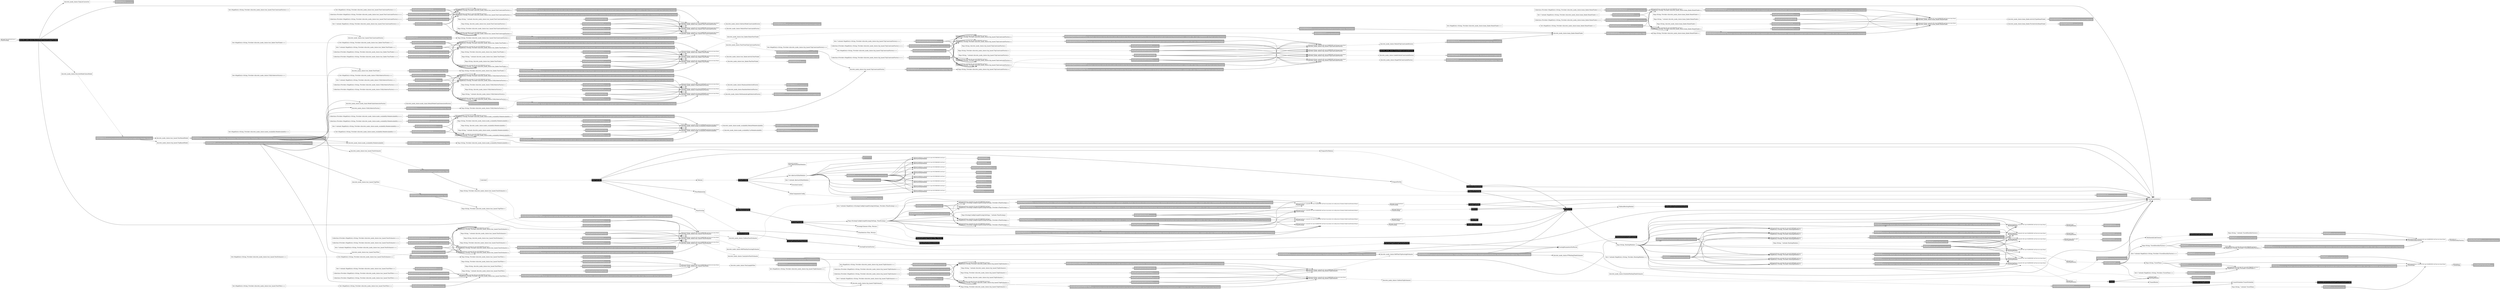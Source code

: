 digraph injector {
graph [rankdir=LR];
x348 [margin="0.02,0", shape=box, style=solid, label=<<table cellspacing="0" cellpadding="5" cellborder="0" border="0"><tr><td align="left" port="header" bgcolor="#000000"><font color="#ffffff">WeightedStrategyChooser&lt;Plan, Person&gt;<br align="left"/></font></td></tr></table>>]
x13 [margin="0.02,0", shape=box, style=dashed, label=<<table cellspacing="0" cellpadding="5" cellborder="0" border="0"><tr><td align="left" port="header" bgcolor="#ffffff"><font color="#000000">Collection&lt;Provider&lt;Map$Entry&lt;String, Provider&lt;discrete_mode_choice.home_finder.HomeFinder&gt;&gt;&gt;&gt;<br align="left"/></font></td></tr></table>>]
x333 [margin="0.02,0", shape=box, style=dashed, label=<<table cellspacing="0" cellpadding="5" cellborder="0" border="0"><tr><td align="left" port="header" bgcolor="#ffffff"><font color="#000000">Map&lt;String, discrete_mode_choice.mode_availability.ModeAvailability&gt;<br align="left"/></font></td></tr></table>>]
x297 [margin="0.02,0", shape=box, style=solid, label=<<table cellspacing="0" cellpadding="5" cellborder="0" border="0"><tr><td align="left" port="header" bgcolor="#aaaaaa"><font color="#ffffff" point-size="10">AbstractDiscreteModeChoiceExtension.java:90<br align="left"/></font><font color="#ffffff">ProviderMapEntry(Car, Key[type=org.matsim.contribs.discrete_mode_choice.model.mode_availability.ModeAvailability, annotation=@com.google.inject.internal.Element(setName=,uniqueId=250, type=MAPBINDER, keyType=java.lang.String)])<br align="left"/></font></td></tr></table>>]
x434 [margin="0.02,0", shape=box, style=solid, label=<<table cellspacing="0" cellpadding="5" cellborder="0" border="0"><tr><td align="left" port="header" bgcolor="#aaaaaa"><font color="#ffffff" point-size="10">TripRouterModule.java:60<br align="left"/></font><font color="#ffffff">BeelineTeleportationRouting<br align="left"/></font></td></tr></table>>]
x347 [margin="0.02,0", shape=box, style=dashed, label=<<table cellspacing="0" cellpadding="5" cellborder="0" border="0"><tr><td align="left" port="header" bgcolor="#ffffff"><font color="#000000">StrategyChooser&lt;Plan, Person&gt;<br align="left"/></font></td></tr></table>>]
x233 [margin="0.02,0", shape=box, style=dashed, label=<<table cellspacing="0" cellpadding="5" cellborder="0" border="0"><tr><td align="left" port="header" bgcolor="#ffffff"><font color="#000000">IterationCounter<br align="left"/></font></td></tr></table>>]
x134 [margin="0.02,0", shape=box, style=solid, label=<<table cellspacing="0" cellpadding="5" cellborder="0" border="0"><tr><td align="left" port="header" bgcolor="#aaaaaa"><font color="#ffffff" point-size="10">AbstractDiscreteModeChoiceExtension.java:52<br align="left"/></font><font color="#ffffff">RealMultibinder$RealMultibinderCollectionOfProvidersProvider<br align="left"/></font></td></tr></table>>]
x341 [margin="0.02,0", shape=box, style=dashed, label=<<table cellspacing="0" cellpadding="5" cellborder="0" border="0"><tr><td align="left" port="header" bgcolor="#ffffff"><font color="#000000">discrete_mode_choice.MultinomialLogitSelector$Factory<br align="left"/></font></td></tr></table>>]
x369 [margin="0.02,0", shape=box, style=dashed, label=<<table cellspacing="0" cellpadding="5" cellborder="0" border="0"><tr><td align="left" port="header" bgcolor="#ffffff"><font color="#000000">Map&lt;String, Provider&lt;discrete_mode_choice.trip_based.TripEstimator&gt;&gt;<br align="left"/></font></td></tr></table>>]
x166 [margin="0.02,0", shape=box, style=solid, label=<<table cellspacing="0" cellpadding="5" cellborder="0" border="0"><tr><td align="left" port="header" bgcolor="#000000"><font color="#ffffff">TimeAllocationMutator<br align="left"/></font></td></tr></table>>]
x155 [margin="0.02,0", shape=box, style=dashed, label=<<table cellspacing="0" cellpadding="5" cellborder="0" border="0"><tr><td align="left" port="header" bgcolor="#ffffff"><font color="#000000">Map&lt;String, ? extends discrete_mode_choice.tour_based.TourConstraintFactory&gt;<br align="left"/></font></td></tr></table>>]
x291 [margin="0.02,0", shape=box, style=solid, label=<<table cellspacing="0" cellpadding="5" cellborder="0" border="0"><tr><td align="left" port="header" bgcolor="#aaaaaa"><font color="#ffffff" point-size="10">ConstraintModule.java:95<br align="left"/></font><font color="#ffffff">#provideTourConstraintFactory(DiscreteModeChoiceConfigGroup, Map)<br align="left"/></font></td></tr></table>>]
x323 [margin="0.02,0", shape=box, style=dashed, label=<<table cellspacing="0" cellpadding="5" cellborder="0" border="0"><tr><td align="left" port="header" bgcolor="#ffffff"><font color="#000000">Set&lt;? extends Map$Entry&lt;String, Provider&lt;discrete_mode_choice.tour_based.TourFilter&gt;&gt;&gt;<br align="left"/></font></td></tr></table>>]
x292 [margin="0.02,0", shape=box, style=dashed, label=<<table cellspacing="0" cellpadding="5" cellborder="0" border="0"><tr><td align="left" port="header" bgcolor="#ffffff"><font color="#000000" point-size="10">@Element(setName=,uniqueId=249, type=MULTIBINDER, keyType=)<br align="left"/></font><font color="#000000">Map$Entry&lt;String, Provider&lt;discrete_mode_choice.mode_availability.ModeAvailability&gt;&gt;<br align="left"/></font></td></tr></table>>]
x128 [margin="0.02,0", shape=box, style=dashed, label=<<table cellspacing="0" cellpadding="5" cellborder="0" border="0"><tr><td align="left" port="header" bgcolor="#ffffff"><font color="#000000">Collection&lt;Provider&lt;Map$Entry&lt;String, Provider&lt;discrete_mode_choice.tour_based.TourConstraintFactory&gt;&gt;&gt;&gt;<br align="left"/></font></td></tr></table>>]
x71 [margin="0.02,0", shape=box, style=dashed, label=<<table cellspacing="0" cellpadding="5" cellborder="0" border="0"><tr><td align="left" port="header" bgcolor="#ffffff"><font color="#000000">Set&lt;? extends Map$Entry&lt;String, Provider&lt;discrete_mode_choice.trip_based.TripConstraintFactory&gt;&gt;&gt;<br align="left"/></font></td></tr></table>>]
x446 [margin="0.02,0", shape=box, style=solid, label=<<table cellspacing="0" cellpadding="5" cellborder="0" border="0"><tr><td align="left" port="header" bgcolor="#aaaaaa"><font color="#ffffff" point-size="10">HomeFinderModule.java:52<br align="left"/></font><font color="#ffffff">#provideHomeFinder(DiscreteModeChoiceConfigGroup, Map)<br align="left"/></font></td></tr></table>>]
x168 [margin="0.02,0", shape=box, style=dashed, label=<<table cellspacing="0" cellpadding="5" cellborder="0" border="0"><tr><td align="left" port="header" bgcolor="#ffffff"><font color="#000000" point-size="10">@Element(setName=,uniqueId=255, type=MULTIBINDER, keyType=)<br align="left"/></font><font color="#000000">Map$Entry&lt;String, Provider&lt;discrete_mode_choice.trip_based.TripEstimator&gt;&gt;<br align="left"/></font></td></tr></table>>]
x426 [margin="0.02,0", shape=box, style=dashed, label=<<table cellspacing="0" cellpadding="5" cellborder="0" border="0"><tr><td align="left" port="header" bgcolor="#ffffff"><font color="#000000" point-size="10">@Element(setName=,uniqueId=231, type=MULTIBINDER, keyType=)<br align="left"/></font><font color="#000000">Map$Entry&lt;StrategyConfigGroup$StrategySettings, Provider&lt;PlanStrategy&gt;&gt;<br align="left"/></font></td></tr></table>>]
x115 [margin="0.02,0", shape=box, style=dashed, label=<<table cellspacing="0" cellpadding="5" cellborder="0" border="0"><tr><td align="left" port="header" bgcolor="#ffffff"><font color="#000000">Set&lt;? extends Map$Entry&lt;String, Provider&lt;discrete_mode_choice.UtilitySelectorFactory&gt;&gt;&gt;<br align="left"/></font></td></tr></table>>]
x205 [margin="0.02,0", shape=box, style=dashed, label=<<table cellspacing="0" cellpadding="5" cellborder="0" border="0"><tr><td align="left" port="header" bgcolor="#ffffff"><font color="#000000" point-size="10">@Element(setName=,uniqueId=309, type=MULTIBINDER, keyType=)<br align="left"/></font><font color="#000000">Map$Entry&lt;String, Provider&lt;TravelDisutilityFactory&gt;&gt;<br align="left"/></font></td></tr></table>>]
x372 [margin="0.02,0", shape=box, style=solid, label=<<table cellspacing="0" cellpadding="5" cellborder="0" border="0"><tr><td align="left" port="header" bgcolor="#aaaaaa"><font color="#ffffff" point-size="10">AbstractDiscreteModeChoiceExtension.java:49<br align="left"/></font><font color="#ffffff">RealMapBinder$RealProviderMapProvider<br align="left"/></font></td></tr></table>>]
x173 [margin="0.02,0", shape=box, style=dashed, label=<<table cellspacing="0" cellpadding="5" cellborder="0" border="0"><tr><td align="left" port="header" bgcolor="#ffffff"><font color="#000000" point-size="10">@Element(setName=,uniqueId=291, type=MULTIBINDER, keyType=)<br align="left"/></font><font color="#000000">Map$Entry&lt;String, Provider&lt;discrete_mode_choice.home_finder.HomeFinder&gt;&gt;<br align="left"/></font></td></tr></table>>]
x148 [margin="0.02,0", shape=box, style=solid, label=<<table cellspacing="0" cellpadding="5" cellborder="0" border="0"><tr><td align="left" port="header" bgcolor="#aaaaaa"><font color="#ffffff" point-size="10">ConstraintModule.java:156<br align="left"/></font><font color="#ffffff">#provideVehicleTourConstraintFactory(DiscreteModeChoiceConfigGroup, HomeFinder)<br align="left"/></font></td></tr></table>>]
x112 [margin="0.02,0", shape=box, style=dashed, label=<<table cellspacing="0" cellpadding="5" cellborder="0" border="0"><tr><td align="left" port="header" bgcolor="#ffffff"><font color="#000000" point-size="10">@Element(setName=,uniqueId=280, type=MAPBINDER, keyType=java.lang.String)<br align="left"/></font><font color="#000000">discrete_mode_choice.trip_based.TripConstraintFactory<br align="left"/></font></td></tr></table>>]
x246 [margin="0.02,0", shape=box, style=solid, label=<<table cellspacing="0" cellpadding="5" cellborder="0" border="0"><tr><td align="left" port="header" bgcolor="#aaaaaa"><font color="#ffffff" point-size="10">AbstractDiscreteModeChoiceExtension.java:86<br align="left"/></font><font color="#ffffff">ProviderMapEntry(Maximum, Key[type=org.matsim.contribs.discrete_mode_choice.model.utilities.UtilitySelectorFactory, annotation=@com.google.inject.internal.Element(setName=,uniqueId=268, type=MAPBINDER, keyType=java.lang.String)])<br align="left"/></font></td></tr></table>>]
x303 [margin="0.02,0", shape=box, style=dashed, label=<<table cellspacing="0" cellpadding="5" cellborder="0" border="0"><tr><td align="left" port="header" bgcolor="#ffffff"><font color="#000000">Set&lt;Map$Entry&lt;String, Provider&lt;discrete_mode_choice.tour_based.TourFilter&gt;&gt;&gt;<br align="left"/></font></td></tr></table>>]
x107 [margin="0.02,0", shape=box, style=dashed, label=<<table cellspacing="0" cellpadding="5" cellborder="0" border="0"><tr><td align="left" port="header" bgcolor="#ffffff"><font color="#000000">Map&lt;String, ? extends discrete_mode_choice.tour_finder.TourFinder&gt;<br align="left"/></font></td></tr></table>>]
x447 [margin="0.02,0", shape=box, style=dashed, label=<<table cellspacing="0" cellpadding="5" cellborder="0" border="0"><tr><td align="left" port="header" bgcolor="#ffffff"><font color="#000000">discrete_mode_choice.mode_chain.DefaultModeChainGenerator$Factory<br align="left"/></font></td></tr></table>>]
x392 [margin="0.02,0", shape=box, style=dashed, label=<<table cellspacing="0" cellpadding="5" cellborder="0" border="0"><tr><td align="left" port="header" bgcolor="#ffffff"><font color="#000000">Map&lt;String, ? extends RoutingModule&gt;<br align="left"/></font></td></tr></table>>]
x425 [margin="0.02,0", shape=box, style=dashed, label=<<table cellspacing="0" cellpadding="5" cellborder="0" border="0"><tr><td align="left" port="header" bgcolor="#ffffff"><font color="#000000">Set&lt;Map$Entry&lt;String, Provider&lt;discrete_mode_choice.tour_based.TourConstraintFactory&gt;&gt;&gt;<br align="left"/></font></td></tr></table>>]
x367 [margin="0.02,0", shape=box, style=dashed, label=<<table cellspacing="0" cellpadding="5" cellborder="0" border="0"><tr><td align="left" port="header" bgcolor="#ffffff"><font color="#000000">Set&lt;Map$Entry&lt;String, Provider&lt;discrete_mode_choice.trip_based.TripConstraintFactory&gt;&gt;&gt;<br align="left"/></font></td></tr></table>>]
x270 [margin="0.02,0", shape=box, style=solid, label=<<table cellspacing="0" cellpadding="5" cellborder="0" border="0"><tr><td align="left" port="header" bgcolor="#aaaaaa"><font color="#ffffff" point-size="10">AbstractDiscreteModeChoiceExtension.java:46<br align="left"/></font><font color="#ffffff">RealMapBinder$RealProviderMapProvider<br align="left"/></font></td></tr></table>>]
x0 [margin="0.02,0", shape=box, style=dashed, label=<<table cellspacing="0" cellpadding="5" cellborder="0" border="0"><tr><td align="left" port="header" bgcolor="#ffffff"><font color="#000000">discrete_mode_choice.VehicleTripConstraint$Factory<br align="left"/></font></td></tr></table>>]
x245 [margin="0.02,0", shape=box, style=dashed, label=<<table cellspacing="0" cellpadding="5" cellborder="0" border="0"><tr><td align="left" port="header" bgcolor="#ffffff"><font color="#000000" point-size="10">@Element(setName=,uniqueId=269, type=MULTIBINDER, keyType=)<br align="left"/></font><font color="#000000">Map$Entry&lt;String, Provider&lt;discrete_mode_choice.UtilitySelectorFactory&gt;&gt;<br align="left"/></font></td></tr></table>>]
x293 [margin="0.02,0", shape=box, style=solid, label=<<table cellspacing="0" cellpadding="5" cellborder="0" border="0"><tr><td align="left" port="header" bgcolor="#aaaaaa"><font color="#ffffff" point-size="10">AbstractDiscreteModeChoiceExtension.java:90<br align="left"/></font><font color="#ffffff">ProviderMapEntry(Default, Key[type=org.matsim.contribs.discrete_mode_choice.model.mode_availability.ModeAvailability, annotation=@com.google.inject.internal.Element(setName=,uniqueId=248, type=MAPBINDER, keyType=java.lang.String)])<br align="left"/></font></td></tr></table>>]
x146 [margin="0.02,0", shape=box, style=dashed, label=<<table cellspacing="0" cellpadding="5" cellborder="0" border="0"><tr><td align="left" port="header" bgcolor="#ffffff"><font color="#000000" point-size="10">@Element(setName=,uniqueId=308, type=MAPBINDER, keyType=java.lang.String)<br align="left"/></font><font color="#000000">TravelDisutilityFactory<br align="left"/></font></td></tr></table>>]
x313 [margin="0.02,0", shape=box, style=dashed, label=<<table cellspacing="0" cellpadding="5" cellborder="0" border="0"><tr><td align="left" port="header" bgcolor="#ffffff"><font color="#000000">PlansScoring<br align="left"/></font></td></tr></table>>]
x370 [margin="0.02,0", shape=box, style=solid, label=<<table cellspacing="0" cellpadding="5" cellborder="0" border="0"><tr><td align="left" port="header" bgcolor="#aaaaaa"><font color="#ffffff" point-size="10">AbstractDiscreteModeChoiceExtension.java:44<br align="left"/></font><font color="#ffffff">RealMapBinder$RealProviderMapProvider<br align="left"/></font></td></tr></table>>]
x133 [margin="0.02,0", shape=box, style=dashed, label=<<table cellspacing="0" cellpadding="5" cellborder="0" border="0"><tr><td align="left" port="header" bgcolor="#ffffff"><font color="#000000">Collection&lt;Provider&lt;Map$Entry&lt;String, Provider&lt;discrete_mode_choice.UtilitySelectorFactory&gt;&gt;&gt;&gt;<br align="left"/></font></td></tr></table>>]
x225 [margin="0.02,0", shape=box, style=dashed, label=<<table cellspacing="0" cellpadding="5" cellborder="0" border="0"><tr><td align="left" port="header" bgcolor="#ffffff"><font color="#000000" point-size="10">@Named("car")<br align="left"/></font><font color="#000000">RoutingModule<br align="left"/></font></td></tr></table>>]
x445 [margin="0.02,0", shape=box, style=dashed, label=<<table cellspacing="0" cellpadding="5" cellborder="0" border="0"><tr><td align="left" port="header" bgcolor="#ffffff"><font color="#000000">discrete_mode_choice.home_finder.HomeFinder<br align="left"/></font></td></tr></table>>]
x129 [margin="0.02,0", shape=box, style=solid, label=<<table cellspacing="0" cellpadding="5" cellborder="0" border="0"><tr><td align="left" port="header" bgcolor="#aaaaaa"><font color="#ffffff" point-size="10">AbstractDiscreteModeChoiceExtension.java:49<br align="left"/></font><font color="#ffffff">RealMultibinder$RealMultibinderCollectionOfProvidersProvider<br align="left"/></font></td></tr></table>>]
x15 [margin="0.02,0", shape=box, style=dashed, label=<<table cellspacing="0" cellpadding="5" cellborder="0" border="0"><tr><td align="left" port="header" bgcolor="#ffffff"><font color="#000000" point-size="10">@Element(setName=,uniqueId=295, type=MULTIBINDER, keyType=)<br align="left"/></font><font color="#000000">Map$Entry&lt;String, Provider&lt;RoutingModule&gt;&gt;<br align="left"/></font></td></tr></table>>]
x290 [margin="0.02,0", shape=box, style=dashed, label=<<table cellspacing="0" cellpadding="5" cellborder="0" border="0"><tr><td align="left" port="header" bgcolor="#ffffff"><font color="#000000">discrete_mode_choice.tour_based.TourConstraintFactory<br align="left"/></font></td></tr></table>>]
x124 [margin="0.02,0", shape=box, style=solid, label=<<table cellspacing="0" cellpadding="5" cellborder="0" border="0"><tr><td align="left" port="header" bgcolor="#aaaaaa"><font color="#ffffff" point-size="10">TravelDisutilityModule.java:37<br align="left"/></font><font color="#ffffff">RandomizingTimeDistanceTravelDisutilityFactory<br align="left"/></font></td></tr></table>>]
x334 [margin="0.02,0", shape=box, style=solid, label=<<table cellspacing="0" cellpadding="5" cellborder="0" border="0"><tr><td align="left" port="header" bgcolor="#aaaaaa"><font color="#ffffff" point-size="10">AbstractDiscreteModeChoiceExtension.java:54<br align="left"/></font><font color="#ffffff">RealMapBinder$ExtensionRealMapProvider<br align="left"/></font></td></tr></table>>]
x288 [margin="0.02,0", shape=box, style=dashed, label=<<table cellspacing="0" cellpadding="5" cellborder="0" border="0"><tr><td align="left" port="header" bgcolor="#ffffff"><font color="#000000">discrete_mode_choice.tour_based.TourBasedModel<br align="left"/></font></td></tr></table>>]
x378 [margin="0.02,0", shape=box, style=solid, label=<<table cellspacing="0" cellpadding="5" cellborder="0" border="0"><tr><td align="left" port="header" bgcolor="#aaaaaa"><font color="#ffffff" point-size="10">ModelModule.java:130<br align="left"/></font><font color="#ffffff">#provideTripListConverter()<br align="left"/></font></td></tr></table>>]
x448 [margin="0.02,0", shape=box, style=solid, label=<<table cellspacing="0" cellpadding="5" cellborder="0" border="0"><tr><td align="left" port="header" bgcolor="#aaaaaa"><font color="#ffffff" point-size="10">ModelModule.java:91<br align="left"/></font><font color="#ffffff">#provideDefaultModeChainGeneratorFactory()<br align="left"/></font></td></tr></table>>]
x206 [margin="0.02,0", shape=box, style=solid, label=<<table cellspacing="0" cellpadding="5" cellborder="0" border="0"><tr><td align="left" port="header" bgcolor="#aaaaaa"><font color="#ffffff" point-size="10">Injector.java:129<br align="left"/></font><font color="#ffffff">ProviderMapEntry(car, Key[type=org.matsim.core.router.costcalculators.TravelDisutilityFactory, annotation=@com.google.inject.internal.Element(setName=,uniqueId=308, type=MAPBINDER, keyType=java.lang.String)])<br align="left"/></font></td></tr></table>>]
x211 [margin="0.02,0", shape=box, style=dashed, label=<<table cellspacing="0" cellpadding="5" cellborder="0" border="0"><tr><td align="left" port="header" bgcolor="#ffffff"><font color="#000000">Set&lt;Map$Entry&lt;String, Provider&lt;discrete_mode_choice.trip_based.TripEstimator&gt;&gt;&gt;<br align="left"/></font></td></tr></table>>]
x373 [margin="0.02,0", shape=box, style=dashed, label=<<table cellspacing="0" cellpadding="5" cellborder="0" border="0"><tr><td align="left" port="header" bgcolor="#ffffff"><font color="#000000">Map&lt;String, Provider&lt;discrete_mode_choice.tour_based.TourEstimator&gt;&gt;<br align="left"/></font></td></tr></table>>]
x109 [margin="0.02,0", shape=box, style=dashed, label=<<table cellspacing="0" cellpadding="5" cellborder="0" border="0"><tr><td align="left" port="header" bgcolor="#ffffff"><font color="#000000" point-size="10">@Element(setName=,uniqueId=286, type=MAPBINDER, keyType=java.lang.String)<br align="left"/></font><font color="#000000">discrete_mode_choice.trip_based.TripConstraintFactory<br align="left"/></font></td></tr></table>>]
x14 [margin="0.02,0", shape=box, style=solid, label=<<table cellspacing="0" cellpadding="5" cellborder="0" border="0"><tr><td align="left" port="header" bgcolor="#aaaaaa"><font color="#ffffff" point-size="10">AbstractDiscreteModeChoiceExtension.java:56<br align="left"/></font><font color="#ffffff">RealMultibinder$RealMultibinderCollectionOfProvidersProvider<br align="left"/></font></td></tr></table>>]
x96 [margin="0.02,0", shape=box, style=dashed, label=<<table cellspacing="0" cellpadding="5" cellborder="0" border="0"><tr><td align="left" port="header" bgcolor="#ffffff"><font color="#000000" point-size="10">@Element(setName=,uniqueId=307, type=MULTIBINDER, keyType=)<br align="left"/></font><font color="#000000">Map$Entry&lt;String, Provider&lt;TravelTime&gt;&gt;<br align="left"/></font></td></tr></table>>]
x393 [margin="0.02,0", shape=box, style=solid, label=<<table cellspacing="0" cellpadding="5" cellborder="0" border="0"><tr><td align="left" port="header" bgcolor="#aaaaaa"><font color="#ffffff" point-size="10">Injector.java:127<br align="left"/></font><font color="#ffffff">RealMapBinder$RealMapProvider<br align="left"/></font></td></tr></table>>]
x427 [margin="0.02,0", shape=box, style=solid, label=<<table cellspacing="0" cellpadding="5" cellborder="0" border="0"><tr><td align="left" port="header" bgcolor="#aaaaaa"><font color="#ffffff" point-size="10">StrategyManagerModule.java:91<br align="left"/></font><font color="#ffffff">ProviderMapEntry([name=strategysettings][nOfParams=5][disableAfterIteration=-1][executionPath=null][strategyName=BestScore][subpopulation=null][weight=0.7], Key[type=org.matsim.core.replanning.PlanStrategy, annotation=@com.google.inject.internal.Element(setName=,uniqueId=230, type=MAPBINDER, keyType=org.matsim.core.config.groups.StrategyConfigGroup$StrategySettings)])<br align="left"/></font></td></tr></table>>]
x237 [margin="0.02,0", shape=box, style=solid, label=<<table cellspacing="0" cellpadding="5" cellborder="0" border="0"><tr><td align="left" port="header" bgcolor="#aaaaaa"><font color="#ffffff" point-size="10">AbstractDiscreteModeChoiceExtension.java:86<br align="left"/></font><font color="#ffffff">ProviderMapEntry(MultinomialLogit, Key[type=org.matsim.contribs.discrete_mode_choice.model.utilities.UtilitySelectorFactory, annotation=@com.google.inject.internal.Element(setName=,uniqueId=270, type=MAPBINDER, keyType=java.lang.String)])<br align="left"/></font></td></tr></table>>]
x226 [margin="0.02,0", shape=box, style=solid, label=<<table cellspacing="0" cellpadding="5" cellborder="0" border="0"><tr><td align="left" port="header" bgcolor="#aaaaaa"><font color="#ffffff" point-size="10">TripRouterModule.java:68<br align="left"/></font><font color="#ffffff">NetworkRoutingProvider<br align="left"/></font></td></tr></table>>]
x356 [margin="0.02,0", shape=box, style=solid, label=<<table cellspacing="0" cellpadding="5" cellborder="0" border="0"><tr><td align="left" port="header" bgcolor="#aaaaaa"><font color="#ffffff" point-size="10">AbstractDiscreteModeChoiceExtension.java:55<br align="left"/></font><font color="#ffffff">RealMapBinder$ExtensionRealMapProvider<br align="left"/></font></td></tr></table>>]
x174 [margin="0.02,0", shape=box, style=solid, label=<<table cellspacing="0" cellpadding="5" cellborder="0" border="0"><tr><td align="left" port="header" bgcolor="#aaaaaa"><font color="#ffffff" point-size="10">AbstractDiscreteModeChoiceExtension.java:98<br align="left"/></font><font color="#ffffff">ProviderMapEntry(FirstActivity, Key[type=org.matsim.contribs.discrete_mode_choice.components.utils.home_finder.HomeFinder, annotation=@com.google.inject.internal.Element(setName=,uniqueId=290, type=MAPBINDER, keyType=java.lang.String)])<br align="left"/></font></td></tr></table>>]
x336 [margin="0.02,0", shape=box, style=solid, label=<<table cellspacing="0" cellpadding="5" cellborder="0" border="0"><tr><td align="left" port="header" bgcolor="#aaaaaa"><font color="#ffffff" point-size="10">AbstractDiscreteModeChoiceExtension.java:43<br align="left"/></font><font color="#ffffff">RealMultibinder$RealMultibinderProvider<br align="left"/></font></td></tr></table>>]
x81 [margin="0.02,0", shape=box, style=dashed, label=<<table cellspacing="0" cellpadding="5" cellborder="0" border="0"><tr><td align="left" port="header" bgcolor="#ffffff"><font color="#000000">Collection&lt;Provider&lt;Map$Entry&lt;String, Provider&lt;discrete_mode_choice.tour_based.TourConstraintFactory&gt;&gt;&gt;&gt;<br align="left"/></font></td></tr></table>>]
x118 [margin="0.02,0", shape=box, style=dashed, label=<<table cellspacing="0" cellpadding="5" cellborder="0" border="0"><tr><td align="left" port="header" bgcolor="#ffffff"><font color="#000000" point-size="10">@Named("BestScore")<br align="left"/></font><font color="#000000">PlanStrategy<br align="left"/></font></td></tr></table>>]
x16 [margin="0.02,0", shape=box, style=solid, label=<<table cellspacing="0" cellpadding="5" cellborder="0" border="0"><tr><td align="left" port="header" bgcolor="#aaaaaa"><font color="#ffffff" point-size="10">Injector.java:129<br align="left"/></font><font color="#ffffff">ProviderMapEntry(pt, Key[type=org.matsim.core.router.RoutingModule, annotation=@com.google.inject.internal.Element(setName=,uniqueId=294, type=MAPBINDER, keyType=java.lang.String)])<br align="left"/></font></td></tr></table>>]
x49 [margin="0.02,0", shape=box, style=dashed, label=<<table cellspacing="0" cellpadding="5" cellborder="0" border="0"><tr><td align="left" port="header" bgcolor="#ffffff"><font color="#000000">Map&lt;String, ? extends discrete_mode_choice.trip_based.TripEstimator&gt;<br align="left"/></font></td></tr></table>>]
x202 [margin="0.02,0", shape=box, style=dashed, label=<<table cellspacing="0" cellpadding="5" cellborder="0" border="0"><tr><td align="left" port="header" bgcolor="#ffffff"><font color="#000000">discrete_mode_choice.mode_chain.ModeChainGeneratorFactory<br align="left"/></font></td></tr></table>>]
x101 [margin="0.02,0", shape=box, style=solid, label=<<table cellspacing="0" cellpadding="5" cellborder="0" border="0"><tr><td align="left" port="header" bgcolor="#aaaaaa"><font color="#ffffff" point-size="10">AbstractDiscreteModeChoiceExtension.java:46<br align="left"/></font><font color="#ffffff">RealMultibinder$RealMultibinderCollectionOfProvidersProvider<br align="left"/></font></td></tr></table>>]
x365 [margin="0.02,0", shape=box, style=dashed, label=<<table cellspacing="0" cellpadding="5" cellborder="0" border="0"><tr><td align="left" port="header" bgcolor="#ffffff"><font color="#000000">Map&lt;String, ? extends discrete_mode_choice.mode_availability.ModeAvailability&gt;<br align="left"/></font></td></tr></table>>]
x35 [margin="0.02,0", shape=box, style=dashed, label=<<table cellspacing="0" cellpadding="5" cellborder="0" border="0"><tr><td align="left" port="header" bgcolor="#ffffff"><font color="#000000">discrete_mode_choice.tour_finder.PlanTourFinder<br align="left"/></font></td></tr></table>>]
x364 [margin="0.02,0", shape=box, style=solid, label=<<table cellspacing="0" cellpadding="5" cellborder="0" border="0"><tr><td align="left" port="header" bgcolor="#aaaaaa"><font color="#ffffff" point-size="10">AbstractDiscreteModeChoiceExtension.java:43<br align="left"/></font><font color="#ffffff">RealMultibinder$ExtensionRealMultibinderProvider<br align="left"/></font></td></tr></table>>]
x157 [margin="0.02,0", shape=box, style=dashed, label=<<table cellspacing="0" cellpadding="5" cellborder="0" border="0"><tr><td align="left" port="header" bgcolor="#ffffff"><font color="#000000">Collection&lt;Provider&lt;Map$Entry&lt;String, Provider&lt;discrete_mode_choice.home_finder.HomeFinder&gt;&gt;&gt;&gt;<br align="left"/></font></td></tr></table>>]
x73 [margin="0.02,0", shape=box, style=dashed, label=<<table cellspacing="0" cellpadding="5" cellborder="0" border="0"><tr><td align="left" port="header" bgcolor="#ffffff"><font color="#000000" point-size="10">@Element(setName=,uniqueId=267, type=MULTIBINDER, keyType=)<br align="left"/></font><font color="#000000">Map$Entry&lt;String, Provider&lt;discrete_mode_choice.tour_finder.TourFinder&gt;&gt;<br align="left"/></font></td></tr></table>>]
x94 [margin="0.02,0", shape=box, style=dashed, label=<<table cellspacing="0" cellpadding="5" cellborder="0" border="0"><tr><td align="left" port="header" bgcolor="#ffffff"><font color="#000000" point-size="10">@Element(setName=,uniqueId=284, type=MAPBINDER, keyType=java.lang.String)<br align="left"/></font><font color="#000000">discrete_mode_choice.trip_based.TripConstraintFactory<br align="left"/></font></td></tr></table>>]
x249 [margin="0.02,0", shape=box, style=solid, label=<<table cellspacing="0" cellpadding="5" cellborder="0" border="0"><tr><td align="left" port="header" bgcolor="#aaaaaa"><font color="#ffffff" point-size="10">AbstractDiscreteModeChoiceExtension.java:50<br align="left"/></font><font color="#ffffff">RealMapBinder$RealMapProvider<br align="left"/></font></td></tr></table>>]
x10 [margin="0.02,0", shape=box, style=dashed, label=<<table cellspacing="0" cellpadding="5" cellborder="0" border="0"><tr><td align="left" port="header" bgcolor="#ffffff"><font color="#000000">Map&lt;String, discrete_mode_choice.trip_based.TripEstimator&gt;<br align="left"/></font></td></tr></table>>]
x258 [margin="0.02,0", shape=box, style=dashed, label=<<table cellspacing="0" cellpadding="5" cellborder="0" border="0"><tr><td align="left" port="header" bgcolor="#ffffff"><font color="#000000">transitSchedule.TransitSchedule<br align="left"/></font></td></tr></table>>]
x421 [margin="0.02,0", shape=box, style=solid, label=<<table cellspacing="0" cellpadding="5" cellborder="0" border="0"><tr><td align="left" port="header" bgcolor="#aaaaaa"><font color="#ffffff" point-size="10">StrategyManagerModule.java:91<br align="left"/></font><font color="#ffffff">ProviderMapEntry([name=strategysettings][nOfParams=5][disableAfterIteration=-1][executionPath=null][strategyName=ChangeTripMode][subpopulation=null][weight=0.1], Key[type=org.matsim.core.replanning.PlanStrategy, annotation=@com.google.inject.internal.Element(setName=,uniqueId=236, type=MAPBINDER, keyType=org.matsim.core.config.groups.StrategyConfigGroup$StrategySettings)])<br align="left"/></font></td></tr></table>>]
x377 [margin="0.02,0", shape=box, style=dashed, label=<<table cellspacing="0" cellpadding="5" cellborder="0" border="0"><tr><td align="left" port="header" bgcolor="#ffffff"><font color="#000000">discrete_mode_choice.TripListConverter<br align="left"/></font></td></tr></table>>]
x289 [margin="0.02,0", shape=box, style=solid, label=<<table cellspacing="0" cellpadding="5" cellborder="0" border="0"><tr><td align="left" port="header" bgcolor="#aaaaaa"><font color="#ffffff" point-size="10">ModelModule.java:75<br align="left"/></font><font color="#ffffff">#provideTourBasedModel(ModeAvailability, TourFilter, TourEstimator, TourConstraintFactory, TourFinder, UtilitySelectorFactory, ModeChainGeneratorFactory, DiscreteModeChoiceConfigGroup, TimeInterpretation)<br align="left"/></font></td></tr></table>>]
x79 [margin="0.02,0", shape=box, style=dashed, label=<<table cellspacing="0" cellpadding="5" cellborder="0" border="0"><tr><td align="left" port="header" bgcolor="#ffffff"><font color="#000000">Collection&lt;Provider&lt;Map$Entry&lt;String, Provider&lt;discrete_mode_choice.UtilitySelectorFactory&gt;&gt;&gt;&gt;<br align="left"/></font></td></tr></table>>]
x302 [margin="0.02,0", shape=box, style=solid, label=<<table cellspacing="0" cellpadding="5" cellborder="0" border="0"><tr><td align="left" port="header" bgcolor="#aaaaaa"><font color="#ffffff" point-size="10">AbstractDiscreteModeChoiceExtension.java:54<br align="left"/></font><font color="#ffffff">RealMultibinder$RealMultibinderCollectionOfProvidersProvider<br align="left"/></font></td></tr></table>>]
x406 [margin="0.02,0", shape=box, style=dashed, label=<<table cellspacing="0" cellpadding="5" cellborder="0" border="0"><tr><td align="left" port="header" bgcolor="#ffffff"><font color="#000000" point-size="10">@Named("overrides")<br align="left"/></font><font color="#000000">List&lt;AbstractQSimModule&gt;<br align="left"/></font></td></tr></table>>]
x164 [margin="0.02,0", shape=box, style=solid, label=<<table cellspacing="0" cellpadding="5" cellborder="0" border="0"><tr><td align="left" port="header" bgcolor="#aaaaaa"><font color="#ffffff" point-size="10">AbstractDiscreteModeChoiceExtension.java:66<br align="left"/></font><font color="#ffffff">ProviderMapEntry(MATSimTripScoring, Key[type=org.matsim.contribs.discrete_mode_choice.model.trip_based.TripEstimator, annotation=@com.google.inject.internal.Element(setName=,uniqueId=252, type=MAPBINDER, keyType=java.lang.String)])<br align="left"/></font></td></tr></table>>]
x279 [margin="0.02,0", shape=box, style=dashed, label=<<table cellspacing="0" cellpadding="5" cellborder="0" border="0"><tr><td align="left" port="header" bgcolor="#ffffff"><font color="#000000">Set&lt;? extends Map$Entry&lt;String, Provider&lt;TravelTime&gt;&gt;&gt;<br align="left"/></font></td></tr></table>>]
x278 [margin="0.02,0", shape=box, style=dashed, label=<<table cellspacing="0" cellpadding="5" cellborder="0" border="0"><tr><td align="left" port="header" bgcolor="#ffffff"><font color="#000000">ScoringParametersForPerson<br align="left"/></font></td></tr></table>>]
x132 [margin="0.02,0", shape=box, style=dashed, label=<<table cellspacing="0" cellpadding="5" cellborder="0" border="0"><tr><td align="left" port="header" bgcolor="#ffffff"><font color="#000000" point-size="10">@Element(setName=,uniqueId=272, type=MAPBINDER, keyType=java.lang.String)<br align="left"/></font><font color="#000000">discrete_mode_choice.UtilitySelectorFactory<br align="left"/></font></td></tr></table>>]
x335 [margin="0.02,0", shape=box, style=dashed, label=<<table cellspacing="0" cellpadding="5" cellborder="0" border="0"><tr><td align="left" port="header" bgcolor="#ffffff"><font color="#000000">Set&lt;? extends Map$Entry&lt;String, Provider&lt;discrete_mode_choice.tour_based.TourEstimator&gt;&gt;&gt;<br align="left"/></font></td></tr></table>>]
x147 [margin="0.02,0", shape=box, style=dashed, label=<<table cellspacing="0" cellpadding="5" cellborder="0" border="0"><tr><td align="left" port="header" bgcolor="#ffffff"><font color="#000000">discrete_mode_choice.VehicleTourConstraint$Factory<br align="left"/></font></td></tr></table>>]
x358 [margin="0.02,0", shape=box, style=solid, label=<<table cellspacing="0" cellpadding="5" cellborder="0" border="0"><tr><td align="left" port="header" bgcolor="#aaaaaa"><font color="#ffffff" point-size="10">AbstractDiscreteModeChoiceExtension.java:49<br align="left"/></font><font color="#ffffff">RealMultibinder$ExtensionRealMultibinderProvider<br align="left"/></font></td></tr></table>>]
x100 [margin="0.02,0", shape=box, style=dashed, label=<<table cellspacing="0" cellpadding="5" cellborder="0" border="0"><tr><td align="left" port="header" bgcolor="#ffffff"><font color="#000000">Collection&lt;Provider&lt;Map$Entry&lt;String, Provider&lt;discrete_mode_choice.tour_based.TourFilter&gt;&gt;&gt;&gt;<br align="left"/></font></td></tr></table>>]
x449 [margin="0.02,0", shape=box, style=solid, label=<<table cellspacing="0" cellpadding="5" cellborder="0" border="0"><tr><td align="left" port="header" bgcolor="#000000"><font color="#ffffff">SubpopulationScoringParameters<br align="left"/></font></td></tr></table>>]
x156 [margin="0.02,0", shape=box, style=solid, label=<<table cellspacing="0" cellpadding="5" cellborder="0" border="0"><tr><td align="left" port="header" bgcolor="#aaaaaa"><font color="#ffffff" point-size="10">AbstractDiscreteModeChoiceExtension.java:49<br align="left"/></font><font color="#ffffff">RealMapBinder$RealMapProvider<br align="left"/></font></td></tr></table>>]
x121 [margin="0.02,0", shape=box, style=solid, label=<<table cellspacing="0" cellpadding="5" cellborder="0" border="0"><tr><td align="left" port="header" bgcolor="#000000"><font color="#ffffff">PrepareForSimImpl<br align="left"/></font></td></tr></table>>]
x163 [margin="0.02,0", shape=box, style=dashed, label=<<table cellspacing="0" cellpadding="5" cellborder="0" border="0"><tr><td align="left" port="header" bgcolor="#ffffff"><font color="#000000" point-size="10">@Element(setName=,uniqueId=253, type=MULTIBINDER, keyType=)<br align="left"/></font><font color="#000000">Map$Entry&lt;String, Provider&lt;discrete_mode_choice.trip_based.TripEstimator&gt;&gt;<br align="left"/></font></td></tr></table>>]
x280 [margin="0.02,0", shape=box, style=solid, label=<<table cellspacing="0" cellpadding="5" cellborder="0" border="0"><tr><td align="left" port="header" bgcolor="#aaaaaa"><font color="#ffffff" point-size="10">Injector.java:127<br align="left"/></font><font color="#ffffff">RealMultibinder$RealMultibinderProvider<br align="left"/></font></td></tr></table>>]
x363 [margin="0.02,0", shape=box, style=dashed, label=<<table cellspacing="0" cellpadding="5" cellborder="0" border="0"><tr><td align="left" port="header" bgcolor="#ffffff"><font color="#000000">Set&lt;Map$Entry&lt;String, Provider&lt;discrete_mode_choice.tour_based.TourEstimator&gt;&gt;&gt;<br align="left"/></font></td></tr></table>>]
x371 [margin="0.02,0", shape=box, style=dashed, label=<<table cellspacing="0" cellpadding="5" cellborder="0" border="0"><tr><td align="left" port="header" bgcolor="#ffffff"><font color="#000000">Map&lt;String, Provider&lt;discrete_mode_choice.tour_based.TourConstraintFactory&gt;&gt;<br align="left"/></font></td></tr></table>>]
x186 [margin="0.02,0", shape=box, style=dashed, label=<<table cellspacing="0" cellpadding="5" cellborder="0" border="0"><tr><td align="left" port="header" bgcolor="#ffffff"><font color="#000000">discrete_mode_choice.SubtourModeConstraint$Factory<br align="left"/></font></td></tr></table>>]
x116 [margin="0.02,0", shape=box, style=solid, label=<<table cellspacing="0" cellpadding="5" cellborder="0" border="0"><tr><td align="left" port="header" bgcolor="#aaaaaa"><font color="#ffffff" point-size="10">AbstractDiscreteModeChoiceExtension.java:52<br align="left"/></font><font color="#ffffff">RealMultibinder$RealMultibinderProvider<br align="left"/></font></td></tr></table>>]
x407 [margin="0.02,0", shape=box, style=solid, label=<<table cellspacing="0" cellpadding="5" cellborder="0" border="0"><tr><td align="left" port="header" bgcolor="#aaaaaa"><font color="#ffffff" point-size="10">Controler.java:224<br align="left"/></font><font color="#ffffff">[]<br align="left"/></font></td></tr></table>>]
x169 [margin="0.02,0", shape=box, style=solid, label=<<table cellspacing="0" cellpadding="5" cellborder="0" border="0"><tr><td align="left" port="header" bgcolor="#aaaaaa"><font color="#ffffff" point-size="10">AbstractDiscreteModeChoiceExtension.java:66<br align="left"/></font><font color="#ffffff">ProviderMapEntry(Uniform, Key[type=org.matsim.contribs.discrete_mode_choice.model.trip_based.TripEstimator, annotation=@com.google.inject.internal.Element(setName=,uniqueId=254, type=MAPBINDER, keyType=java.lang.String)])<br align="left"/></font></td></tr></table>>]
x248 [margin="0.02,0", shape=box, style=dashed, label=<<table cellspacing="0" cellpadding="5" cellborder="0" border="0"><tr><td align="left" port="header" bgcolor="#ffffff"><font color="#000000">Map&lt;String, ? extends discrete_mode_choice.trip_based.TripConstraintFactory&gt;<br align="left"/></font></td></tr></table>>]
x331 [margin="0.02,0", shape=box, style=dashed, label=<<table cellspacing="0" cellpadding="5" cellborder="0" border="0"><tr><td align="left" port="header" bgcolor="#ffffff"><font color="#000000" point-size="10">@Named("DiscreteModeChoice")<br align="left"/></font><font color="#000000">PlanStrategy<br align="left"/></font></td></tr></table>>]
x366 [margin="0.02,0", shape=box, style=solid, label=<<table cellspacing="0" cellpadding="5" cellborder="0" border="0"><tr><td align="left" port="header" bgcolor="#aaaaaa"><font color="#ffffff" point-size="10">AbstractDiscreteModeChoiceExtension.java:54<br align="left"/></font><font color="#ffffff">RealMapBinder$RealMapProvider<br align="left"/></font></td></tr></table>>]
x75 [margin="0.02,0", shape=box, style=dashed, label=<<table cellspacing="0" cellpadding="5" cellborder="0" border="0"><tr><td align="left" port="header" bgcolor="#ffffff"><font color="#000000" point-size="10">@Element(setName=,uniqueId=265, type=MULTIBINDER, keyType=)<br align="left"/></font><font color="#000000">Map$Entry&lt;String, Provider&lt;discrete_mode_choice.tour_finder.TourFinder&gt;&gt;<br align="left"/></font></td></tr></table>>]
x145 [margin="0.02,0", shape=box, style=solid, label=<<table cellspacing="0" cellpadding="5" cellborder="0" border="0"><tr><td align="left" port="header" bgcolor="#aaaaaa"><font color="#ffffff" point-size="10">TravelTimeCalculatorModule.java:69<br align="left"/></font><font color="#ffffff">TravelTimeCalculatorModule$1<br align="left"/></font></td></tr></table>>]
x68 [margin="0.02,0", shape=box, style=dashed, label=<<table cellspacing="0" cellpadding="5" cellborder="0" border="0"><tr><td align="left" port="header" bgcolor="#ffffff"><font color="#000000">PrepareForMobsim<br align="left"/></font></td></tr></table>>]
x74 [margin="0.02,0", shape=box, style=solid, label=<<table cellspacing="0" cellpadding="5" cellborder="0" border="0"><tr><td align="left" port="header" bgcolor="#aaaaaa"><font color="#ffffff" point-size="10">AbstractDiscreteModeChoiceExtension.java:94<br align="left"/></font><font color="#ffffff">ProviderMapEntry(HomeBased, Key[type=org.matsim.contribs.discrete_mode_choice.components.tour_finder.TourFinder, annotation=@com.google.inject.internal.Element(setName=,uniqueId=266, type=MAPBINDER, keyType=java.lang.String)])<br align="left"/></font></td></tr></table>>]
x152 [margin="0.02,0", shape=box, style=solid, label=<<table cellspacing="0" cellpadding="5" cellborder="0" border="0"><tr><td align="left" port="header" bgcolor="#aaaaaa"><font color="#ffffff" point-size="10">ModelModule.java:114<br align="left"/></font><font color="#ffffff">#provideTourFilter(DiscreteModeChoiceConfigGroup, Map)<br align="left"/></font></td></tr></table>>]
x178 [margin="0.02,0", shape=box, style=dashed, label=<<table cellspacing="0" cellpadding="5" cellborder="0" border="0"><tr><td align="left" port="header" bgcolor="#ffffff"><font color="#000000">Map&lt;String, ? extends discrete_mode_choice.UtilitySelectorFactory&gt;<br align="left"/></font></td></tr></table>>]
x30 [margin="0.02,0", shape=box, style=solid, label=<<table cellspacing="0" cellpadding="5" cellborder="0" border="0"><tr><td align="left" port="header" bgcolor="#aaaaaa"><font color="#ffffff" point-size="10">Injector.java:129<br align="left"/></font><font color="#ffffff">ProviderMapEntry(non_network_walk, Key[type=org.matsim.core.router.RoutingModule, annotation=@com.google.inject.internal.Element(setName=,uniqueId=298, type=MAPBINDER, keyType=java.lang.String)])<br align="left"/></font></td></tr></table>>]
x27 [margin="0.02,0", shape=box, style=dashed, label=<<table cellspacing="0" cellpadding="5" cellborder="0" border="0"><tr><td align="left" port="header" bgcolor="#ffffff"><font color="#000000" point-size="10">@Element(setName=,uniqueId=297, type=MULTIBINDER, keyType=)<br align="left"/></font><font color="#000000">Map$Entry&lt;String, Provider&lt;RoutingModule&gt;&gt;<br align="left"/></font></td></tr></table>>]
x254 [margin="0.02,0", shape=box, style=dashed, label=<<table cellspacing="0" cellpadding="5" cellborder="0" border="0"><tr><td align="left" port="header" bgcolor="#ffffff"><font color="#000000">discrete_mode_choice.CumulativeTourEstimator<br align="left"/></font></td></tr></table>>]
x198 [margin="0.02,0", shape=box, style=solid, label=<<table cellspacing="0" cellpadding="5" cellborder="0" border="0"><tr><td align="left" port="header" bgcolor="#000000"><font color="#ffffff">FallbackRoutingModuleDefaultImpl<br align="left"/></font></td></tr></table>>]
x54 [margin="0.02,0", shape=box, style=solid, label=<<table cellspacing="0" cellpadding="5" cellborder="0" border="0"><tr><td align="left" port="header" bgcolor="#aaaaaa"><font color="#ffffff" point-size="10">EstimatorModule.java:79<br align="left"/></font><font color="#ffffff">#provideTripEstimator(DiscreteModeChoiceConfigGroup, Map)<br align="left"/></font></td></tr></table>>]
x314 [margin="0.02,0", shape=box, style=solid, label=<<table cellspacing="0" cellpadding="5" cellborder="0" border="0"><tr><td align="left" port="header" bgcolor="#000000"><font color="#ffffff">PlansScoringImpl<br align="left"/></font></td></tr></table>>]
x346 [margin="0.02,0", shape=box, style=solid, label=<<table cellspacing="0" cellpadding="5" cellborder="0" border="0"><tr><td align="left" port="header" bgcolor="#aaaaaa"><font color="#ffffff" point-size="10">ConstraintModule.java:123<br align="left"/></font><font color="#ffffff">#provideTourFromTripConstraintFactory(TripConstraintFactory)<br align="left"/></font></td></tr></table>>]
x165 [margin="0.02,0", shape=box, style=dashed, label=<<table cellspacing="0" cellpadding="5" cellborder="0" border="0"><tr><td align="left" port="header" bgcolor="#ffffff"><font color="#000000" point-size="10">@Named("TimeAllocationMutator")<br align="left"/></font><font color="#000000">PlanStrategy<br align="left"/></font></td></tr></table>>]
x344 [margin="0.02,0", shape=box, style=solid, label=<<table cellspacing="0" cellpadding="5" cellborder="0" border="0"><tr><td align="left" port="header" bgcolor="#aaaaaa"><font color="#ffffff" point-size="10">AbstractDiscreteModeChoiceExtension.java:62<br align="left"/></font><font color="#ffffff">ProviderMapEntry(Uniform, Key[type=org.matsim.contribs.discrete_mode_choice.model.tour_based.TourEstimator, annotation=@com.google.inject.internal.Element(setName=,uniqueId=260, type=MAPBINDER, keyType=java.lang.String)])<br align="left"/></font></td></tr></table>>]
x308 [margin="0.02,0", shape=box, style=dashed, label=<<table cellspacing="0" cellpadding="5" cellborder="0" border="0"><tr><td align="left" port="header" bgcolor="#ffffff"><font color="#000000" point-size="10">@Element(setName=,uniqueId=292, type=MAPBINDER, keyType=java.lang.String)<br align="left"/></font><font color="#000000">discrete_mode_choice.home_finder.HomeFinder<br align="left"/></font></td></tr></table>>]
x355 [margin="0.02,0", shape=box, style=dashed, label=<<table cellspacing="0" cellpadding="5" cellborder="0" border="0"><tr><td align="left" port="header" bgcolor="#ffffff"><font color="#000000">Map&lt;String, discrete_mode_choice.tour_finder.TourFinder&gt;<br align="left"/></font></td></tr></table>>]
x311 [margin="0.02,0", shape=box, style=dashed, label=<<table cellspacing="0" cellpadding="5" cellborder="0" border="0"><tr><td align="left" port="header" bgcolor="#ffffff"><font color="#000000">Map&lt;String, discrete_mode_choice.tour_based.TourFilter&gt;<br align="left"/></font></td></tr></table>>]
x391 [margin="0.02,0", shape=box, style=solid, label=<<table cellspacing="0" cellpadding="5" cellborder="0" border="0"><tr><td align="left" port="header" bgcolor="#aaaaaa"><font color="#ffffff" point-size="10">Injector.java:127<br align="left"/></font><font color="#ffffff">RealMapBinder$RealProviderMapProvider<br align="left"/></font></td></tr></table>>]
x440 [margin="0.02,0", shape=box, style=solid, label=<<table cellspacing="0" cellpadding="5" cellborder="0" border="0"><tr><td align="left" port="header" bgcolor="#aaaaaa"><font color="#ffffff" point-size="10">StrategyManagerModule.java:91<br align="left"/></font><font color="#ffffff">ProviderMapEntry([name=strategysettings][nOfParams=5][disableAfterIteration=-1][executionPath=null][strategyName=ReRoute][subpopulation=null][weight=0.1], Key[type=org.matsim.core.replanning.PlanStrategy, annotation=@com.google.inject.internal.Element(setName=,uniqueId=232, type=MAPBINDER, keyType=org.matsim.core.config.groups.StrategyConfigGroup$StrategySettings)])<br align="left"/></font></td></tr></table>>]
x262 [margin="0.02,0", shape=box, style=solid, label=<<table cellspacing="0" cellpadding="5" cellborder="0" border="0"><tr><td align="left" port="header" bgcolor="#aaaaaa"><font color="#ffffff" point-size="10">AbstractDiscreteModeChoiceExtension.java:55<br align="left"/></font><font color="#ffffff">RealMapBinder$RealProviderMapProvider<br align="left"/></font></td></tr></table>>]
x286 [margin="0.02,0", shape=box, style=solid, label=<<table cellspacing="0" cellpadding="5" cellborder="0" border="0"><tr><td align="left" port="header" bgcolor="#000000"><font color="#ffffff">Transit<br align="left"/></font></td></tr></table>>]
x76 [margin="0.02,0", shape=box, style=solid, label=<<table cellspacing="0" cellpadding="5" cellborder="0" border="0"><tr><td align="left" port="header" bgcolor="#aaaaaa"><font color="#ffffff" point-size="10">AbstractDiscreteModeChoiceExtension.java:94<br align="left"/></font><font color="#ffffff">ProviderMapEntry(ActivityBased, Key[type=org.matsim.contribs.discrete_mode_choice.components.tour_finder.TourFinder, annotation=@com.google.inject.internal.Element(setName=,uniqueId=264, type=MAPBINDER, keyType=java.lang.String)])<br align="left"/></font></td></tr></table>>]
x23 [margin="0.02,0", shape=box, style=dashed, label=<<table cellspacing="0" cellpadding="5" cellborder="0" border="0"><tr><td align="left" port="header" bgcolor="#ffffff"><font color="#000000">discrete_mode_choice.MATSimTripScoringEstimator<br align="left"/></font></td></tr></table>>]
x295 [margin="0.02,0", shape=box, style=solid, label=<<table cellspacing="0" cellpadding="5" cellborder="0" border="0"><tr><td align="left" port="header" bgcolor="#aaaaaa"><font color="#ffffff" point-size="10">AbstractDiscreteModeChoiceExtension.java:55<br align="left"/></font><font color="#ffffff">RealMultibinder$RealMultibinderCollectionOfProvidersProvider<br align="left"/></font></td></tr></table>>]
x218 [margin="0.02,0", shape=box, style=solid, label=<<table cellspacing="0" cellpadding="5" cellborder="0" border="0"><tr><td align="left" port="header" bgcolor="#aaaaaa"><font color="#ffffff" point-size="10">QSimComponentsModule.java:34<br align="left"/></font><font color="#ffffff">#provideDefaultQSimComponentsConfig(Config)<br align="left"/></font></td></tr></table>>]
x106 [margin="0.02,0", shape=box, style=dashed, label=<<table cellspacing="0" cellpadding="5" cellborder="0" border="0"><tr><td align="left" port="header" bgcolor="#ffffff"><font color="#000000" point-size="10">@Element(setName=,uniqueId=268, type=MAPBINDER, keyType=java.lang.String)<br align="left"/></font><font color="#000000">discrete_mode_choice.UtilitySelectorFactory<br align="left"/></font></td></tr></table>>]
x399 [margin="0.02,0", shape=box, style=dashed, label=<<table cellspacing="0" cellpadding="5" cellborder="0" border="0"><tr><td align="left" port="header" bgcolor="#ffffff"><font color="#000000" point-size="10">@Element(setName=,uniqueId=306, type=MAPBINDER, keyType=java.lang.String)<br align="left"/></font><font color="#000000">TravelTime<br align="left"/></font></td></tr></table>>]
x424 [margin="0.02,0", shape=box, style=solid, label=<<table cellspacing="0" cellpadding="5" cellborder="0" border="0"><tr><td align="left" port="header" bgcolor="#aaaaaa"><font color="#ffffff" point-size="10">TripRouterModule.java:60<br align="left"/></font><font color="#ffffff">BeelineTeleportationRouting<br align="left"/></font></td></tr></table>>]
x380 [margin="0.02,0", shape=box, style=solid, label=<<table cellspacing="0" cellpadding="5" cellborder="0" border="0"><tr><td align="left" port="header" bgcolor="#000000"><font color="#ffffff">ChangeTripMode<br align="left"/></font></td></tr></table>>]
x28 [margin="0.02,0", shape=box, style=solid, label=<<table cellspacing="0" cellpadding="5" cellborder="0" border="0"><tr><td align="left" port="header" bgcolor="#aaaaaa"><font color="#ffffff" point-size="10">Injector.java:129<br align="left"/></font><font color="#ffffff">ProviderMapEntry(car, Key[type=org.matsim.core.router.RoutingModule, annotation=@com.google.inject.internal.Element(setName=,uniqueId=296, type=MAPBINDER, keyType=java.lang.String)])<br align="left"/></font></td></tr></table>>]
x82 [margin="0.02,0", shape=box, style=solid, label=<<table cellspacing="0" cellpadding="5" cellborder="0" border="0"><tr><td align="left" port="header" bgcolor="#aaaaaa"><font color="#ffffff" point-size="10">AbstractDiscreteModeChoiceExtension.java:49<br align="left"/></font><font color="#ffffff">RealMultibinder$RealMultibinderCollectionOfProvidersProvider<br align="left"/></font></td></tr></table>>]
x187 [margin="0.02,0", shape=box, style=solid, label=<<table cellspacing="0" cellpadding="5" cellborder="0" border="0"><tr><td align="left" port="header" bgcolor="#aaaaaa"><font color="#ffffff" point-size="10">ConstraintModule.java:163<br align="left"/></font><font color="#ffffff">#provideSubtourModeConstraintFactory(DiscreteModeChoiceConfigGroup)<br align="left"/></font></td></tr></table>>]
x194 [margin="0.02,0", shape=box, style=solid, label=<<table cellspacing="0" cellpadding="5" cellborder="0" border="0"><tr><td align="left" port="header" bgcolor="#aaaaaa"><font color="#ffffff" point-size="10">Modules.java:236<br align="left"/></font><font color="#ffffff">RealMultibinder$RealMultibinderCollectionOfProvidersProvider<br align="left"/></font></td></tr></table>>]
x110 [margin="0.02,0", shape=box, style=dashed, label=<<table cellspacing="0" cellpadding="5" cellborder="0" border="0"><tr><td align="left" port="header" bgcolor="#ffffff"><font color="#000000">Map&lt;String, ? extends discrete_mode_choice.tour_based.TourFilter&gt;<br align="left"/></font></td></tr></table>>]
x25 [margin="0.02,0", shape=box, style=dashed, label=<<table cellspacing="0" cellpadding="5" cellborder="0" border="0"><tr><td align="left" port="header" bgcolor="#ffffff"><font color="#000000" point-size="10">@Element(setName=,uniqueId=303, type=MULTIBINDER, keyType=)<br align="left"/></font><font color="#000000">Map$Entry&lt;String, Provider&lt;RoutingModule&gt;&gt;<br align="left"/></font></td></tr></table>>]
x345 [margin="0.02,0", shape=box, style=dashed, label=<<table cellspacing="0" cellpadding="5" cellborder="0" border="0"><tr><td align="left" port="header" bgcolor="#ffffff"><font color="#000000">discrete_mode_choice.TourFromTripConstraintFactory<br align="left"/></font></td></tr></table>>]
x125 [margin="0.02,0", shape=box, style=dashed, label=<<table cellspacing="0" cellpadding="5" cellborder="0" border="0"><tr><td align="left" port="header" bgcolor="#ffffff"><font color="#000000" point-size="10">@Element(setName=,uniqueId=234, type=MAPBINDER, keyType=org.matsim.core.config.groups.StrategyConfigGroup$StrategySettings)<br align="left"/></font><font color="#000000">PlanStrategy<br align="left"/></font></td></tr></table>>]
x416 [margin="0.02,0", shape=box, style=dashed, label=<<table cellspacing="0" cellpadding="5" cellborder="0" border="0"><tr><td align="left" port="header" bgcolor="#ffffff"><font color="#000000" point-size="10">@Element(setName=,uniqueId=266, type=MAPBINDER, keyType=java.lang.String)<br align="left"/></font><font color="#000000">discrete_mode_choice.tour_finder.TourFinder<br align="left"/></font></td></tr></table>>]
x36 [margin="0.02,0", shape=box, style=solid, label=<<table cellspacing="0" cellpadding="5" cellborder="0" border="0"><tr><td align="left" port="header" bgcolor="#aaaaaa"><font color="#ffffff" point-size="10">TourFinderModule.java:42<br align="left"/></font><font color="#ffffff">#providePlanTourFinder()<br align="left"/></font></td></tr></table>>]
x301 [margin="0.02,0", shape=box, style=dashed, label=<<table cellspacing="0" cellpadding="5" cellborder="0" border="0"><tr><td align="left" port="header" bgcolor="#ffffff"><font color="#000000">Collection&lt;Provider&lt;Map$Entry&lt;String, Provider&lt;discrete_mode_choice.mode_availability.ModeAvailability&gt;&gt;&gt;&gt;<br align="left"/></font></td></tr></table>>]
x24 [margin="0.02,0", shape=box, style=solid, label=<<table cellspacing="0" cellpadding="5" cellborder="0" border="0"><tr><td align="left" port="header" bgcolor="#aaaaaa"><font color="#ffffff" point-size="10">EstimatorModule.java:112<br align="left"/></font><font color="#ffffff">#provideMATSimTripScoringEstimator(ActivityFacilities, TripRouter, PTWaitingTimeEstimator, ScoringParametersForPerson, DiscreteModeChoiceConfigGroup, TimeInterpretation)<br align="left"/></font></td></tr></table>>]
x357 [margin="0.02,0", shape=box, style=dashed, label=<<table cellspacing="0" cellpadding="5" cellborder="0" border="0"><tr><td align="left" port="header" bgcolor="#ffffff"><font color="#000000">Set&lt;Map$Entry&lt;String, Provider&lt;discrete_mode_choice.tour_based.TourConstraintFactory&gt;&gt;&gt;<br align="left"/></font></td></tr></table>>]
x80 [margin="0.02,0", shape=box, style=solid, label=<<table cellspacing="0" cellpadding="5" cellborder="0" border="0"><tr><td align="left" port="header" bgcolor="#aaaaaa"><font color="#ffffff" point-size="10">AbstractDiscreteModeChoiceExtension.java:52<br align="left"/></font><font color="#ffffff">RealMultibinder$RealMultibinderCollectionOfProvidersProvider<br align="left"/></font></td></tr></table>>]
x119 [margin="0.02,0", shape=box, style=solid, label=<<table cellspacing="0" cellpadding="5" cellborder="0" border="0"><tr><td align="left" port="header" bgcolor="#000000"><font color="#ffffff">SelectBest<br align="left"/></font></td></tr></table>>]
x136 [margin="0.02,0", shape=box, style=solid, label=<<table cellspacing="0" cellpadding="5" cellborder="0" border="0"><tr><td align="left" port="header" bgcolor="#aaaaaa"><font color="#ffffff" point-size="10">SelectorModule.java:41<br align="left"/></font><font color="#ffffff">#provideTourSelectorFactory(DiscreteModeChoiceConfigGroup, Map)<br align="left"/></font></td></tr></table>>]
x422 [margin="0.02,0", shape=box, style=solid, label=<<table cellspacing="0" cellpadding="5" cellborder="0" border="0"><tr><td align="left" port="header" bgcolor="#000000"><font color="#ffffff">ReRoute<br align="left"/></font></td></tr></table>>]
x312 [margin="0.02,0", shape=box, style=solid, label=<<table cellspacing="0" cellpadding="5" cellborder="0" border="0"><tr><td align="left" port="header" bgcolor="#aaaaaa"><font color="#ffffff" point-size="10">AbstractDiscreteModeChoiceExtension.java:46<br align="left"/></font><font color="#ffffff">RealMapBinder$ExtensionRealMapProvider<br align="left"/></font></td></tr></table>>]
x263 [margin="0.02,0", shape=box, style=dashed, label=<<table cellspacing="0" cellpadding="5" cellborder="0" border="0"><tr><td align="left" port="header" bgcolor="#ffffff"><font color="#000000">Map&lt;String, discrete_mode_choice.UtilitySelectorFactory&gt;<br align="left"/></font></td></tr></table>>]
x150 [margin="0.02,0", shape=box, style=dashed, label=<<table cellspacing="0" cellpadding="5" cellborder="0" border="0"><tr><td align="left" port="header" bgcolor="#ffffff"><font color="#000000" point-size="10">@Element(setName=,uniqueId=288, type=MAPBINDER, keyType=java.lang.String)<br align="left"/></font><font color="#000000">discrete_mode_choice.tour_based.TourFilter<br align="left"/></font></td></tr></table>>]
x179 [margin="0.02,0", shape=box, style=solid, label=<<table cellspacing="0" cellpadding="5" cellborder="0" border="0"><tr><td align="left" port="header" bgcolor="#aaaaaa"><font color="#ffffff" point-size="10">AbstractDiscreteModeChoiceExtension.java:52<br align="left"/></font><font color="#ffffff">RealMapBinder$RealMapProvider<br align="left"/></font></td></tr></table>>]
x85 [margin="0.02,0", shape=box, style=dashed, label=<<table cellspacing="0" cellpadding="5" cellborder="0" border="0"><tr><td align="left" port="header" bgcolor="#ffffff"><font color="#000000" point-size="10">@Element(setName=,uniqueId=304, type=MAPBINDER, keyType=java.lang.String)<br align="left"/></font><font color="#000000">RoutingModule<br align="left"/></font></td></tr></table>>]
x140 [margin="0.02,0", shape=box, style=dashed, label=<<table cellspacing="0" cellpadding="5" cellborder="0" border="0"><tr><td align="left" port="header" bgcolor="#ffffff"><font color="#000000">PlansReplanning<br align="left"/></font></td></tr></table>>]
x332 [margin="0.02,0", shape=box, style=solid, label=<<table cellspacing="0" cellpadding="5" cellborder="0" border="0"><tr><td align="left" port="header" bgcolor="#000000"><font color="#ffffff">discrete_mode_choice.DiscreteModeChoiceStrategyProvider<br align="left"/></font></td></tr></table>>]
x127 [margin="0.02,0", shape=box, style=dashed, label=<<table cellspacing="0" cellpadding="5" cellborder="0" border="0"><tr><td align="left" port="header" bgcolor="#ffffff"><font color="#000000">FallbackRoutingModule<br align="left"/></font></td></tr></table>>]
x78 [margin="0.02,0", shape=box, style=solid, label=<<table cellspacing="0" cellpadding="5" cellborder="0" border="0"><tr><td align="left" port="header" bgcolor="#aaaaaa"><font color="#ffffff" point-size="10">AbstractDiscreteModeChoiceExtension.java:44<br align="left"/></font><font color="#ffffff">RealMultibinder$RealMultibinderProvider<br align="left"/></font></td></tr></table>>]
x309 [margin="0.02,0", shape=box, style=dashed, label=<<table cellspacing="0" cellpadding="5" cellborder="0" border="0"><tr><td align="left" port="header" bgcolor="#ffffff"><font color="#000000">Set&lt;Map$Entry&lt;String, Provider&lt;discrete_mode_choice.trip_based.TripEstimator&gt;&gt;&gt;<br align="left"/></font></td></tr></table>>]
x261 [margin="0.02,0", shape=box, style=dashed, label=<<table cellspacing="0" cellpadding="5" cellborder="0" border="0"><tr><td align="left" port="header" bgcolor="#ffffff"><font color="#000000">Map&lt;String, Provider&lt;discrete_mode_choice.tour_finder.TourFinder&gt;&gt;<br align="left"/></font></td></tr></table>>]
x102 [margin="0.02,0", shape=box, style=dashed, label=<<table cellspacing="0" cellpadding="5" cellborder="0" border="0"><tr><td align="left" port="header" bgcolor="#ffffff"><font color="#000000" point-size="10">@Element(setName=,uniqueId=270, type=MAPBINDER, keyType=java.lang.String)<br align="left"/></font><font color="#000000">discrete_mode_choice.UtilitySelectorFactory<br align="left"/></font></td></tr></table>>]
x420 [margin="0.02,0", shape=box, style=dashed, label=<<table cellspacing="0" cellpadding="5" cellborder="0" border="0"><tr><td align="left" port="header" bgcolor="#ffffff"><font color="#000000" point-size="10">@Element(setName=,uniqueId=237, type=MULTIBINDER, keyType=)<br align="left"/></font><font color="#000000">Map$Entry&lt;StrategyConfigGroup$StrategySettings, Provider&lt;PlanStrategy&gt;&gt;<br align="left"/></font></td></tr></table>>]
x122 [margin="0.02,0", shape=box, style=dashed, label=<<table cellspacing="0" cellpadding="5" cellborder="0" border="0"><tr><td align="left" port="header" bgcolor="#ffffff"><font color="#000000" point-size="10">@Element(setName=,uniqueId=232, type=MAPBINDER, keyType=org.matsim.core.config.groups.StrategyConfigGroup$StrategySettings)<br align="left"/></font><font color="#000000">PlanStrategy<br align="left"/></font></td></tr></table>>]
x253 [margin="0.02,0", shape=box, style=solid, label=<<table cellspacing="0" cellpadding="5" cellborder="0" border="0"><tr><td align="left" port="header" bgcolor="#aaaaaa"><font color="#ffffff" point-size="10">AbstractDiscreteModeChoiceExtension.java:49<br align="left"/></font><font color="#ffffff">RealMapBinder$ExtensionRealMapProvider<br align="left"/></font></td></tr></table>>]
x269 [margin="0.02,0", shape=box, style=dashed, label=<<table cellspacing="0" cellpadding="5" cellborder="0" border="0"><tr><td align="left" port="header" bgcolor="#ffffff"><font color="#000000">Map&lt;String, Provider&lt;discrete_mode_choice.tour_based.TourFilter&gt;&gt;<br align="left"/></font></td></tr></table>>]
x1 [margin="0.02,0", shape=box, style=solid, label=<<table cellspacing="0" cellpadding="5" cellborder="0" border="0"><tr><td align="left" port="header" bgcolor="#aaaaaa"><font color="#ffffff" point-size="10">ConstraintModule.java:148<br align="left"/></font><font color="#ffffff">#provideVehicleTripConstraintFactory(DiscreteModeChoiceConfigGroup, HomeFinder)<br align="left"/></font></td></tr></table>>]
x97 [margin="0.02,0", shape=box, style=solid, label=<<table cellspacing="0" cellpadding="5" cellborder="0" border="0"><tr><td align="left" port="header" bgcolor="#aaaaaa"><font color="#ffffff" point-size="10">Injector.java:129<br align="left"/></font><font color="#ffffff">ProviderMapEntry(car, Key[type=org.matsim.core.router.util.TravelTime, annotation=@com.google.inject.internal.Element(setName=,uniqueId=306, type=MAPBINDER, keyType=java.lang.String)])<br align="left"/></font></td></tr></table>>]
x26 [margin="0.02,0", shape=box, style=solid, label=<<table cellspacing="0" cellpadding="5" cellborder="0" border="0"><tr><td align="left" port="header" bgcolor="#aaaaaa"><font color="#ffffff" point-size="10">Injector.java:129<br align="left"/></font><font color="#ffffff">ProviderMapEntry(walk, Key[type=org.matsim.core.router.RoutingModule, annotation=@com.google.inject.internal.Element(setName=,uniqueId=302, type=MAPBINDER, keyType=java.lang.String)])<br align="left"/></font></td></tr></table>>]
x330 [margin="0.02,0", shape=box, style=solid, label=<<table cellspacing="0" cellpadding="5" cellborder="0" border="0"><tr><td align="left" port="header" bgcolor="#aaaaaa"><font color="#ffffff" point-size="10">AbstractDiscreteModeChoiceExtension.java:54<br align="left"/></font><font color="#ffffff">RealMapBinder$RealProviderMapProvider<br align="left"/></font></td></tr></table>>]
x111 [margin="0.02,0", shape=box, style=solid, label=<<table cellspacing="0" cellpadding="5" cellborder="0" border="0"><tr><td align="left" port="header" bgcolor="#aaaaaa"><font color="#ffffff" point-size="10">AbstractDiscreteModeChoiceExtension.java:46<br align="left"/></font><font color="#ffffff">RealMapBinder$RealMapProvider<br align="left"/></font></td></tr></table>>]
x19 [margin="0.02,0", shape=box, style=dashed, label=<<table cellspacing="0" cellpadding="5" cellborder="0" border="0"><tr><td align="left" port="header" bgcolor="#ffffff"><font color="#000000" point-size="10">@Element(setName=,uniqueId=301, type=MULTIBINDER, keyType=)<br align="left"/></font><font color="#000000">Map$Entry&lt;String, Provider&lt;RoutingModule&gt;&gt;<br align="left"/></font></td></tr></table>>]
x212 [margin="0.02,0", shape=box, style=solid, label=<<table cellspacing="0" cellpadding="5" cellborder="0" border="0"><tr><td align="left" port="header" bgcolor="#aaaaaa"><font color="#ffffff" point-size="10">AbstractDiscreteModeChoiceExtension.java:44<br align="left"/></font><font color="#ffffff">RealMultibinder$ExtensionRealMultibinderProvider<br align="left"/></font></td></tr></table>>]
x343 [margin="0.02,0", shape=box, style=dashed, label=<<table cellspacing="0" cellpadding="5" cellborder="0" border="0"><tr><td align="left" port="header" bgcolor="#ffffff"><font color="#000000" point-size="10">@Element(setName=,uniqueId=261, type=MULTIBINDER, keyType=)<br align="left"/></font><font color="#000000">Map$Entry&lt;String, Provider&lt;discrete_mode_choice.tour_based.TourEstimator&gt;&gt;<br align="left"/></font></td></tr></table>>]
x299 [margin="0.02,0", shape=box, style=dashed, label=<<table cellspacing="0" cellpadding="5" cellborder="0" border="0"><tr><td align="left" port="header" bgcolor="#ffffff"><font color="#000000">discrete_mode_choice.MaximumSelector$Factory<br align="left"/></font></td></tr></table>>]
x47 [margin="0.02,0", shape=box, style=dashed, label=<<table cellspacing="0" cellpadding="5" cellborder="0" border="0"><tr><td align="left" port="header" bgcolor="#ffffff"><font color="#000000">discrete_mode_choice.home_finder.ActivityTypeHomeFinder<br align="left"/></font></td></tr></table>>]
x414 [margin="0.02,0", shape=box, style=dashed, label=<<table cellspacing="0" cellpadding="5" cellborder="0" border="0"><tr><td align="left" port="header" bgcolor="#ffffff"><font color="#000000" point-size="10">@Element(setName=,uniqueId=264, type=MAPBINDER, keyType=java.lang.String)<br align="left"/></font><font color="#000000">discrete_mode_choice.tour_finder.TourFinder<br align="left"/></font></td></tr></table>>]
x55 [margin="0.02,0", shape=box, style=dashed, label=<<table cellspacing="0" cellpadding="5" cellborder="0" border="0"><tr><td align="left" port="header" bgcolor="#ffffff"><font color="#000000" point-size="10">@Element(setName=,uniqueId=227, type=MULTIBINDER, keyType=)<br align="left"/></font><font color="#000000">AbstractQSimModule<br align="left"/></font></td></tr></table>>]
x437 [margin="0.02,0", shape=box, style=dashed, label=<<table cellspacing="0" cellpadding="5" cellborder="0" border="0"><tr><td align="left" port="header" bgcolor="#ffffff"><font color="#000000">discrete_mode_choice.LinkAttributeConstraint$Factory<br align="left"/></font></td></tr></table>>]
x66 [margin="0.02,0", shape=box, style=dashed, label=<<table cellspacing="0" cellpadding="5" cellborder="0" border="0"><tr><td align="left" port="header" bgcolor="#ffffff"><font color="#000000" point-size="10">@Element(setName=,uniqueId=252, type=MAPBINDER, keyType=java.lang.String)<br align="left"/></font><font color="#000000">discrete_mode_choice.trip_based.TripEstimator<br align="left"/></font></td></tr></table>>]
x444 [margin="0.02,0", shape=box, style=solid, label=<<table cellspacing="0" cellpadding="5" cellborder="0" border="0"><tr><td align="left" port="header" bgcolor="#aaaaaa"><font color="#ffffff" point-size="10">AbstractDiscreteModeChoiceExtension.java:54<br align="left"/></font><font color="#ffffff">RealMultibinder$ExtensionRealMultibinderProvider<br align="left"/></font></td></tr></table>>]
x67 [margin="0.02,0", shape=box, style=dashed, label=<<table cellspacing="0" cellpadding="5" cellborder="0" border="0"><tr><td align="left" port="header" bgcolor="#ffffff"><font color="#000000" point-size="10">@Element(setName=,uniqueId=254, type=MAPBINDER, keyType=java.lang.String)<br align="left"/></font><font color="#000000">discrete_mode_choice.trip_based.TripEstimator<br align="left"/></font></td></tr></table>>]
x274 [margin="0.02,0", shape=box, style=dashed, label=<<table cellspacing="0" cellpadding="5" cellborder="0" border="0"><tr><td align="left" port="header" bgcolor="#ffffff"><font color="#000000" point-size="10">@Named("bike")<br align="left"/></font><font color="#000000">RoutingModule<br align="left"/></font></td></tr></table>>]
x255 [margin="0.02,0", shape=box, style=solid, label=<<table cellspacing="0" cellpadding="5" cellborder="0" border="0"><tr><td align="left" port="header" bgcolor="#aaaaaa"><font color="#ffffff" point-size="10">EstimatorModule.java:128<br align="left"/></font><font color="#ffffff">#provideCumulativeTourEstimator(TripEstimator, TimeInterpretation)<br align="left"/></font></td></tr></table>>]
x305 [margin="0.02,0", shape=box, style=solid, label=<<table cellspacing="0" cellpadding="5" cellborder="0" border="0"><tr><td align="left" port="header" bgcolor="#000000"><font color="#ffffff">TripRouter<br align="left"/></font></td></tr></table>>]
x219 [margin="0.02,0", shape=box, style=solid, label=<<table cellspacing="0" cellpadding="5" cellborder="0" border="0"><tr><td align="left" port="header" bgcolor="#000000"><font color="#ffffff">PlansReplanningImpl<br align="left"/></font></td></tr></table>>]
x340 [margin="0.02,0", shape=box, style=solid, label=<<table cellspacing="0" cellpadding="5" cellborder="0" border="0"><tr><td align="left" port="header" bgcolor="#aaaaaa"><font color="#ffffff" point-size="10">AbstractDiscreteModeChoiceExtension.java:62<br align="left"/></font><font color="#ffffff">ProviderMapEntry(MATSimDayScoring, Key[type=org.matsim.contribs.discrete_mode_choice.model.tour_based.TourEstimator, annotation=@com.google.inject.internal.Element(setName=,uniqueId=256, type=MAPBINDER, keyType=java.lang.String)])<br align="left"/></font></td></tr></table>>]
x135 [margin="0.02,0", shape=box, style=dashed, label=<<table cellspacing="0" cellpadding="5" cellborder="0" border="0"><tr><td align="left" port="header" bgcolor="#ffffff"><font color="#000000">discrete_mode_choice.UtilitySelectorFactory<br align="left"/></font></td></tr></table>>]
x429 [margin="0.02,0", shape=box, style=dashed, label=<<table cellspacing="0" cellpadding="5" cellborder="0" border="0"><tr><td align="left" port="header" bgcolor="#ffffff"><font color="#000000" point-size="10">@Element(setName=,uniqueId=235, type=MULTIBINDER, keyType=)<br align="left"/></font><font color="#000000">Map$Entry&lt;StrategyConfigGroup$StrategySettings, Provider&lt;PlanStrategy&gt;&gt;<br align="left"/></font></td></tr></table>>]
x142 [margin="0.02,0", shape=box, style=dashed, label=<<table cellspacing="0" cellpadding="5" cellborder="0" border="0"><tr><td align="left" port="header" bgcolor="#ffffff"><font color="#000000">Collection&lt;Provider&lt;Map$Entry&lt;String, Provider&lt;discrete_mode_choice.trip_based.TripEstimator&gt;&gt;&gt;&gt;<br align="left"/></font></td></tr></table>>]
x210 [margin="0.02,0", shape=box, style=solid, label=<<table cellspacing="0" cellpadding="5" cellborder="0" border="0"><tr><td align="left" port="header" bgcolor="#aaaaaa"><font color="#ffffff" point-size="10">AbstractDiscreteModeChoiceExtension.java:78<br align="left"/></font><font color="#ffffff">ProviderMapEntry(VehicleContinuity, Key[type=org.matsim.contribs.discrete_mode_choice.model.tour_based.TourConstraintFactory, annotation=@com.google.inject.internal.Element(setName=,uniqueId=276, type=MAPBINDER, keyType=java.lang.String)])<br align="left"/></font></td></tr></table>>]
x57 [margin="0.02,0", shape=box, style=dashed, label=<<table cellspacing="0" cellpadding="5" cellborder="0" border="0"><tr><td align="left" port="header" bgcolor="#ffffff"><font color="#000000" point-size="10">@Element(setName=,uniqueId=226, type=MULTIBINDER, keyType=)<br align="left"/></font><font color="#000000">AbstractQSimModule<br align="left"/></font></td></tr></table>>]
x151 [margin="0.02,0", shape=box, style=dashed, label=<<table cellspacing="0" cellpadding="5" cellborder="0" border="0"><tr><td align="left" port="header" bgcolor="#ffffff"><font color="#000000">discrete_mode_choice.tour_based.TourFilter<br align="left"/></font></td></tr></table>>]
x277 [margin="0.02,0", shape=box, style=solid, label=<<table cellspacing="0" cellpadding="5" cellborder="0" border="0"><tr><td align="left" port="header" bgcolor="#aaaaaa"><font color="#ffffff" point-size="10">AbstractDiscreteModeChoiceExtension.java:43<br align="left"/></font><font color="#ffffff">RealMultibinder$RealMultibinderCollectionOfProvidersProvider<br align="left"/></font></td></tr></table>>]
x321 [margin="0.02,0", shape=box, style=solid, label=<<table cellspacing="0" cellpadding="5" cellborder="0" border="0"><tr><td align="left" port="header" bgcolor="#aaaaaa"><font color="#ffffff" point-size="10">AbstractDiscreteModeChoiceExtension.java:44<br align="left"/></font><font color="#ffffff">RealMultibinder$RealMultibinderCollectionOfProvidersProvider<br align="left"/></font></td></tr></table>>]
x328 [margin="0.02,0", shape=box, style=solid, label=<<table cellspacing="0" cellpadding="5" cellborder="0" border="0"><tr><td align="left" port="header" bgcolor="#000000"><font color="#ffffff">PrepareForMobsimImpl<br align="left"/></font></td></tr></table>>]
x329 [margin="0.02,0", shape=box, style=dashed, label=<<table cellspacing="0" cellpadding="5" cellborder="0" border="0"><tr><td align="left" port="header" bgcolor="#ffffff"><font color="#000000">Map&lt;String, Provider&lt;discrete_mode_choice.mode_availability.ModeAvailability&gt;&gt;<br align="left"/></font></td></tr></table>>]
x95 [margin="0.02,0", shape=box, style=solid, label=<<table cellspacing="0" cellpadding="5" cellborder="0" border="0"><tr><td align="left" port="header" bgcolor="#000000"><font color="#ffffff">discrete_mode_choice.TransitWalkConstraint$Factory<br align="left"/></font></td></tr></table>>]
x149 [margin="0.02,0", shape=box, style=solid, label=<<table cellspacing="0" cellpadding="5" cellborder="0" border="0"><tr><td align="left" port="header" bgcolor="#aaaaaa"><font color="#ffffff" point-size="10">StrategyManagerModule.java:58<br align="left"/></font><font color="#ffffff">RealMapBinder$RealProviderMapProvider<br align="left"/></font></td></tr></table>>]
x296 [margin="0.02,0", shape=box, style=dashed, label=<<table cellspacing="0" cellpadding="5" cellborder="0" border="0"><tr><td align="left" port="header" bgcolor="#ffffff"><font color="#000000" point-size="10">@Element(setName=,uniqueId=251, type=MULTIBINDER, keyType=)<br align="left"/></font><font color="#000000">Map$Entry&lt;String, Provider&lt;discrete_mode_choice.mode_availability.ModeAvailability&gt;&gt;<br align="left"/></font></td></tr></table>>]
x354 [margin="0.02,0", shape=box, style=solid, label=<<table cellspacing="0" cellpadding="5" cellborder="0" border="0"><tr><td align="left" port="header" bgcolor="#aaaaaa"><font color="#ffffff" point-size="10">AbstractDiscreteModeChoiceExtension.java:50<br align="left"/></font><font color="#ffffff">RealMultibinder$RealMultibinderCollectionOfProvidersProvider<br align="left"/></font></td></tr></table>>]
x252 [margin="0.02,0", shape=box, style=dashed, label=<<table cellspacing="0" cellpadding="5" cellborder="0" border="0"><tr><td align="left" port="header" bgcolor="#ffffff"><font color="#000000">Map&lt;String, discrete_mode_choice.tour_based.TourConstraintFactory&gt;<br align="left"/></font></td></tr></table>>]
x20 [margin="0.02,0", shape=box, style=solid, label=<<table cellspacing="0" cellpadding="5" cellborder="0" border="0"><tr><td align="left" port="header" bgcolor="#aaaaaa"><font color="#ffffff" point-size="10">Injector.java:129<br align="left"/></font><font color="#ffffff">ProviderMapEntry(ride, Key[type=org.matsim.core.router.RoutingModule, annotation=@com.google.inject.internal.Element(setName=,uniqueId=300, type=MAPBINDER, keyType=java.lang.String)])<br align="left"/></font></td></tr></table>>]
x430 [margin="0.02,0", shape=box, style=solid, label=<<table cellspacing="0" cellpadding="5" cellborder="0" border="0"><tr><td align="left" port="header" bgcolor="#aaaaaa"><font color="#ffffff" point-size="10">StrategyManagerModule.java:91<br align="left"/></font><font color="#ffffff">ProviderMapEntry([name=strategysettings][nOfParams=5][disableAfterIteration=-1][executionPath=null][strategyName=TimeAllocationMutator][subpopulation=null][weight=0.1], Key[type=org.matsim.core.replanning.PlanStrategy, annotation=@com.google.inject.internal.Element(setName=,uniqueId=234, type=MAPBINDER, keyType=org.matsim.core.config.groups.StrategyConfigGroup$StrategySettings)])<br align="left"/></font></td></tr></table>>]
x77 [margin="0.02,0", shape=box, style=dashed, label=<<table cellspacing="0" cellpadding="5" cellborder="0" border="0"><tr><td align="left" port="header" bgcolor="#ffffff"><font color="#000000">Set&lt;? extends Map$Entry&lt;String, Provider&lt;discrete_mode_choice.trip_based.TripEstimator&gt;&gt;&gt;<br align="left"/></font></td></tr></table>>]
x53 [margin="0.02,0", shape=box, style=dashed, label=<<table cellspacing="0" cellpadding="5" cellborder="0" border="0"><tr><td align="left" port="header" bgcolor="#ffffff"><font color="#000000">discrete_mode_choice.trip_based.TripEstimator<br align="left"/></font></td></tr></table>>]
x300 [margin="0.02,0", shape=box, style=solid, label=<<table cellspacing="0" cellpadding="5" cellborder="0" border="0"><tr><td align="left" port="header" bgcolor="#aaaaaa"><font color="#ffffff" point-size="10">SelectorModule.java:54<br align="left"/></font><font color="#ffffff">#provideMaximumTripSelector()<br align="left"/></font></td></tr></table>>]
x72 [margin="0.02,0", shape=box, style=solid, label=<<table cellspacing="0" cellpadding="5" cellborder="0" border="0"><tr><td align="left" port="header" bgcolor="#aaaaaa"><font color="#ffffff" point-size="10">AbstractDiscreteModeChoiceExtension.java:50<br align="left"/></font><font color="#ffffff">RealMultibinder$RealMultibinderProvider<br align="left"/></font></td></tr></table>>]
x275 [margin="0.02,0", shape=box, style=solid, label=<<table cellspacing="0" cellpadding="5" cellborder="0" border="0"><tr><td align="left" port="header" bgcolor="#aaaaaa"><font color="#ffffff" point-size="10">TripRouterModule.java:60<br align="left"/></font><font color="#ffffff">BeelineTeleportationRouting<br align="left"/></font></td></tr></table>>]
x144 [margin="0.02,0", shape=box, style=dashed, label=<<table cellspacing="0" cellpadding="5" cellborder="0" border="0"><tr><td align="left" port="header" bgcolor="#ffffff"><font color="#000000" point-size="10">@Named("car")<br align="left"/></font><font color="#000000">TravelTime<br align="left"/></font></td></tr></table>>]
x141 [margin="0.02,0", shape=box, style=dashed, label=<<table cellspacing="0" cellpadding="5" cellborder="0" border="0"><tr><td align="left" port="header" bgcolor="#ffffff"><font color="#000000">Set&lt;AbstractQSimModule&gt;<br align="left"/></font></td></tr></table>>]
x143 [margin="0.02,0", shape=box, style=solid, label=<<table cellspacing="0" cellpadding="5" cellborder="0" border="0"><tr><td align="left" port="header" bgcolor="#aaaaaa"><font color="#ffffff" point-size="10">AbstractDiscreteModeChoiceExtension.java:44<br align="left"/></font><font color="#ffffff">RealMultibinder$RealMultibinderCollectionOfProvidersProvider<br align="left"/></font></td></tr></table>>]
x123 [margin="0.02,0", shape=box, style=dashed, label=<<table cellspacing="0" cellpadding="5" cellborder="0" border="0"><tr><td align="left" port="header" bgcolor="#ffffff"><font color="#000000" point-size="10">@Named("car")<br align="left"/></font><font color="#000000">TravelDisutilityFactory<br align="left"/></font></td></tr></table>>]
x294 [margin="0.02,0", shape=box, style=dashed, label=<<table cellspacing="0" cellpadding="5" cellborder="0" border="0"><tr><td align="left" port="header" bgcolor="#ffffff"><font color="#000000">Collection&lt;Provider&lt;Map$Entry&lt;String, Provider&lt;discrete_mode_choice.tour_finder.TourFinder&gt;&gt;&gt;&gt;<br align="left"/></font></td></tr></table>>]
x322 [margin="0.02,0", shape=box, style=dashed, label=<<table cellspacing="0" cellpadding="5" cellborder="0" border="0"><tr><td align="left" port="header" bgcolor="#ffffff"><font color="#000000" point-size="10">@Element(setName=,uniqueId=290, type=MAPBINDER, keyType=java.lang.String)<br align="left"/></font><font color="#000000">discrete_mode_choice.home_finder.HomeFinder<br align="left"/></font></td></tr></table>>]
x276 [margin="0.02,0", shape=box, style=dashed, label=<<table cellspacing="0" cellpadding="5" cellborder="0" border="0"><tr><td align="left" port="header" bgcolor="#ffffff"><font color="#000000">Collection&lt;Provider&lt;Map$Entry&lt;String, Provider&lt;discrete_mode_choice.tour_based.TourEstimator&gt;&gt;&gt;&gt;<br align="left"/></font></td></tr></table>>]
x368 [margin="0.02,0", shape=box, style=solid, label=<<table cellspacing="0" cellpadding="5" cellborder="0" border="0"><tr><td align="left" port="header" bgcolor="#aaaaaa"><font color="#ffffff" point-size="10">AbstractDiscreteModeChoiceExtension.java:50<br align="left"/></font><font color="#ffffff">RealMultibinder$ExtensionRealMultibinderProvider<br align="left"/></font></td></tr></table>>]
x439 [margin="0.02,0", shape=box, style=dashed, label=<<table cellspacing="0" cellpadding="5" cellborder="0" border="0"><tr><td align="left" port="header" bgcolor="#ffffff"><font color="#000000" point-size="10">@Element(setName=,uniqueId=233, type=MULTIBINDER, keyType=)<br align="left"/></font><font color="#000000">Map$Entry&lt;StrategyConfigGroup$StrategySettings, Provider&lt;PlanStrategy&gt;&gt;<br align="left"/></font></td></tr></table>>]
x217 [margin="0.02,0", shape=box, style=dashed, label=<<table cellspacing="0" cellpadding="5" cellborder="0" border="0"><tr><td align="left" port="header" bgcolor="#ffffff"><font color="#000000">QSimComponentsConfig<br align="left"/></font></td></tr></table>>]
x401 [margin="0.02,0", shape=box, style=solid, label=<<table cellspacing="0" cellpadding="5" cellborder="0" border="0"><tr><td align="left" port="header" bgcolor="#aaaaaa"><font color="#ffffff" point-size="10">AbstractDiscreteModeChoiceExtension.java:54<br align="left"/></font><font color="#ffffff">RealMultibinder$RealMultibinderProvider<br align="left"/></font></td></tr></table>>]
x52 [margin="0.02,0", shape=box, style=solid, label=<<table cellspacing="0" cellpadding="5" cellborder="0" border="0"><tr><td align="left" port="header" bgcolor="#aaaaaa"><font color="#ffffff" point-size="10">TourFinderModule.java:62<br align="left"/></font><font color="#ffffff">#provideTourFinder(DiscreteModeChoiceConfigGroup, Map)<br align="left"/></font></td></tr></table>>]
x126 [margin="0.02,0", shape=box, style=dashed, label=<<table cellspacing="0" cellpadding="5" cellborder="0" border="0"><tr><td align="left" port="header" bgcolor="#ffffff"><font color="#000000" point-size="10">@Element(setName=,uniqueId=236, type=MAPBINDER, keyType=org.matsim.core.config.groups.StrategyConfigGroup$StrategySettings)<br align="left"/></font><font color="#000000">PlanStrategy<br align="left"/></font></td></tr></table>>]
x130 [margin="0.02,0", shape=box, style=dashed, label=<<table cellspacing="0" cellpadding="5" cellborder="0" border="0"><tr><td align="left" port="header" bgcolor="#ffffff"><font color="#000000">discrete_mode_choice.MATSimDayScoringEstimator<br align="left"/></font></td></tr></table>>]
x353 [margin="0.02,0", shape=box, style=dashed, label=<<table cellspacing="0" cellpadding="5" cellborder="0" border="0"><tr><td align="left" port="header" bgcolor="#ffffff"><font color="#000000">Collection&lt;Provider&lt;Map$Entry&lt;String, Provider&lt;discrete_mode_choice.trip_based.TripConstraintFactory&gt;&gt;&gt;&gt;<br align="left"/></font></td></tr></table>>]
x361 [margin="0.02,0", shape=box, style=dashed, label=<<table cellspacing="0" cellpadding="5" cellborder="0" border="0"><tr><td align="left" port="header" bgcolor="#ffffff"><font color="#000000">Map&lt;String, Provider&lt;discrete_mode_choice.UtilitySelectorFactory&gt;&gt;<br align="left"/></font></td></tr></table>>]
x339 [margin="0.02,0", shape=box, style=dashed, label=<<table cellspacing="0" cellpadding="5" cellborder="0" border="0"><tr><td align="left" port="header" bgcolor="#ffffff"><font color="#000000" point-size="10">@Element(setName=,uniqueId=257, type=MULTIBINDER, keyType=)<br align="left"/></font><font color="#000000">Map$Entry&lt;String, Provider&lt;discrete_mode_choice.tour_based.TourEstimator&gt;&gt;<br align="left"/></font></td></tr></table>>]
x385 [margin="0.02,0", shape=box, style=dashed, label=<<table cellspacing="0" cellpadding="5" cellborder="0" border="0"><tr><td align="left" port="header" bgcolor="#ffffff"><font color="#000000">PlanSelector&lt;Plan, Person&gt;<br align="left"/></font></td></tr></table>>]
x64 [margin="0.02,0", shape=box, style=solid, label=<<table cellspacing="0" cellpadding="5" cellborder="0" border="0"><tr><td align="left" port="header" bgcolor="#aaaaaa"><font color="#ffffff" point-size="10">ModeAvailabilityModule.java:49<br align="left"/></font><font color="#ffffff">#provideModeAvailability(DiscreteModeChoiceConfigGroup, Map)<br align="left"/></font></td></tr></table>>]
x189 [margin="0.02,0", shape=box, style=solid, label=<<table cellspacing="0" cellpadding="5" cellborder="0" border="0"><tr><td align="left" port="header" bgcolor="#aaaaaa"><font color="#ffffff" point-size="10">AbstractDiscreteModeChoiceExtension.java:82<br align="left"/></font><font color="#ffffff">ProviderMapEntry(TransitWalk, Key[type=org.matsim.contribs.discrete_mode_choice.model.trip_based.TripConstraintFactory, annotation=@com.google.inject.internal.Element(setName=,uniqueId=284, type=MAPBINDER, keyType=java.lang.String)])<br align="left"/></font></td></tr></table>>]
x199 [margin="0.02,0", shape=box, style=dashed, label=<<table cellspacing="0" cellpadding="5" cellborder="0" border="0"><tr><td align="left" port="header" bgcolor="#ffffff"><font color="#000000">Map&lt;StrategyConfigGroup$StrategySettings, ? extends PlanStrategy&gt;<br align="left"/></font></td></tr></table>>]
x84 [margin="0.02,0", shape=box, style=solid, label=<<table cellspacing="0" cellpadding="5" cellborder="0" border="0"><tr><td align="left" port="header" bgcolor="#aaaaaa"><font color="#ffffff" point-size="10">AbstractDiscreteModeChoiceExtension.java:55<br align="left"/></font><font color="#ffffff">RealMultibinder$ExtensionRealMultibinderProvider<br align="left"/></font></td></tr></table>>]
x320 [margin="0.02,0", shape=box, style=dashed, label=<<table cellspacing="0" cellpadding="5" cellborder="0" border="0"><tr><td align="left" port="header" bgcolor="#ffffff"><font color="#000000">Collection&lt;Provider&lt;Map$Entry&lt;String, Provider&lt;discrete_mode_choice.trip_based.TripEstimator&gt;&gt;&gt;&gt;<br align="left"/></font></td></tr></table>>]
x40 [margin="0.02,0", shape=box, style=solid, label=<<table cellspacing="0" cellpadding="5" cellborder="0" border="0"><tr><td align="left" port="header" bgcolor="#aaaaaa"><font color="#ffffff" point-size="10">QSimModule.java:96<br align="left"/></font><font color="#ffffff">PopulationModule<br align="left"/></font></td></tr></table>>]
x395 [margin="0.02,0", shape=box, style=solid, label=<<table cellspacing="0" cellpadding="5" cellborder="0" border="0"><tr><td align="left" port="header" bgcolor="#aaaaaa"><font color="#ffffff" point-size="10">AbstractDiscreteModeChoiceExtension.java:50<br align="left"/></font><font color="#ffffff">RealMapBinder$RealProviderMapProvider<br align="left"/></font></td></tr></table>>]
x48 [margin="0.02,0", shape=box, style=solid, label=<<table cellspacing="0" cellpadding="5" cellborder="0" border="0"><tr><td align="left" port="header" bgcolor="#aaaaaa"><font color="#ffffff" point-size="10">HomeFinderModule.java:44<br align="left"/></font><font color="#ffffff">#provideActivityTypeHomeFinder(DiscreteModeChoiceConfigGroup)<br align="left"/></font></td></tr></table>>]
x93 [margin="0.02,0", shape=box, style=solid, label=<<table cellspacing="0" cellpadding="5" cellborder="0" border="0"><tr><td align="left" port="header" bgcolor="#aaaaaa"><font color="#ffffff" point-size="10">AbstractDiscreteModeChoiceExtension.java:50<br align="left"/></font><font color="#ffffff">RealMapBinder$ExtensionRealMapProvider<br align="left"/></font></td></tr></table>>]
x281 [margin="0.02,0", shape=box, style=solid, label=<<table cellspacing="0" cellpadding="5" cellborder="0" border="0"><tr><td align="left" port="header" bgcolor="#aaaaaa"><font color="#ffffff" point-size="10">Injector.java:127<br align="left"/></font><font color="#ffffff">RealMapBinder$RealProviderMapProvider<br align="left"/></font></td></tr></table>>]
x360 [margin="0.02,0", shape=box, style=solid, label=<<table cellspacing="0" cellpadding="5" cellborder="0" border="0"><tr><td align="left" port="header" bgcolor="#aaaaaa"><font color="#ffffff" point-size="10">ScheduleWaitingTimeEstimatorModule.java:28<br align="left"/></font><font color="#ffffff">#provideScheduleWaitingTimeEstimator(TransitSchedule)<br align="left"/></font></td></tr></table>>]
x412 [margin="0.02,0", shape=box, style=dashed, label=<<table cellspacing="0" cellpadding="5" cellborder="0" border="0"><tr><td align="left" port="header" bgcolor="#ffffff"><font color="#000000">Map&lt;String, Provider&lt;discrete_mode_choice.UtilitySelectorFactory&gt;&gt;<br align="left"/></font></td></tr></table>>]
x69 [margin="0.02,0", shape=box, style=dashed, label=<<table cellspacing="0" cellpadding="5" cellborder="0" border="0"><tr><td align="left" port="header" bgcolor="#ffffff"><font color="#000000" point-size="10">@Element(setName=,uniqueId=263, type=MULTIBINDER, keyType=)<br align="left"/></font><font color="#000000">Map$Entry&lt;String, Provider&lt;discrete_mode_choice.tour_finder.TourFinder&gt;&gt;<br align="left"/></font></td></tr></table>>]
x87 [margin="0.02,0", shape=box, style=dashed, label=<<table cellspacing="0" cellpadding="5" cellborder="0" border="0"><tr><td align="left" port="header" bgcolor="#ffffff"><font color="#000000" point-size="10">@Element(setName=,uniqueId=302, type=MAPBINDER, keyType=java.lang.String)<br align="left"/></font><font color="#000000">RoutingModule<br align="left"/></font></td></tr></table>>]
x37 [margin="0.02,0", shape=box, style=dashed, label=<<table cellspacing="0" cellpadding="5" cellborder="0" border="0"><tr><td align="left" port="header" bgcolor="#ffffff"><font color="#000000" point-size="10">@Element(setName=,uniqueId=305, type=MULTIBINDER, keyType=)<br align="left"/></font><font color="#000000">Map$Entry&lt;String, Provider&lt;RoutingModule&gt;&gt;<br align="left"/></font></td></tr></table>>]
x272 [margin="0.02,0", shape=box, style=dashed, label=<<table cellspacing="0" cellpadding="5" cellborder="0" border="0"><tr><td align="left" port="header" bgcolor="#ffffff"><font color="#000000">discrete_mode_choice.tour_finder.ActivityTourFinder<br align="left"/></font></td></tr></table>>]
x337 [margin="0.02,0", shape=box, style=dashed, label=<<table cellspacing="0" cellpadding="5" cellborder="0" border="0"><tr><td align="left" port="header" bgcolor="#ffffff"><font color="#000000" point-size="10">@Element(setName=,uniqueId=259, type=MULTIBINDER, keyType=)<br align="left"/></font><font color="#000000">Map$Entry&lt;String, Provider&lt;discrete_mode_choice.tour_based.TourEstimator&gt;&gt;<br align="left"/></font></td></tr></table>>]
x325 [margin="0.02,0", shape=box, style=dashed, label=<<table cellspacing="0" cellpadding="5" cellborder="0" border="0"><tr><td align="left" port="header" bgcolor="#ffffff"><font color="#000000">Set&lt;? extends Map$Entry&lt;StrategyConfigGroup$StrategySettings, Provider&lt;PlanStrategy&gt;&gt;&gt;<br align="left"/></font></td></tr></table>>]
x397 [margin="0.02,0", shape=box, style=dashed, label=<<table cellspacing="0" cellpadding="5" cellborder="0" border="0"><tr><td align="left" port="header" bgcolor="#ffffff"><font color="#000000">Map&lt;String, ? extends discrete_mode_choice.home_finder.HomeFinder&gt;<br align="left"/></font></td></tr></table>>]
x230 [margin="0.02,0", shape=box, style=solid, label=<<table cellspacing="0" cellpadding="5" cellborder="0" border="0"><tr><td align="left" port="header" bgcolor="#aaaaaa"><font color="#ffffff" point-size="10">Injector.java:127<br align="left"/></font><font color="#ffffff">RealMultibinder$RealMultibinderCollectionOfProvidersProvider<br align="left"/></font></td></tr></table>>]
x159 [margin="0.02,0", shape=box, style=dashed, label=<<table cellspacing="0" cellpadding="5" cellborder="0" border="0"><tr><td align="left" port="header" bgcolor="#ffffff"><font color="#000000" point-size="10">@Element(setName=,uniqueId=279, type=MULTIBINDER, keyType=)<br align="left"/></font><font color="#000000">Map$Entry&lt;String, Provider&lt;discrete_mode_choice.tour_based.TourConstraintFactory&gt;&gt;<br align="left"/></font></td></tr></table>>]
x167 [margin="0.02,0", shape=box, style=dashed, label=<<table cellspacing="0" cellpadding="5" cellborder="0" border="0"><tr><td align="left" port="header" bgcolor="#ffffff"><font color="#000000">Map&lt;StrategyConfigGroup$StrategySettings, PlanStrategy&gt;<br align="left"/></font></td></tr></table>>]
x450 [margin="0.02,0", shape=box, style=dashed, label=<<table cellspacing="0" cellpadding="5" cellborder="0" border="0"><tr><td align="left" port="header" bgcolor="#ffffff"><font color="#000000" point-size="10">@Element(setName=,uniqueId=274, type=MAPBINDER, keyType=java.lang.String)<br align="left"/></font><font color="#000000">discrete_mode_choice.tour_based.TourConstraintFactory<br align="left"/></font></td></tr></table>>]
x7 [margin="0.02,0", shape=box, style=solid, label=<<table cellspacing="0" cellpadding="5" cellborder="0" border="0"><tr><td align="left" port="header" bgcolor="#aaaaaa"><font color="#ffffff" point-size="10">AbstractDiscreteModeChoiceExtension.java:55<br align="left"/></font><font color="#ffffff">RealMultibinder$RealMultibinderCollectionOfProvidersProvider<br align="left"/></font></td></tr></table>>]
x42 [margin="0.02,0", shape=box, style=solid, label=<<table cellspacing="0" cellpadding="5" cellborder="0" border="0"><tr><td align="left" port="header" bgcolor="#aaaaaa"><font color="#ffffff" point-size="10">QSimModule.java:96<br align="left"/></font><font color="#ffffff">TeleportationModule<br align="left"/></font></td></tr></table>>]
x201 [margin="0.02,0", shape=box, style=solid, label=<<table cellspacing="0" cellpadding="5" cellborder="0" border="0"><tr><td align="left" port="header" bgcolor="#000000"><font color="#ffffff">ScoringFunctionsForPopulation<br align="left"/></font></td></tr></table>>]
x327 [margin="0.02,0", shape=box, style=dashed, label=<<table cellspacing="0" cellpadding="5" cellborder="0" border="0"><tr><td align="left" port="header" bgcolor="#ffffff"><font color="#000000">TransitRouter<br align="left"/></font></td></tr></table>>]
x400 [margin="0.02,0", shape=box, style=dashed, label=<<table cellspacing="0" cellpadding="5" cellborder="0" border="0"><tr><td align="left" port="header" bgcolor="#ffffff"><font color="#000000">Set&lt;? extends Map$Entry&lt;String, Provider&lt;discrete_mode_choice.mode_availability.ModeAvailability&gt;&gt;&gt;<br align="left"/></font></td></tr></table>>]
x114 [margin="0.02,0", shape=box, style=solid, label=<<table cellspacing="0" cellpadding="5" cellborder="0" border="0"><tr><td align="left" port="header" bgcolor="#aaaaaa"><font color="#ffffff" point-size="10">ModelModule.java:84<br align="left"/></font><font color="#ffffff">#provideTripBasedModel(TripEstimator, TripFilter, ModeAvailability, TripConstraintFactory, UtilitySelectorFactory, DiscreteModeChoiceConfigGroup, TimeInterpretation)<br align="left"/></font></td></tr></table>>]
x442 [margin="0.02,0", shape=box, style=solid, label=<<table cellspacing="0" cellpadding="5" cellborder="0" border="0"><tr><td align="left" port="header" bgcolor="#aaaaaa"><font color="#ffffff" point-size="10">AbstractDiscreteModeChoiceExtension.java:56<br align="left"/></font><font color="#ffffff">RealMapBinder$ExtensionRealMapProvider<br align="left"/></font></td></tr></table>>]
x221 [margin="0.02,0", shape=box, style=solid, label=<<table cellspacing="0" cellpadding="5" cellborder="0" border="0"><tr><td align="left" port="header" bgcolor="#aaaaaa"><font color="#ffffff" point-size="10">TourFinderModule.java:55<br align="left"/></font><font color="#ffffff">#provideHomeTourFinder(HomeFinder)<br align="left"/></font></td></tr></table>>]
x222 [margin="0.02,0", shape=box, style=dashed, label=<<table cellspacing="0" cellpadding="5" cellborder="0" border="0"><tr><td align="left" port="header" bgcolor="#ffffff"><font color="#000000" point-size="10">@Element(setName=,uniqueId=260, type=MAPBINDER, keyType=java.lang.String)<br align="left"/></font><font color="#000000">discrete_mode_choice.tour_based.TourEstimator<br align="left"/></font></td></tr></table>>]
x188 [margin="0.02,0", shape=box, style=dashed, label=<<table cellspacing="0" cellpadding="5" cellborder="0" border="0"><tr><td align="left" port="header" bgcolor="#ffffff"><font color="#000000" point-size="10">@Element(setName=,uniqueId=285, type=MULTIBINDER, keyType=)<br align="left"/></font><font color="#000000">Map$Entry&lt;String, Provider&lt;discrete_mode_choice.trip_based.TripConstraintFactory&gt;&gt;<br align="left"/></font></td></tr></table>>]
x138 [margin="0.02,0", shape=box, style=solid, label=<<table cellspacing="0" cellpadding="5" cellborder="0" border="0"><tr><td align="left" port="header" bgcolor="#aaaaaa"><font color="#ffffff" point-size="10">ConstraintModule.java:139<br align="left"/></font><font color="#ffffff">#provideShapeFileConstraintFactory(Network, DiscreteModeChoiceConfigGroup, Config)<br align="left"/></font></td></tr></table>>]
x350 [margin="0.02,0", shape=box, style=solid, label=<<table cellspacing="0" cellpadding="5" cellborder="0" border="0"><tr><td align="left" port="header" bgcolor="#aaaaaa"><font color="#ffffff" point-size="10">AbstractDiscreteModeChoiceExtension.java:56<br align="left"/></font><font color="#ffffff">RealMapBinder$RealProviderMapProvider<br align="left"/></font></td></tr></table>>]
x51 [margin="0.02,0", shape=box, style=dashed, label=<<table cellspacing="0" cellpadding="5" cellborder="0" border="0"><tr><td align="left" port="header" bgcolor="#ffffff"><font color="#000000">discrete_mode_choice.tour_finder.TourFinder<br align="left"/></font></td></tr></table>>]
x88 [margin="0.02,0", shape=box, style=dashed, label=<<table cellspacing="0" cellpadding="5" cellborder="0" border="0"><tr><td align="left" port="header" bgcolor="#ffffff"><font color="#000000" point-size="10">@Element(setName=,uniqueId=296, type=MAPBINDER, keyType=java.lang.String)<br align="left"/></font><font color="#000000">RoutingModule<br align="left"/></font></td></tr></table>>]
x39 [margin="0.02,0", shape=box, style=dashed, label=<<table cellspacing="0" cellpadding="5" cellborder="0" border="0"><tr><td align="left" port="header" bgcolor="#ffffff"><font color="#000000" point-size="10">@Element(setName=,uniqueId=225, type=MULTIBINDER, keyType=)<br align="left"/></font><font color="#000000">AbstractQSimModule<br align="left"/></font></td></tr></table>>]
x56 [margin="0.02,0", shape=box, style=solid, label=<<table cellspacing="0" cellpadding="5" cellborder="0" border="0"><tr><td align="left" port="header" bgcolor="#aaaaaa"><font color="#ffffff" point-size="10">QSimModule.java:96<br align="left"/></font><font color="#ffffff">TransitEngineModule<br align="left"/></font></td></tr></table>>]
x191 [margin="0.02,0", shape=box, style=solid, label=<<table cellspacing="0" cellpadding="5" cellborder="0" border="0"><tr><td align="left" port="header" bgcolor="#aaaaaa"><font color="#ffffff" point-size="10">AbstractDiscreteModeChoiceExtension.java:82<br align="left"/></font><font color="#ffffff">ProviderMapEntry(VehicleContinuity, Key[type=org.matsim.contribs.discrete_mode_choice.model.trip_based.TripConstraintFactory, annotation=@com.google.inject.internal.Element(setName=,uniqueId=286, type=MAPBINDER, keyType=java.lang.String)])<br align="left"/></font></td></tr></table>>]
x362 [margin="0.02,0", shape=box, style=solid, label=<<table cellspacing="0" cellpadding="5" cellborder="0" border="0"><tr><td align="left" port="header" bgcolor="#aaaaaa"><font color="#ffffff" point-size="10">AbstractDiscreteModeChoiceExtension.java:52<br align="left"/></font><font color="#ffffff">RealMapBinder$RealProviderMapProvider<br align="left"/></font></td></tr></table>>]
x438 [margin="0.02,0", shape=box, style=solid, label=<<table cellspacing="0" cellpadding="5" cellborder="0" border="0"><tr><td align="left" port="header" bgcolor="#aaaaaa"><font color="#ffffff" point-size="10">ConstraintModule.java:130<br align="left"/></font><font color="#ffffff">#provideLinkAttributeConstraintFactory(Network, DiscreteModeChoiceConfigGroup)<br align="left"/></font></td></tr></table>>]
x98 [margin="0.02,0", shape=box, style=dashed, label=<<table cellspacing="0" cellpadding="5" cellborder="0" border="0"><tr><td align="left" port="header" bgcolor="#ffffff"><font color="#000000">discrete_mode_choice.trip_based.TripConstraintFactory<br align="left"/></font></td></tr></table>>]
x418 [margin="0.02,0", shape=box, style=dashed, label=<<table cellspacing="0" cellpadding="5" cellborder="0" border="0"><tr><td align="left" port="header" bgcolor="#ffffff"><font color="#000000">Set&lt;Map$Entry&lt;String, Provider&lt;discrete_mode_choice.UtilitySelectorFactory&gt;&gt;&gt;<br align="left"/></font></td></tr></table>>]
x38 [margin="0.02,0", shape=box, style=solid, label=<<table cellspacing="0" cellpadding="5" cellborder="0" border="0"><tr><td align="left" port="header" bgcolor="#aaaaaa"><font color="#ffffff" point-size="10">Injector.java:129<br align="left"/></font><font color="#ffffff">ProviderMapEntry(bike, Key[type=org.matsim.core.router.RoutingModule, annotation=@com.google.inject.internal.Element(setName=,uniqueId=304, type=MAPBINDER, keyType=java.lang.String)])<br align="left"/></font></td></tr></table>>]
x120 [margin="0.02,0", shape=box, style=dashed, label=<<table cellspacing="0" cellpadding="5" cellborder="0" border="0"><tr><td align="left" port="header" bgcolor="#ffffff"><font color="#000000">PrepareForSim<br align="left"/></font></td></tr></table>>]
x231 [margin="0.02,0", shape=box, style=dashed, label=<<table cellspacing="0" cellpadding="5" cellborder="0" border="0"><tr><td align="left" port="header" bgcolor="#ffffff"><font color="#000000">Set&lt;Map$Entry&lt;String, Provider&lt;discrete_mode_choice.mode_availability.ModeAvailability&gt;&gt;&gt;<br align="left"/></font></td></tr></table>>]
x338 [margin="0.02,0", shape=box, style=solid, label=<<table cellspacing="0" cellpadding="5" cellborder="0" border="0"><tr><td align="left" port="header" bgcolor="#aaaaaa"><font color="#ffffff" point-size="10">AbstractDiscreteModeChoiceExtension.java:62<br align="left"/></font><font color="#ffffff">ProviderMapEntry(Cumulative, Key[type=org.matsim.contribs.discrete_mode_choice.model.tour_based.TourEstimator, annotation=@com.google.inject.internal.Element(setName=,uniqueId=258, type=MAPBINDER, keyType=java.lang.String)])<br align="left"/></font></td></tr></table>>]
x200 [margin="0.02,0", shape=box, style=solid, label=<<table cellspacing="0" cellpadding="5" cellborder="0" border="0"><tr><td align="left" port="header" bgcolor="#aaaaaa"><font color="#ffffff" point-size="10">StrategyManagerModule.java:58<br align="left"/></font><font color="#ffffff">RealMapBinder$RealMapProvider<br align="left"/></font></td></tr></table>>]
x443 [margin="0.02,0", shape=box, style=dashed, label=<<table cellspacing="0" cellpadding="5" cellborder="0" border="0"><tr><td align="left" port="header" bgcolor="#ffffff"><font color="#000000">Set&lt;Map$Entry&lt;String, Provider&lt;discrete_mode_choice.mode_availability.ModeAvailability&gt;&gt;&gt;<br align="left"/></font></td></tr></table>>]
x9 [margin="0.02,0", shape=box, style=solid, label=<<table cellspacing="0" cellpadding="5" cellborder="0" border="0"><tr><td align="left" port="header" bgcolor="#aaaaaa"><font color="#ffffff" point-size="10">AbstractDiscreteModeChoiceExtension.java:70<br align="left"/></font><font color="#ffffff">ProviderMapEntry(TourLength, Key[type=org.matsim.contribs.discrete_mode_choice.model.tour_based.TourFilter, annotation=@com.google.inject.internal.Element(setName=,uniqueId=288, type=MAPBINDER, keyType=java.lang.String)])<br align="left"/></font></td></tr></table>>]
x92 [margin="0.02,0", shape=box, style=dashed, label=<<table cellspacing="0" cellpadding="5" cellborder="0" border="0"><tr><td align="left" port="header" bgcolor="#ffffff"><font color="#000000">Map&lt;String, discrete_mode_choice.trip_based.TripConstraintFactory&gt;<br align="left"/></font></td></tr></table>>]
x359 [margin="0.02,0", shape=box, style=dashed, label=<<table cellspacing="0" cellpadding="5" cellborder="0" border="0"><tr><td align="left" port="header" bgcolor="#ffffff"><font color="#000000">discrete_mode_choice.ScheduleWaitingTimeEstimator<br align="left"/></font></td></tr></table>>]
x172 [margin="0.02,0", shape=box, style=dashed, label=<<table cellspacing="0" cellpadding="5" cellborder="0" border="0"><tr><td align="left" port="header" bgcolor="#ffffff"><font color="#000000">MultimodalLinkChooser<br align="left"/></font></td></tr></table>>]
x209 [margin="0.02,0", shape=box, style=dashed, label=<<table cellspacing="0" cellpadding="5" cellborder="0" border="0"><tr><td align="left" port="header" bgcolor="#ffffff"><font color="#000000" point-size="10">@Element(setName=,uniqueId=277, type=MULTIBINDER, keyType=)<br align="left"/></font><font color="#000000">Map$Entry&lt;String, Provider&lt;discrete_mode_choice.tour_based.TourConstraintFactory&gt;&gt;<br align="left"/></font></td></tr></table>>]
x6 [margin="0.02,0", shape=box, style=dashed, label=<<table cellspacing="0" cellpadding="5" cellborder="0" border="0"><tr><td align="left" port="header" bgcolor="#ffffff"><font color="#000000">Collection&lt;Provider&lt;Map$Entry&lt;String, Provider&lt;discrete_mode_choice.tour_finder.TourFinder&gt;&gt;&gt;&gt;<br align="left"/></font></td></tr></table>>]
x70 [margin="0.02,0", shape=box, style=solid, label=<<table cellspacing="0" cellpadding="5" cellborder="0" border="0"><tr><td align="left" port="header" bgcolor="#aaaaaa"><font color="#ffffff" point-size="10">AbstractDiscreteModeChoiceExtension.java:94<br align="left"/></font><font color="#ffffff">ProviderMapEntry(PlanBased, Key[type=org.matsim.contribs.discrete_mode_choice.components.tour_finder.TourFinder, annotation=@com.google.inject.internal.Element(setName=,uniqueId=262, type=MAPBINDER, keyType=java.lang.String)])<br align="left"/></font></td></tr></table>>]
x259 [margin="0.02,0", shape=box, style=dashed, label=<<table cellspacing="0" cellpadding="5" cellborder="0" border="0"><tr><td align="left" port="header" bgcolor="#ffffff"><font color="#000000">Set&lt;Map$Entry&lt;String, Provider&lt;discrete_mode_choice.tour_finder.TourFinder&gt;&gt;&gt;<br align="left"/></font></td></tr></table>>]
x2 [margin="0.02,0", shape=box, style=dashed, label=<<table cellspacing="0" cellpadding="5" cellborder="0" border="0"><tr><td align="left" port="header" bgcolor="#ffffff"><font color="#000000">Map&lt;String, Provider&lt;discrete_mode_choice.tour_based.TripFilter&gt;&gt;<br align="left"/></font></td></tr></table>>]
x41 [margin="0.02,0", shape=box, style=dashed, label=<<table cellspacing="0" cellpadding="5" cellborder="0" border="0"><tr><td align="left" port="header" bgcolor="#ffffff"><font color="#000000" point-size="10">@Element(setName=,uniqueId=224, type=MULTIBINDER, keyType=)<br align="left"/></font><font color="#000000">AbstractQSimModule<br align="left"/></font></td></tr></table>>]
x431 [margin="0.02,0", shape=box, style=solid, label=<<table cellspacing="0" cellpadding="5" cellborder="0" border="0"><tr><td align="left" port="header" bgcolor="#000000"><font color="#ffffff">TransitRouterImplFactory<br align="left"/></font></td></tr></table>>]
x4 [margin="0.02,0", shape=box, style=dashed, label=<<table cellspacing="0" cellpadding="5" cellborder="0" border="0"><tr><td align="left" port="header" bgcolor="#ffffff"><font color="#000000">discrete_mode_choice.RandomSelector$Factory<br align="left"/></font></td></tr></table>>]
x160 [margin="0.02,0", shape=box, style=solid, label=<<table cellspacing="0" cellpadding="5" cellborder="0" border="0"><tr><td align="left" port="header" bgcolor="#aaaaaa"><font color="#ffffff" point-size="10">AbstractDiscreteModeChoiceExtension.java:78<br align="left"/></font><font color="#ffffff">ProviderMapEntry(SubtourMode, Key[type=org.matsim.contribs.discrete_mode_choice.model.tour_based.TourConstraintFactory, annotation=@com.google.inject.internal.Element(setName=,uniqueId=278, type=MAPBINDER, keyType=java.lang.String)])<br align="left"/></font></td></tr></table>>]
x58 [margin="0.02,0", shape=box, style=solid, label=<<table cellspacing="0" cellpadding="5" cellborder="0" border="0"><tr><td align="left" port="header" bgcolor="#aaaaaa"><font color="#ffffff" point-size="10">QSimModule.java:96<br align="left"/></font><font color="#ffffff">NetworkChangeEventsModule<br align="left"/></font></td></tr></table>>]
x227 [margin="0.02,0", shape=box, style=dashed, label=<<table cellspacing="0" cellpadding="5" cellborder="0" border="0"><tr><td align="left" port="header" bgcolor="#ffffff"><font color="#000000">Set&lt;? extends AbstractQSimModule&gt;<br align="left"/></font></td></tr></table>>]
x376 [margin="0.02,0", shape=box, style=solid, label=<<table cellspacing="0" cellpadding="5" cellborder="0" border="0"><tr><td align="left" port="header" bgcolor="#aaaaaa"><font color="#ffffff" point-size="10">FilterModule.java:34<br align="left"/></font><font color="#ffffff">#provideTourLengthFilter(DiscreteModeChoiceConfigGroup)<br align="left"/></font></td></tr></table>>]
x61 [margin="0.02,0", shape=box, style=dashed, label=<<table cellspacing="0" cellpadding="5" cellborder="0" border="0"><tr><td align="left" port="header" bgcolor="#ffffff"><font color="#000000">Map&lt;String, Provider&lt;discrete_mode_choice.mode_availability.ModeAvailability&gt;&gt;<br align="left"/></font></td></tr></table>>]
x17 [margin="0.02,0", shape=box, style=dashed, label=<<table cellspacing="0" cellpadding="5" cellborder="0" border="0"><tr><td align="left" port="header" bgcolor="#ffffff"><font color="#000000">Map&lt;String, Provider&lt;discrete_mode_choice.tour_based.TourFilter&gt;&gt;<br align="left"/></font></td></tr></table>>]
x60 [margin="0.02,0", shape=box, style=solid, label=<<table cellspacing="0" cellpadding="5" cellborder="0" border="0"><tr><td align="left" port="header" bgcolor="#aaaaaa"><font color="#ffffff" point-size="10">TripRouterModule.java:57<br align="left"/></font><font color="#ffffff">FreespeedFactorRouting<br align="left"/></font></td></tr></table>>]
x386 [margin="0.02,0", shape=box, style=solid, label=<<table cellspacing="0" cellpadding="5" cellborder="0" border="0"><tr><td align="left" port="header" bgcolor="#000000"><font color="#ffffff">WorstPlanForRemovalSelector<br align="left"/></font></td></tr></table>>]
x417 [margin="0.02,0", shape=box, style=solid, label=<<table cellspacing="0" cellpadding="5" cellborder="0" border="0"><tr><td align="left" port="header" bgcolor="#aaaaaa"><font color="#ffffff" point-size="10">Injector.java:127<br align="left"/></font><font color="#ffffff">RealMultibinder$RealMultibinderCollectionOfProvidersProvider<br align="left"/></font></td></tr></table>>]
x224 [margin="0.02,0", shape=box, style=solid, label=<<table cellspacing="0" cellpadding="5" cellborder="0" border="0"><tr><td align="left" port="header" bgcolor="#aaaaaa"><font color="#ffffff" point-size="10">AbstractDiscreteModeChoiceExtension.java:86<br align="left"/></font><font color="#ffffff">ProviderMapEntry(Random, Key[type=org.matsim.contribs.discrete_mode_choice.model.utilities.UtilitySelectorFactory, annotation=@com.google.inject.internal.Element(setName=,uniqueId=272, type=MAPBINDER, keyType=java.lang.String)])<br align="left"/></font></td></tr></table>>]
x349 [margin="0.02,0", shape=box, style=dashed, label=<<table cellspacing="0" cellpadding="5" cellborder="0" border="0"><tr><td align="left" port="header" bgcolor="#ffffff"><font color="#000000">Map&lt;String, Provider&lt;discrete_mode_choice.home_finder.HomeFinder&gt;&gt;<br align="left"/></font></td></tr></table>>]
x423 [margin="0.02,0", shape=box, style=dashed, label=<<table cellspacing="0" cellpadding="5" cellborder="0" border="0"><tr><td align="left" port="header" bgcolor="#ffffff"><font color="#000000" point-size="10">@Named("walk")<br align="left"/></font><font color="#000000">RoutingModule<br align="left"/></font></td></tr></table>>]
x34 [margin="0.02,0", shape=box, style=solid, label=<<table cellspacing="0" cellpadding="5" cellborder="0" border="0"><tr><td align="left" port="header" bgcolor="#aaaaaa"><font color="#ffffff" point-size="10">MobsimScopeEventHandlingModule.java:41<br align="left"/></font><font color="#ffffff">MobsimScopeEventHandlingModule$1<br align="left"/></font></td></tr></table>>]
x441 [margin="0.02,0", shape=box, style=dashed, label=<<table cellspacing="0" cellpadding="5" cellborder="0" border="0"><tr><td align="left" port="header" bgcolor="#ffffff"><font color="#000000">Map&lt;String, discrete_mode_choice.home_finder.HomeFinder&gt;<br align="left"/></font></td></tr></table>>]
x273 [margin="0.02,0", shape=box, style=solid, label=<<table cellspacing="0" cellpadding="5" cellborder="0" border="0"><tr><td align="left" port="header" bgcolor="#aaaaaa"><font color="#ffffff" point-size="10">TourFinderModule.java:48<br align="left"/></font><font color="#ffffff">#provideActivityBasedTourFinder(DiscreteModeChoiceConfigGroup)<br align="left"/></font></td></tr></table>>]
x46 [margin="0.02,0", shape=box, style=solid, label=<<table cellspacing="0" cellpadding="5" cellborder="0" border="0"><tr><td align="left" port="header" bgcolor="#aaaaaa"><font color="#ffffff" point-size="10">ModelModule.java:97<br align="left"/></font><font color="#ffffff">#provideTripFilter(DiscreteModeChoiceConfigGroup, Map)<br align="left"/></font></td></tr></table>>]
x99 [margin="0.02,0", shape=box, style=solid, label=<<table cellspacing="0" cellpadding="5" cellborder="0" border="0"><tr><td align="left" port="header" bgcolor="#aaaaaa"><font color="#ffffff" point-size="10">ConstraintModule.java:109<br align="left"/></font><font color="#ffffff">#provideTripConstraintFactory(DiscreteModeChoiceConfigGroup, Map)<br align="left"/></font></td></tr></table>>]
x352 [margin="0.02,0", shape=box, style=solid, label=<<table cellspacing="0" cellpadding="5" cellborder="0" border="0"><tr><td align="left" port="header" bgcolor="#000000"><font color="#ffffff">CharyparNagelScoringFunctionFactory<br align="left"/></font></td></tr></table>>]
x409 [margin="0.02,0", shape=box, style=dashed, label=<<table cellspacing="0" cellpadding="5" cellborder="0" border="0"><tr><td align="left" port="header" bgcolor="#ffffff"><font color="#000000">Set&lt;Map$Entry&lt;String, Provider&lt;discrete_mode_choice.UtilitySelectorFactory&gt;&gt;&gt;<br align="left"/></font></td></tr></table>>]
x213 [margin="0.02,0", shape=box, style=dashed, label=<<table cellspacing="0" cellpadding="5" cellborder="0" border="0"><tr><td align="left" port="header" bgcolor="#ffffff"><font color="#000000">Map&lt;String, Provider&lt;discrete_mode_choice.home_finder.HomeFinder&gt;&gt;<br align="left"/></font></td></tr></table>>]
x65 [margin="0.02,0", shape=box, style=dashed, label=<<table cellspacing="0" cellpadding="5" cellborder="0" border="0"><tr><td align="left" port="header" bgcolor="#ffffff"><font color="#000000" point-size="10">@Element(setName=,uniqueId=298, type=MAPBINDER, keyType=java.lang.String)<br align="left"/></font><font color="#000000">RoutingModule<br align="left"/></font></td></tr></table>>]
x232 [margin="0.02,0", shape=box, style=dashed, label=<<table cellspacing="0" cellpadding="5" cellborder="0" border="0"><tr><td align="left" port="header" bgcolor="#ffffff"><font color="#000000" point-size="10">@Element(setName=,uniqueId=258, type=MAPBINDER, keyType=java.lang.String)<br align="left"/></font><font color="#000000">discrete_mode_choice.tour_based.TourEstimator<br align="left"/></font></td></tr></table>>]
x8 [margin="0.02,0", shape=box, style=dashed, label=<<table cellspacing="0" cellpadding="5" cellborder="0" border="0"><tr><td align="left" port="header" bgcolor="#ffffff"><font color="#000000" point-size="10">@Element(setName=,uniqueId=289, type=MULTIBINDER, keyType=)<br align="left"/></font><font color="#000000">Map$Entry&lt;String, Provider&lt;discrete_mode_choice.tour_based.TourFilter&gt;&gt;<br align="left"/></font></td></tr></table>>]
x404 [margin="0.02,0", shape=box, style=dashed, label=<<table cellspacing="0" cellpadding="5" cellborder="0" border="0"><tr><td align="left" port="header" bgcolor="#ffffff"><font color="#000000">Map&lt;String, Provider&lt;discrete_mode_choice.tour_finder.TourFinder&gt;&gt;<br align="left"/></font></td></tr></table>>]
x264 [margin="0.02,0", shape=box, style=solid, label=<<table cellspacing="0" cellpadding="5" cellborder="0" border="0"><tr><td align="left" port="header" bgcolor="#aaaaaa"><font color="#ffffff" point-size="10">AbstractDiscreteModeChoiceExtension.java:52<br align="left"/></font><font color="#ffffff">RealMapBinder$ExtensionRealMapProvider<br align="left"/></font></td></tr></table>>]
x228 [margin="0.02,0", shape=box, style=solid, label=<<table cellspacing="0" cellpadding="5" cellborder="0" border="0"><tr><td align="left" port="header" bgcolor="#aaaaaa"><font color="#ffffff" point-size="10">Modules.java:236<br align="left"/></font><font color="#ffffff">RealMultibinder$RealMultibinderProvider<br align="left"/></font></td></tr></table>>]
x153 [margin="0.02,0", shape=box, style=dashed, label=<<table cellspacing="0" cellpadding="5" cellborder="0" border="0"><tr><td align="left" port="header" bgcolor="#ffffff"><font color="#000000" point-size="10">@Element(setName=,uniqueId=275, type=MULTIBINDER, keyType=)<br align="left"/></font><font color="#000000">Map$Entry&lt;String, Provider&lt;discrete_mode_choice.tour_based.TourConstraintFactory&gt;&gt;<br align="left"/></font></td></tr></table>>]
x59 [margin="0.02,0", shape=box, style=dashed, label=<<table cellspacing="0" cellpadding="5" cellborder="0" border="0"><tr><td align="left" port="header" bgcolor="#ffffff"><font color="#000000" point-size="10">@Named("ride")<br align="left"/></font><font color="#000000">RoutingModule<br align="left"/></font></td></tr></table>>]
x307 [margin="0.02,0", shape=box, style=solid, label=<<table cellspacing="0" cellpadding="5" cellborder="0" border="0"><tr><td align="left" port="header" bgcolor="#aaaaaa"><font color="#ffffff" point-size="10">AbstractDiscreteModeChoiceExtension.java:49<br align="left"/></font><font color="#ffffff">RealMapBinder$RealProviderMapProvider<br align="left"/></font></td></tr></table>>]
x33 [margin="0.02,0", shape=box, style=dashed, label=<<table cellspacing="0" cellpadding="5" cellborder="0" border="0"><tr><td align="left" port="header" bgcolor="#ffffff"><font color="#000000" point-size="10">@Element(setName=,uniqueId=229, type=MULTIBINDER, keyType=)<br align="left"/></font><font color="#000000">AbstractQSimModule<br align="left"/></font></td></tr></table>>]
x271 [margin="0.02,0", shape=box, style=dashed, label=<<table cellspacing="0" cellpadding="5" cellborder="0" border="0"><tr><td align="left" port="header" bgcolor="#ffffff"><font color="#000000" point-size="10">@Named("pt")<br align="left"/></font><font color="#000000">RoutingModule<br align="left"/></font></td></tr></table>>]
x63 [margin="0.02,0", shape=box, style=dashed, label=<<table cellspacing="0" cellpadding="5" cellborder="0" border="0"><tr><td align="left" port="header" bgcolor="#ffffff"><font color="#000000">discrete_mode_choice.mode_availability.ModeAvailability<br align="left"/></font></td></tr></table>>]
x117 [margin="0.02,0", shape=box, style=dashed, label=<<table cellspacing="0" cellpadding="5" cellborder="0" border="0"><tr><td align="left" port="header" bgcolor="#ffffff"><font color="#000000" point-size="10">@Element(setName=,uniqueId=230, type=MAPBINDER, keyType=org.matsim.core.config.groups.StrategyConfigGroup$StrategySettings)<br align="left"/></font><font color="#000000">PlanStrategy<br align="left"/></font></td></tr></table>>]
x235 [margin="0.02,0", shape=box, style=solid, label=<<table cellspacing="0" cellpadding="5" cellborder="0" border="0"><tr><td align="left" port="header" bgcolor="#aaaaaa"><font color="#ffffff" point-size="10">AbstractDiscreteModeChoiceExtension.java:44<br align="left"/></font><font color="#ffffff">RealMapBinder$RealProviderMapProvider<br align="left"/></font></td></tr></table>>]
x375 [margin="0.02,0", shape=box, style=dashed, label=<<table cellspacing="0" cellpadding="5" cellborder="0" border="0"><tr><td align="left" port="header" bgcolor="#ffffff"><font color="#000000">discrete_mode_choice.TourLengthFilter<br align="left"/></font></td></tr></table>>]
x195 [margin="0.02,0", shape=box, style=dashed, label=<<table cellspacing="0" cellpadding="5" cellborder="0" border="0"><tr><td align="left" port="header" bgcolor="#ffffff"><font color="#000000">discrete_mode_choice.UniformTripEstimator<br align="left"/></font></td></tr></table>>]
x29 [margin="0.02,0", shape=box, style=dashed, label=<<table cellspacing="0" cellpadding="5" cellborder="0" border="0"><tr><td align="left" port="header" bgcolor="#ffffff"><font color="#000000" point-size="10">@Element(setName=,uniqueId=299, type=MULTIBINDER, keyType=)<br align="left"/></font><font color="#000000">Map$Entry&lt;String, Provider&lt;RoutingModule&gt;&gt;<br align="left"/></font></td></tr></table>>]
x408 [margin="0.02,0", shape=box, style=dashed, label=<<table cellspacing="0" cellpadding="5" cellborder="0" border="0"><tr><td align="left" port="header" bgcolor="#ffffff"><font color="#000000" point-size="10">@Element(setName=,uniqueId=262, type=MAPBINDER, keyType=java.lang.String)<br align="left"/></font><font color="#000000">discrete_mode_choice.tour_finder.TourFinder<br align="left"/></font></td></tr></table>>]
x18 [margin="0.02,0", shape=box, style=solid, label=<<table cellspacing="0" cellpadding="5" cellborder="0" border="0"><tr><td align="left" port="header" bgcolor="#aaaaaa"><font color="#ffffff" point-size="10">AbstractDiscreteModeChoiceExtension.java:46<br align="left"/></font><font color="#ffffff">RealMapBinder$RealProviderMapProvider<br align="left"/></font></td></tr></table>>]
x229 [margin="0.02,0", shape=box, style=dashed, label=<<table cellspacing="0" cellpadding="5" cellborder="0" border="0"><tr><td align="left" port="header" bgcolor="#ffffff"><font color="#000000" point-size="10">@Element(setName=,uniqueId=256, type=MAPBINDER, keyType=java.lang.String)<br align="left"/></font><font color="#000000">discrete_mode_choice.tour_based.TourEstimator<br align="left"/></font></td></tr></table>>]
x83 [margin="0.02,0", shape=box, style=dashed, label=<<table cellspacing="0" cellpadding="5" cellborder="0" border="0"><tr><td align="left" port="header" bgcolor="#ffffff"><font color="#000000">Set&lt;Map$Entry&lt;String, Provider&lt;discrete_mode_choice.tour_finder.TourFinder&gt;&gt;&gt;<br align="left"/></font></td></tr></table>>]
x223 [margin="0.02,0", shape=box, style=dashed, label=<<table cellspacing="0" cellpadding="5" cellborder="0" border="0"><tr><td align="left" port="header" bgcolor="#ffffff"><font color="#000000" point-size="10">@Element(setName=,uniqueId=273, type=MULTIBINDER, keyType=)<br align="left"/></font><font color="#000000">Map$Entry&lt;String, Provider&lt;discrete_mode_choice.UtilitySelectorFactory&gt;&gt;<br align="left"/></font></td></tr></table>>]
x45 [margin="0.02,0", shape=box, style=dashed, label=<<table cellspacing="0" cellpadding="5" cellborder="0" border="0"><tr><td align="left" port="header" bgcolor="#ffffff"><font color="#000000">discrete_mode_choice.tour_based.TripFilter<br align="left"/></font></td></tr></table>>]
x131 [margin="0.02,0", shape=box, style=solid, label=<<table cellspacing="0" cellpadding="5" cellborder="0" border="0"><tr><td align="left" port="header" bgcolor="#aaaaaa"><font color="#ffffff" point-size="10">EstimatorModule.java:121<br align="left"/></font><font color="#ffffff">#provideMATSimDayScoringEstimator(MATSimTripScoringEstimator, ScoringParametersForPerson, DiscreteModeChoiceConfigGroup, TimeInterpretation)<br align="left"/></font></td></tr></table>>]
x214 [margin="0.02,0", shape=box, style=solid, label=<<table cellspacing="0" cellpadding="5" cellborder="0" border="0"><tr><td align="left" port="header" bgcolor="#aaaaaa"><font color="#ffffff" point-size="10">AbstractDiscreteModeChoiceExtension.java:56<br align="left"/></font><font color="#ffffff">RealMapBinder$RealProviderMapProvider<br align="left"/></font></td></tr></table>>]
x154 [margin="0.02,0", shape=box, style=solid, label=<<table cellspacing="0" cellpadding="5" cellborder="0" border="0"><tr><td align="left" port="header" bgcolor="#aaaaaa"><font color="#ffffff" point-size="10">AbstractDiscreteModeChoiceExtension.java:78<br align="left"/></font><font color="#ffffff">ProviderMapEntry(FromTripBased, Key[type=org.matsim.contribs.discrete_mode_choice.model.tour_based.TourConstraintFactory, annotation=@com.google.inject.internal.Element(setName=,uniqueId=274, type=MAPBINDER, keyType=java.lang.String)])<br align="left"/></font></td></tr></table>>]
x326 [margin="0.02,0", shape=box, style=solid, label=<<table cellspacing="0" cellpadding="5" cellborder="0" border="0"><tr><td align="left" port="header" bgcolor="#aaaaaa"><font color="#ffffff" point-size="10">StrategyManagerModule.java:58<br align="left"/></font><font color="#ffffff">RealMultibinder$RealMultibinderProvider<br align="left"/></font></td></tr></table>>]
x419 [margin="0.02,0", shape=box, style=solid, label=<<table cellspacing="0" cellpadding="5" cellborder="0" border="0"><tr><td align="left" port="header" bgcolor="#aaaaaa"><font color="#ffffff" point-size="10">AbstractDiscreteModeChoiceExtension.java:52<br align="left"/></font><font color="#ffffff">RealMultibinder$ExtensionRealMultibinderProvider<br align="left"/></font></td></tr></table>>]
x247 [margin="0.02,0", shape=box, style=dashed, label=<<table cellspacing="0" cellpadding="5" cellborder="0" border="0"><tr><td align="left" port="header" bgcolor="#ffffff"><font color="#000000">Map&lt;String, TravelDisutilityFactory&gt;<br align="left"/></font></td></tr></table>>]
x317 [margin="0.02,0", shape=box, style=solid, label=<<table cellspacing="0" cellpadding="5" cellborder="0" border="0"><tr><td align="left" port="header" bgcolor="#aaaaaa"><font color="#ffffff" point-size="10">AbstractDiscreteModeChoiceExtension.java:43<br align="left"/></font><font color="#ffffff">RealMapBinder$RealMapProvider<br align="left"/></font></td></tr></table>>]
x387 [margin="0.02,0", shape=box, style=dashed, label=<<table cellspacing="0" cellpadding="5" cellborder="0" border="0"><tr><td align="left" port="header" bgcolor="#ffffff"><font color="#000000">Collection&lt;Provider&lt;Map$Entry&lt;String, Provider&lt;discrete_mode_choice.tour_based.TourFilter&gt;&gt;&gt;&gt;<br align="left"/></font></td></tr></table>>]
x351 [margin="0.02,0", shape=box, style=dashed, label=<<table cellspacing="0" cellpadding="5" cellborder="0" border="0"><tr><td align="left" port="header" bgcolor="#ffffff"><font color="#000000">ScoringFunctionFactory<br align="left"/></font></td></tr></table>>]
x383 [margin="0.02,0", shape=box, style=dashed, label=<<table cellspacing="0" cellpadding="5" cellborder="0" border="0"><tr><td align="left" port="header" bgcolor="#ffffff"><font color="#000000">Mobsim<br align="left"/></font></td></tr></table>>]
x287 [margin="0.02,0", shape=box, style=solid, label=<<table cellspacing="0" cellpadding="5" cellborder="0" border="0"><tr><td align="left" port="header" bgcolor="#aaaaaa"><font color="#ffffff" point-size="10">Injector.java:127<br align="left"/></font><font color="#ffffff">RealMultibinder$RealMultibinderCollectionOfProvidersProvider<br align="left"/></font></td></tr></table>>]
x11 [margin="0.02,0", shape=box, style=solid, label=<<table cellspacing="0" cellpadding="5" cellborder="0" border="0"><tr><td align="left" port="header" bgcolor="#aaaaaa"><font color="#ffffff" point-size="10">AbstractDiscreteModeChoiceExtension.java:44<br align="left"/></font><font color="#ffffff">RealMapBinder$ExtensionRealMapProvider<br align="left"/></font></td></tr></table>>]
x267 [margin="0.02,0", shape=box, style=dashed, label=<<table cellspacing="0" cellpadding="5" cellborder="0" border="0"><tr><td align="left" port="header" bgcolor="#ffffff"><font color="#000000">discrete_mode_choice.tour_based.TourEstimator<br align="left"/></font></td></tr></table>>]
x432 [margin="0.02,0", shape=box, style=dashed, label=<<table cellspacing="0" cellpadding="5" cellborder="0" border="0"><tr><td align="left" port="header" bgcolor="#ffffff"><font color="#000000" point-size="10">@Element(setName=,uniqueId=248, type=MAPBINDER, keyType=java.lang.String)<br align="left"/></font><font color="#000000">discrete_mode_choice.mode_availability.ModeAvailability<br align="left"/></font></td></tr></table>>]
x90 [margin="0.02,0", shape=box, style=solid, label=<<table cellspacing="0" cellpadding="5" cellborder="0" border="0"><tr><td align="left" port="header" bgcolor="#aaaaaa"><font color="#ffffff" point-size="10">AbstractDiscreteModeChoiceExtension.java:56<br align="left"/></font><font color="#ffffff">RealMultibinder$RealMultibinderProvider<br align="left"/></font></td></tr></table>>]
x298 [margin="0.02,0", shape=box, style=solid, label=<<table cellspacing="0" cellpadding="5" cellborder="0" border="0"><tr><td align="left" port="header" bgcolor="#000000"><font color="#ffffff">StrategyManager<br align="left"/></font></td></tr></table>>]
x184 [margin="0.02,0", shape=box, style=dashed, label=<<table cellspacing="0" cellpadding="5" cellborder="0" border="0"><tr><td align="left" port="header" bgcolor="#ffffff"><font color="#000000" point-size="10">@Element(setName=,uniqueId=283, type=MULTIBINDER, keyType=)<br align="left"/></font><font color="#000000">Map$Entry&lt;String, Provider&lt;discrete_mode_choice.trip_based.TripConstraintFactory&gt;&gt;<br align="left"/></font></td></tr></table>>]
x50 [margin="0.02,0", shape=box, style=solid, label=<<table cellspacing="0" cellpadding="5" cellborder="0" border="0"><tr><td align="left" port="header" bgcolor="#aaaaaa"><font color="#ffffff" point-size="10">AbstractDiscreteModeChoiceExtension.java:44<br align="left"/></font><font color="#ffffff">RealMapBinder$RealMapProvider<br align="left"/></font></td></tr></table>>]
x180 [margin="0.02,0", shape=box, style=dashed, label=<<table cellspacing="0" cellpadding="5" cellborder="0" border="0"><tr><td align="left" port="header" bgcolor="#ffffff"><font color="#000000" point-size="10">@Element(setName=,uniqueId=223, type=MULTIBINDER, keyType=)<br align="left"/></font><font color="#000000">AbstractQSimModule<br align="left"/></font></td></tr></table>>]
x315 [margin="0.02,0", shape=box, style=dashed, label=<<table cellspacing="0" cellpadding="5" cellborder="0" border="0"><tr><td align="left" port="header" bgcolor="#ffffff"><font color="#000000">Set&lt;Map$Entry&lt;String, Provider&lt;discrete_mode_choice.tour_based.TourEstimator&gt;&gt;&gt;<br align="left"/></font></td></tr></table>>]
x415 [margin="0.02,0", shape=box, style=solid, label=<<table cellspacing="0" cellpadding="5" cellborder="0" border="0"><tr><td align="left" port="header" bgcolor="#000000"><font color="#ffffff">ScenarioByInstanceModule$TransitScheduleProvider<br align="left"/></font></td></tr></table>>]
x282 [margin="0.02,0", shape=box, style=dashed, label=<<table cellspacing="0" cellpadding="5" cellborder="0" border="0"><tr><td align="left" port="header" bgcolor="#ffffff"><font color="#000000">Set&lt;? extends Map$Entry&lt;String, Provider&lt;discrete_mode_choice.tour_finder.TourFinder&gt;&gt;&gt;<br align="left"/></font></td></tr></table>>]
x316 [margin="0.02,0", shape=box, style=dashed, label=<<table cellspacing="0" cellpadding="5" cellborder="0" border="0"><tr><td align="left" port="header" bgcolor="#ffffff"><font color="#000000">Map&lt;String, ? extends discrete_mode_choice.tour_based.TourEstimator&gt;<br align="left"/></font></td></tr></table>>]
x402 [margin="0.02,0", shape=box, style=dashed, label=<<table cellspacing="0" cellpadding="5" cellborder="0" border="0"><tr><td align="left" port="header" bgcolor="#ffffff"><font color="#000000">Set&lt;? extends Map$Entry&lt;String, Provider&lt;TravelDisutilityFactory&gt;&gt;&gt;<br align="left"/></font></td></tr></table>>]
x91 [margin="0.02,0", shape=box, style=dashed, label=<<table cellspacing="0" cellpadding="5" cellborder="0" border="0"><tr><td align="left" port="header" bgcolor="#ffffff"><font color="#000000" point-size="10">@Element(setName=,uniqueId=294, type=MAPBINDER, keyType=java.lang.String)<br align="left"/></font><font color="#000000">RoutingModule<br align="left"/></font></td></tr></table>>]
x234 [margin="0.02,0", shape=box, style=dashed, label=<<table cellspacing="0" cellpadding="5" cellborder="0" border="0"><tr><td align="left" port="header" bgcolor="#ffffff"><font color="#000000">Map&lt;String, Provider&lt;discrete_mode_choice.trip_based.TripEstimator&gt;&gt;<br align="left"/></font></td></tr></table>>]
x162 [margin="0.02,0", shape=box, style=solid, label=<<table cellspacing="0" cellpadding="5" cellborder="0" border="0"><tr><td align="left" port="header" bgcolor="#aaaaaa"><font color="#ffffff" point-size="10">AbstractDiscreteModeChoiceExtension.java:98<br align="left"/></font><font color="#ffffff">ProviderMapEntry(ActivityBased, Key[type=org.matsim.contribs.discrete_mode_choice.components.utils.home_finder.HomeFinder, annotation=@com.google.inject.internal.Element(setName=,uniqueId=292, type=MAPBINDER, keyType=java.lang.String)])<br align="left"/></font></td></tr></table>>]
x197 [margin="0.02,0", shape=box, style=dashed, label=<<table cellspacing="0" cellpadding="5" cellborder="0" border="0"><tr><td align="left" port="header" bgcolor="#ffffff"><font color="#000000" point-size="10">@Named("ReRoute")<br align="left"/></font><font color="#000000">PlanStrategy<br align="left"/></font></td></tr></table>>]
x256 [margin="0.02,0", shape=box, style=dashed, label=<<table cellspacing="0" cellpadding="5" cellborder="0" border="0"><tr><td align="left" port="header" bgcolor="#ffffff"><font color="#000000">discrete_mode_choice.mode_availability.DefaultModeAvailability<br align="left"/></font></td></tr></table>>]
x21 [margin="0.02,0", shape=box, style=dashed, label=<<table cellspacing="0" cellpadding="5" cellborder="0" border="0"><tr><td align="left" port="header" bgcolor="#ffffff"><font color="#000000">Set&lt;Map$Entry&lt;String, Provider&lt;discrete_mode_choice.home_finder.HomeFinder&gt;&gt;&gt;<br align="left"/></font></td></tr></table>>]
x388 [margin="0.02,0", shape=box, style=solid, label=<<table cellspacing="0" cellpadding="5" cellborder="0" border="0"><tr><td align="left" port="header" bgcolor="#aaaaaa"><font color="#ffffff" point-size="10">AbstractDiscreteModeChoiceExtension.java:46<br align="left"/></font><font color="#ffffff">RealMultibinder$RealMultibinderCollectionOfProvidersProvider<br align="left"/></font></td></tr></table>>]
x62 [margin="0.02,0", shape=box, style=solid, label=<<table cellspacing="0" cellpadding="5" cellborder="0" border="0"><tr><td align="left" port="header" bgcolor="#aaaaaa"><font color="#ffffff" point-size="10">AbstractDiscreteModeChoiceExtension.java:54<br align="left"/></font><font color="#ffffff">RealMapBinder$RealProviderMapProvider<br align="left"/></font></td></tr></table>>]
x242 [margin="0.02,0", shape=box, style=solid, label=<<table cellspacing="0" cellpadding="5" cellborder="0" border="0"><tr><td align="left" port="header" bgcolor="#aaaaaa"><font color="#ffffff" point-size="10">AbstractDiscreteModeChoiceExtension.java:43<br align="left"/></font><font color="#ffffff">RealMapBinder$ExtensionRealMapProvider<br align="left"/></font></td></tr></table>>]
x268 [margin="0.02,0", shape=box, style=solid, label=<<table cellspacing="0" cellpadding="5" cellborder="0" border="0"><tr><td align="left" port="header" bgcolor="#aaaaaa"><font color="#ffffff" point-size="10">EstimatorModule.java:66<br align="left"/></font><font color="#ffffff">#provideTourEstimator(DiscreteModeChoiceConfigGroup, Map)<br align="left"/></font></td></tr></table>>]
x403 [margin="0.02,0", shape=box, style=solid, label=<<table cellspacing="0" cellpadding="5" cellborder="0" border="0"><tr><td align="left" port="header" bgcolor="#aaaaaa"><font color="#ffffff" point-size="10">Injector.java:127<br align="left"/></font><font color="#ffffff">RealMultibinder$RealMultibinderProvider<br align="left"/></font></td></tr></table>>]
x89 [margin="0.02,0", shape=box, style=dashed, label=<<table cellspacing="0" cellpadding="5" cellborder="0" border="0"><tr><td align="left" port="header" bgcolor="#ffffff"><font color="#000000">Set&lt;? extends Map$Entry&lt;String, Provider&lt;discrete_mode_choice.home_finder.HomeFinder&gt;&gt;&gt;<br align="left"/></font></td></tr></table>>]
x405 [margin="0.02,0", shape=box, style=solid, label=<<table cellspacing="0" cellpadding="5" cellborder="0" border="0"><tr><td align="left" port="header" bgcolor="#aaaaaa"><font color="#ffffff" point-size="10">AbstractDiscreteModeChoiceExtension.java:55<br align="left"/></font><font color="#ffffff">RealMapBinder$RealProviderMapProvider<br align="left"/></font></td></tr></table>>]
x257 [margin="0.02,0", shape=box, style=solid, label=<<table cellspacing="0" cellpadding="5" cellborder="0" border="0"><tr><td align="left" port="header" bgcolor="#aaaaaa"><font color="#ffffff" point-size="10">ModeAvailabilityModule.java:36<br align="left"/></font><font color="#ffffff">#provideDefaultModeAvailability(DiscreteModeChoiceConfigGroup)<br align="left"/></font></td></tr></table>>]
x158 [margin="0.02,0", shape=box, style=solid, label=<<table cellspacing="0" cellpadding="5" cellborder="0" border="0"><tr><td align="left" port="header" bgcolor="#aaaaaa"><font color="#ffffff" point-size="10">AbstractDiscreteModeChoiceExtension.java:56<br align="left"/></font><font color="#ffffff">RealMultibinder$RealMultibinderCollectionOfProvidersProvider<br align="left"/></font></td></tr></table>>]
x410 [margin="0.02,0", shape=box, style=dashed, label=<<table cellspacing="0" cellpadding="5" cellborder="0" border="0"><tr><td align="left" port="header" bgcolor="#ffffff"><font color="#000000">Collection&lt;Provider&lt;Map$Entry&lt;String, Provider&lt;discrete_mode_choice.tour_based.TourEstimator&gt;&gt;&gt;&gt;<br align="left"/></font></td></tr></table>>]
x283 [margin="0.02,0", shape=box, style=solid, label=<<table cellspacing="0" cellpadding="5" cellborder="0" border="0"><tr><td align="left" port="header" bgcolor="#aaaaaa"><font color="#ffffff" point-size="10">AbstractDiscreteModeChoiceExtension.java:55<br align="left"/></font><font color="#ffffff">RealMultibinder$RealMultibinderProvider<br align="left"/></font></td></tr></table>>]
x196 [margin="0.02,0", shape=box, style=solid, label=<<table cellspacing="0" cellpadding="5" cellborder="0" border="0"><tr><td align="left" port="header" bgcolor="#aaaaaa"><font color="#ffffff" point-size="10">EstimatorModule.java:92<br align="left"/></font><font color="#ffffff">#provideNullTripEstimator(TimeInterpretation)<br align="left"/></font></td></tr></table>>]
x161 [margin="0.02,0", shape=box, style=dashed, label=<<table cellspacing="0" cellpadding="5" cellborder="0" border="0"><tr><td align="left" port="header" bgcolor="#ffffff"><font color="#000000" point-size="10">@Element(setName=,uniqueId=293, type=MULTIBINDER, keyType=)<br align="left"/></font><font color="#000000">Map$Entry&lt;String, Provider&lt;discrete_mode_choice.home_finder.HomeFinder&gt;&gt;<br align="left"/></font></td></tr></table>>]
x306 [margin="0.02,0", shape=box, style=dashed, label=<<table cellspacing="0" cellpadding="5" cellborder="0" border="0"><tr><td align="left" port="header" bgcolor="#ffffff"><font color="#000000">Map&lt;String, Provider&lt;discrete_mode_choice.tour_based.TourConstraintFactory&gt;&gt;<br align="left"/></font></td></tr></table>>]
x266 [margin="0.02,0", shape=box, style=solid, label=<<table cellspacing="0" cellpadding="5" cellborder="0" border="0"><tr><td align="left" port="header" bgcolor="#aaaaaa"><font color="#ffffff" point-size="10">ModelModule.java:60<br align="left"/></font><font color="#ffffff">#provideDiscreteModeChoiceModel(DiscreteModeChoiceConfigGroup, Provider, Provider)<br align="left"/></font></td></tr></table>>]
x236 [margin="0.02,0", shape=box, style=dashed, label=<<table cellspacing="0" cellpadding="5" cellborder="0" border="0"><tr><td align="left" port="header" bgcolor="#ffffff"><font color="#000000" point-size="10">@Element(setName=,uniqueId=271, type=MULTIBINDER, keyType=)<br align="left"/></font><font color="#000000">Map$Entry&lt;String, Provider&lt;discrete_mode_choice.UtilitySelectorFactory&gt;&gt;<br align="left"/></font></td></tr></table>>]
x175 [margin="0.02,0", shape=box, style=dashed, label=<<table cellspacing="0" cellpadding="5" cellborder="0" border="0"><tr><td align="left" port="header" bgcolor="#ffffff"><font color="#000000">Set&lt;? extends Map$Entry&lt;String, Provider&lt;discrete_mode_choice.tour_based.TourConstraintFactory&gt;&gt;&gt;<br align="left"/></font></td></tr></table>>]
x12 [margin="0.02,0", shape=box, style=dashed, label=<<table cellspacing="0" cellpadding="5" cellborder="0" border="0"><tr><td align="left" port="header" bgcolor="#ffffff"><font color="#000000">Set&lt;Map$Entry&lt;String, Provider&lt;discrete_mode_choice.tour_based.TourFilter&gt;&gt;&gt;<br align="left"/></font></td></tr></table>>]
x193 [margin="0.02,0", shape=box, style=solid, label=<<table cellspacing="0" cellpadding="5" cellborder="0" border="0"><tr><td align="left" port="header" bgcolor="#aaaaaa"><font color="#ffffff" point-size="10">AbstractDiscreteModeChoiceExtension.java:82<br align="left"/></font><font color="#ffffff">ProviderMapEntry(ShapeFile, Key[type=org.matsim.contribs.discrete_mode_choice.model.trip_based.TripConstraintFactory, annotation=@com.google.inject.internal.Element(setName=,uniqueId=280, type=MAPBINDER, keyType=java.lang.String)])<br align="left"/></font></td></tr></table>>]
x113 [margin="0.02,0", shape=box, style=dashed, label=<<table cellspacing="0" cellpadding="5" cellborder="0" border="0"><tr><td align="left" port="header" bgcolor="#ffffff"><font color="#000000">discrete_mode_choice.trip_based.TripBasedModel<br align="left"/></font></td></tr></table>>]
x183 [margin="0.02,0", shape=box, style=solid, label=<<table cellspacing="0" cellpadding="5" cellborder="0" border="0"><tr><td align="left" port="header" bgcolor="#aaaaaa"><font color="#ffffff" point-size="10">QSimModule.java:96<br align="left"/></font><font color="#ffffff">ActivityEngineModule<br align="left"/></font></td></tr></table>>]
x241 [margin="0.02,0", shape=box, style=dashed, label=<<table cellspacing="0" cellpadding="5" cellborder="0" border="0"><tr><td align="left" port="header" bgcolor="#ffffff"><font color="#000000">Map&lt;String, discrete_mode_choice.tour_based.TourEstimator&gt;<br align="left"/></font></td></tr></table>>]
x318 [margin="0.02,0", shape=box, style=dashed, label=<<table cellspacing="0" cellpadding="5" cellborder="0" border="0"><tr><td align="left" port="header" bgcolor="#ffffff"><font color="#000000">Map&lt;String, ? extends TravelTime&gt;<br align="left"/></font></td></tr></table>>]
x190 [margin="0.02,0", shape=box, style=dashed, label=<<table cellspacing="0" cellpadding="5" cellborder="0" border="0"><tr><td align="left" port="header" bgcolor="#ffffff"><font color="#000000" point-size="10">@Element(setName=,uniqueId=287, type=MULTIBINDER, keyType=)<br align="left"/></font><font color="#000000">Map$Entry&lt;String, Provider&lt;discrete_mode_choice.trip_based.TripConstraintFactory&gt;&gt;<br align="left"/></font></td></tr></table>>]
x139 [margin="0.02,0", shape=box, style=solid, label=<<table cellspacing="0" cellpadding="5" cellborder="0" border="0"><tr><td align="left" port="header" bgcolor="#aaaaaa"><font color="#ffffff" point-size="10">Injector.java:127<br align="left"/></font><font color="#ffffff">RealMapBinder$RealProviderMapProvider<br align="left"/></font></td></tr></table>>]
x374 [margin="0.02,0", shape=box, style=solid, label=<<table cellspacing="0" cellpadding="5" cellborder="0" border="0"><tr><td align="left" port="header" bgcolor="#aaaaaa"><font color="#ffffff" point-size="10">AbstractDiscreteModeChoiceExtension.java:43<br align="left"/></font><font color="#ffffff">RealMapBinder$RealProviderMapProvider<br align="left"/></font></td></tr></table>>]
x208 [margin="0.02,0", shape=box, style=solid, label=<<table cellspacing="0" cellpadding="5" cellborder="0" border="0"><tr><td align="left" port="header" bgcolor="#aaaaaa"><font color="#ffffff" point-size="10">HomeFinderModule.java:38<br align="left"/></font><font color="#ffffff">#provideFirstActivityHomeFinder()<br align="left"/></font></td></tr></table>>]
x238 [margin="0.02,0", shape=box, style=dashed, label=<<table cellspacing="0" cellpadding="5" cellborder="0" border="0"><tr><td align="left" port="header" bgcolor="#ffffff"><font color="#000000">TimeInterpretation<br align="left"/></font></td></tr></table>>]
x251 [margin="0.02,0", shape=box, style=solid, label=<<table cellspacing="0" cellpadding="5" cellborder="0" border="0"><tr><td align="left" port="header" bgcolor="#000000"><font color="#ffffff">MultimodalLinkChooserDefaultImpl<br align="left"/></font></td></tr></table>>]
x394 [margin="0.02,0", shape=box, style=dashed, label=<<table cellspacing="0" cellpadding="5" cellborder="0" border="0"><tr><td align="left" port="header" bgcolor="#ffffff"><font color="#000000">Map&lt;String, Provider&lt;discrete_mode_choice.trip_based.TripConstraintFactory&gt;&gt;<br align="left"/></font></td></tr></table>>]
x43 [margin="0.02,0", shape=box, style=dashed, label=<<table cellspacing="0" cellpadding="5" cellborder="0" border="0"><tr><td align="left" port="header" bgcolor="#ffffff"><font color="#000000">Map&lt;String, Provider&lt;discrete_mode_choice.tour_based.TourEstimator&gt;&gt;<br align="left"/></font></td></tr></table>>]
x177 [margin="0.02,0", shape=box, style=dashed, label=<<table cellspacing="0" cellpadding="5" cellborder="0" border="0"><tr><td align="left" port="header" bgcolor="#ffffff"><font color="#000000">Set&lt;Map$Entry&lt;String, Provider&lt;discrete_mode_choice.home_finder.HomeFinder&gt;&gt;&gt;<br align="left"/></font></td></tr></table>>]
x220 [margin="0.02,0", shape=box, style=dashed, label=<<table cellspacing="0" cellpadding="5" cellborder="0" border="0"><tr><td align="left" port="header" bgcolor="#ffffff"><font color="#000000">discrete_mode_choice.tour_finder.HomeTourFinder<br align="left"/></font></td></tr></table>>]
x310 [margin="0.02,0", shape=box, style=solid, label=<<table cellspacing="0" cellpadding="5" cellborder="0" border="0"><tr><td align="left" port="header" bgcolor="#aaaaaa"><font color="#ffffff" point-size="10">StrategyManagerModule.java:58<br align="left"/></font><font color="#ffffff">RealMultibinder$RealMultibinderCollectionOfProvidersProvider<br align="left"/></font></td></tr></table>>]
x137 [margin="0.02,0", shape=box, style=dashed, label=<<table cellspacing="0" cellpadding="5" cellborder="0" border="0"><tr><td align="left" port="header" bgcolor="#ffffff"><font color="#000000">discrete_mode_choice.ShapeFileConstraint$Factory<br align="left"/></font></td></tr></table>>]
x411 [margin="0.02,0", shape=box, style=solid, label=<<table cellspacing="0" cellpadding="5" cellborder="0" border="0"><tr><td align="left" port="header" bgcolor="#aaaaaa"><font color="#ffffff" point-size="10">AbstractDiscreteModeChoiceExtension.java:43<br align="left"/></font><font color="#ffffff">RealMultibinder$RealMultibinderCollectionOfProvidersProvider<br align="left"/></font></td></tr></table>>]
x215 [margin="0.02,0", shape=box, style=dashed, label=<<table cellspacing="0" cellpadding="5" cellborder="0" border="0"><tr><td align="left" port="header" bgcolor="#ffffff"><font color="#000000">Collection&lt;Provider&lt;Map$Entry&lt;String, Provider&lt;discrete_mode_choice.trip_based.TripConstraintFactory&gt;&gt;&gt;&gt;<br align="left"/></font></td></tr></table>>]
x171 [margin="0.02,0", shape=box, style=solid, label=<<table cellspacing="0" cellpadding="5" cellborder="0" border="0"><tr><td align="left" port="header" bgcolor="#aaaaaa"><font color="#ffffff" point-size="10">QSimModule.java:96<br align="left"/></font><font color="#ffffff">MessageQueueModule<br align="left"/></font></td></tr></table>>]
x382 [margin="0.02,0", shape=box, style=solid, label=<<table cellspacing="0" cellpadding="5" cellborder="0" border="0"><tr><td align="left" port="header" bgcolor="#000000"><font color="#ffffff">NewControler<br align="left"/></font></td></tr></table>>]
x250 [margin="0.02,0", shape=box, style=dashed, label=<<table cellspacing="0" cellpadding="5" cellborder="0" border="0"><tr><td align="left" port="header" bgcolor="#ffffff"><font color="#000000">Map&lt;String, RoutingModule&gt;<br align="left"/></font></td></tr></table>>]
x244 [margin="0.02,0", shape=box, style=solid, label=<<table cellspacing="0" cellpadding="5" cellborder="0" border="0"><tr><td align="left" port="header" bgcolor="#aaaaaa"><font color="#ffffff" point-size="10">Injector.java:127<br align="left"/></font><font color="#ffffff">RealMultibinder$RealMultibinderProvider<br align="left"/></font></td></tr></table>>]
x265 [margin="0.02,0", shape=box, style=dashed, label=<<table cellspacing="0" cellpadding="5" cellborder="0" border="0"><tr><td align="left" port="header" bgcolor="#ffffff"><font color="#000000">discrete_mode_choice.DiscreteModeChoiceModel<br align="left"/></font></td></tr></table>>]
x384 [margin="0.02,0", shape=box, style=solid, label=<<table cellspacing="0" cellpadding="5" cellborder="0" border="0"><tr><td align="left" port="header" bgcolor="#000000"><font color="#ffffff">QSimProvider<br align="left"/></font></td></tr></table>>]
x5 [margin="0.02,0", shape=box, style=solid, label=<<table cellspacing="0" cellpadding="5" cellborder="0" border="0"><tr><td align="left" port="header" bgcolor="#aaaaaa"><font color="#ffffff" point-size="10">SelectorModule.java:69<br align="left"/></font><font color="#ffffff">#provideRandomTripSelector()<br align="left"/></font></td></tr></table>>]
x389 [margin="0.02,0", shape=box, style=dashed, label=<<table cellspacing="0" cellpadding="5" cellborder="0" border="0"><tr><td align="left" port="header" bgcolor="#ffffff"><font color="#000000">discrete_mode_choice.UniformTourEstimator<br align="left"/></font></td></tr></table>>]
x285 [margin="0.02,0", shape=box, style=solid, label=<<table cellspacing="0" cellpadding="5" cellborder="0" border="0"><tr><td align="left" port="header" bgcolor="#aaaaaa"><font color="#ffffff" point-size="10">ModeAvailabilityModule.java:42<br align="left"/></font><font color="#ffffff">#provideCarModeAvailability(DiscreteModeChoiceConfigGroup)<br align="left"/></font></td></tr></table>>]
x428 [margin="0.02,0", shape=box, style=dashed, label=<<table cellspacing="0" cellpadding="5" cellborder="0" border="0"><tr><td align="left" port="header" bgcolor="#ffffff"><font color="#000000" point-size="10">@Element(setName=,uniqueId=278, type=MAPBINDER, keyType=java.lang.String)<br align="left"/></font><font color="#000000">discrete_mode_choice.tour_based.TourConstraintFactory<br align="left"/></font></td></tr></table>>]
x44 [margin="0.02,0", shape=box, style=solid, label=<<table cellspacing="0" cellpadding="5" cellborder="0" border="0"><tr><td align="left" port="header" bgcolor="#aaaaaa"><font color="#ffffff" point-size="10">AbstractDiscreteModeChoiceExtension.java:43<br align="left"/></font><font color="#ffffff">RealMapBinder$RealProviderMapProvider<br align="left"/></font></td></tr></table>>]
x204 [margin="0.02,0", shape=box, style=solid, label=<<table cellspacing="0" cellpadding="5" cellborder="0" border="0"><tr><td align="left" port="header" bgcolor="#aaaaaa"><font color="#ffffff" point-size="10">Injector.java:127<br align="left"/></font><font color="#ffffff">RealMapBinder$RealMapProvider<br align="left"/></font></td></tr></table>>]
x324 [margin="0.02,0", shape=box, style=solid, label=<<table cellspacing="0" cellpadding="5" cellborder="0" border="0"><tr><td align="left" port="header" bgcolor="#aaaaaa"><font color="#ffffff" point-size="10">AbstractDiscreteModeChoiceExtension.java:46<br align="left"/></font><font color="#ffffff">RealMultibinder$RealMultibinderProvider<br align="left"/></font></td></tr></table>>]
x32 [margin="0.02,0", shape=box, style=solid, label=<<table cellspacing="0" cellpadding="5" cellborder="0" border="0"><tr><td align="left" port="header" bgcolor="#aaaaaa"><font color="#ffffff" point-size="10">AbstractDiscreteModeChoiceExtension.java:50<br align="left"/></font><font color="#ffffff">RealMapBinder$RealProviderMapProvider<br align="left"/></font></td></tr></table>>]
x381 [margin="0.02,0", shape=box, style=dashed, label=<<table cellspacing="0" cellpadding="5" cellborder="0" border="0"><tr><td align="left" port="header" bgcolor="#ffffff"><font color="#000000">ControlerI<br align="left"/></font></td></tr></table>>]
x243 [margin="0.02,0", shape=box, style=dashed, label=<<table cellspacing="0" cellpadding="5" cellborder="0" border="0"><tr><td align="left" port="header" bgcolor="#ffffff"><font color="#000000">Set&lt;? extends Map$Entry&lt;String, Provider&lt;RoutingModule&gt;&gt;&gt;<br align="left"/></font></td></tr></table>>]
x108 [margin="0.02,0", shape=box, style=solid, label=<<table cellspacing="0" cellpadding="5" cellborder="0" border="0"><tr><td align="left" port="header" bgcolor="#aaaaaa"><font color="#ffffff" point-size="10">AbstractDiscreteModeChoiceExtension.java:55<br align="left"/></font><font color="#ffffff">RealMapBinder$RealMapProvider<br align="left"/></font></td></tr></table>>]
x3 [margin="0.02,0", shape=box, style=solid, label=<<table cellspacing="0" cellpadding="5" cellborder="0" border="0"><tr><td align="left" port="header" bgcolor="#aaaaaa"><font color="#ffffff" point-size="10">AbstractDiscreteModeChoiceExtension.java:47<br align="left"/></font><font color="#ffffff">RealMapBinder$RealProviderMapProvider<br align="left"/></font></td></tr></table>>]
x185 [margin="0.02,0", shape=box, style=solid, label=<<table cellspacing="0" cellpadding="5" cellborder="0" border="0"><tr><td align="left" port="header" bgcolor="#aaaaaa"><font color="#ffffff" point-size="10">AbstractDiscreteModeChoiceExtension.java:82<br align="left"/></font><font color="#ffffff">ProviderMapEntry(LinkAttribute, Key[type=org.matsim.contribs.discrete_mode_choice.model.trip_based.TripConstraintFactory, annotation=@com.google.inject.internal.Element(setName=,uniqueId=282, type=MAPBINDER, keyType=java.lang.String)])<br align="left"/></font></td></tr></table>>]
x319 [margin="0.02,0", shape=box, style=solid, label=<<table cellspacing="0" cellpadding="5" cellborder="0" border="0"><tr><td align="left" port="header" bgcolor="#aaaaaa"><font color="#ffffff" point-size="10">Injector.java:127<br align="left"/></font><font color="#ffffff">RealMapBinder$RealMapProvider<br align="left"/></font></td></tr></table>>]
x433 [margin="0.02,0", shape=box, style=dashed, label=<<table cellspacing="0" cellpadding="5" cellborder="0" border="0"><tr><td align="left" port="header" bgcolor="#ffffff"><font color="#000000" point-size="10">@Named("non_network_walk")<br align="left"/></font><font color="#000000">RoutingModule<br align="left"/></font></td></tr></table>>]
x207 [margin="0.02,0", shape=box, style=dashed, label=<<table cellspacing="0" cellpadding="5" cellborder="0" border="0"><tr><td align="left" port="header" bgcolor="#ffffff"><font color="#000000">discrete_mode_choice.home_finder.FirstActivityHomeFinder<br align="left"/></font></td></tr></table>>]
x260 [margin="0.02,0", shape=box, style=dashed, label=<<table cellspacing="0" cellpadding="5" cellborder="0" border="0"><tr><td align="left" port="header" bgcolor="#ffffff"><font color="#000000">Set&lt;Map$Entry&lt;String, Provider&lt;discrete_mode_choice.trip_based.TripConstraintFactory&gt;&gt;&gt;<br align="left"/></font></td></tr></table>>]
x104 [margin="0.02,0", shape=box, style=solid, label=<<table cellspacing="0" cellpadding="5" cellborder="0" border="0"><tr><td align="left" port="header" bgcolor="#aaaaaa"><font color="#ffffff" point-size="10">AbstractDiscreteModeChoiceExtension.java:54<br align="left"/></font><font color="#ffffff">RealMultibinder$RealMultibinderCollectionOfProvidersProvider<br align="left"/></font></td></tr></table>>]
x182 [margin="0.02,0", shape=box, style=dashed, label=<<table cellspacing="0" cellpadding="5" cellborder="0" border="0"><tr><td align="left" port="header" bgcolor="#ffffff"><font color="#000000" point-size="10">@Element(setName=,uniqueId=222, type=MULTIBINDER, keyType=)<br align="left"/></font><font color="#000000">AbstractQSimModule<br align="left"/></font></td></tr></table>>]
x379 [margin="0.02,0", shape=box, style=dashed, label=<<table cellspacing="0" cellpadding="5" cellborder="0" border="0"><tr><td align="left" port="header" bgcolor="#ffffff"><font color="#000000" point-size="10">@Named("ChangeTripMode")<br align="left"/></font><font color="#000000">PlanStrategy<br align="left"/></font></td></tr></table>>]
x239 [margin="0.02,0", shape=box, style=solid, label=<<table cellspacing="0" cellpadding="5" cellborder="0" border="0"><tr><td align="left" port="header" bgcolor="#aaaaaa"><font color="#ffffff" point-size="10">TimeInterpretationModule.java:16<br align="left"/></font><font color="#ffffff">#provideTimeInterpretation()<br align="left"/></font></td></tr></table>>]
x342 [margin="0.02,0", shape=box, style=solid, label=<<table cellspacing="0" cellpadding="5" cellborder="0" border="0"><tr><td align="left" port="header" bgcolor="#aaaaaa"><font color="#ffffff" point-size="10">SelectorModule.java:61<br align="left"/></font><font color="#ffffff">#provideMultinomialLogitTripSelector(DiscreteModeChoiceConfigGroup)<br align="left"/></font></td></tr></table>>]
x435 [margin="0.02,0", shape=box, style=dashed, label=<<table cellspacing="0" cellpadding="5" cellborder="0" border="0"><tr><td align="left" port="header" bgcolor="#ffffff"><font color="#000000" point-size="10">@Element(setName=,uniqueId=250, type=MAPBINDER, keyType=java.lang.String)<br align="left"/></font><font color="#000000">discrete_mode_choice.mode_availability.ModeAvailability<br align="left"/></font></td></tr></table>>]
x192 [margin="0.02,0", shape=box, style=dashed, label=<<table cellspacing="0" cellpadding="5" cellborder="0" border="0"><tr><td align="left" port="header" bgcolor="#ffffff"><font color="#000000" point-size="10">@Element(setName=,uniqueId=281, type=MULTIBINDER, keyType=)<br align="left"/></font><font color="#000000">Map$Entry&lt;String, Provider&lt;discrete_mode_choice.trip_based.TripConstraintFactory&gt;&gt;<br align="left"/></font></td></tr></table>>]
x304 [margin="0.02,0", shape=box, style=solid, label=<<table cellspacing="0" cellpadding="5" cellborder="0" border="0"><tr><td align="left" port="header" bgcolor="#aaaaaa"><font color="#ffffff" point-size="10">AbstractDiscreteModeChoiceExtension.java:46<br align="left"/></font><font color="#ffffff">RealMultibinder$ExtensionRealMultibinderProvider<br align="left"/></font></td></tr></table>>]
x86 [margin="0.02,0", shape=box, style=dashed, label=<<table cellspacing="0" cellpadding="5" cellborder="0" border="0"><tr><td align="left" port="header" bgcolor="#ffffff"><font color="#000000" point-size="10">@Element(setName=,uniqueId=300, type=MAPBINDER, keyType=java.lang.String)<br align="left"/></font><font color="#000000">RoutingModule<br align="left"/></font></td></tr></table>>]
x413 [margin="0.02,0", shape=box, style=solid, label=<<table cellspacing="0" cellpadding="5" cellborder="0" border="0"><tr><td align="left" port="header" bgcolor="#aaaaaa"><font color="#ffffff" point-size="10">AbstractDiscreteModeChoiceExtension.java:52<br align="left"/></font><font color="#ffffff">RealMapBinder$RealProviderMapProvider<br align="left"/></font></td></tr></table>>]
x103 [margin="0.02,0", shape=box, style=dashed, label=<<table cellspacing="0" cellpadding="5" cellborder="0" border="0"><tr><td align="left" port="header" bgcolor="#ffffff"><font color="#000000">Collection&lt;Provider&lt;Map$Entry&lt;String, Provider&lt;discrete_mode_choice.mode_availability.ModeAvailability&gt;&gt;&gt;&gt;<br align="left"/></font></td></tr></table>>]
x398 [margin="0.02,0", shape=box, style=solid, label=<<table cellspacing="0" cellpadding="5" cellborder="0" border="0"><tr><td align="left" port="header" bgcolor="#aaaaaa"><font color="#ffffff" point-size="10">AbstractDiscreteModeChoiceExtension.java:56<br align="left"/></font><font color="#ffffff">RealMapBinder$RealMapProvider<br align="left"/></font></td></tr></table>>]
x170 [margin="0.02,0", shape=box, style=dashed, label=<<table cellspacing="0" cellpadding="5" cellborder="0" border="0"><tr><td align="left" port="header" bgcolor="#ffffff"><font color="#000000" point-size="10">@Element(setName=,uniqueId=221, type=MULTIBINDER, keyType=)<br align="left"/></font><font color="#000000">AbstractQSimModule<br align="left"/></font></td></tr></table>>]
x216 [margin="0.02,0", shape=box, style=solid, label=<<table cellspacing="0" cellpadding="5" cellborder="0" border="0"><tr><td align="left" port="header" bgcolor="#aaaaaa"><font color="#ffffff" point-size="10">AbstractDiscreteModeChoiceExtension.java:50<br align="left"/></font><font color="#ffffff">RealMultibinder$RealMultibinderCollectionOfProvidersProvider<br align="left"/></font></td></tr></table>>]
x240 [margin="0.02,0", shape=box, style=dashed, label=<<table cellspacing="0" cellpadding="5" cellborder="0" border="0"><tr><td align="left" port="header" bgcolor="#ffffff"><font color="#000000">Map&lt;String, TravelTime&gt;<br align="left"/></font></td></tr></table>>]
x396 [margin="0.02,0", shape=box, style=dashed, label=<<table cellspacing="0" cellpadding="5" cellborder="0" border="0"><tr><td align="left" port="header" bgcolor="#ffffff"><font color="#000000">discrete_mode_choice.PTWaitingTimeEstimator<br align="left"/></font></td></tr></table>>]
x390 [margin="0.02,0", shape=box, style=solid, label=<<table cellspacing="0" cellpadding="5" cellborder="0" border="0"><tr><td align="left" port="header" bgcolor="#aaaaaa"><font color="#ffffff" point-size="10">EstimatorModule.java:98<br align="left"/></font><font color="#ffffff">#proideNullTourEstimator(TimeInterpretation)<br align="left"/></font></td></tr></table>>]
x436 [margin="0.02,0", shape=box, style=dashed, label=<<table cellspacing="0" cellpadding="5" cellborder="0" border="0"><tr><td align="left" port="header" bgcolor="#ffffff"><font color="#000000" point-size="10">@Element(setName=,uniqueId=276, type=MAPBINDER, keyType=java.lang.String)<br align="left"/></font><font color="#000000">discrete_mode_choice.tour_based.TourConstraintFactory<br align="left"/></font></td></tr></table>>]
x31 [margin="0.02,0", shape=box, style=dashed, label=<<table cellspacing="0" cellpadding="5" cellborder="0" border="0"><tr><td align="left" port="header" bgcolor="#ffffff"><font color="#000000">Map&lt;String, Provider&lt;discrete_mode_choice.trip_based.TripConstraintFactory&gt;&gt;<br align="left"/></font></td></tr></table>>]
x105 [margin="0.02,0", shape=box, style=dashed, label=<<table cellspacing="0" cellpadding="5" cellborder="0" border="0"><tr><td align="left" port="header" bgcolor="#ffffff"><font color="#000000" point-size="10">@Element(setName=,uniqueId=282, type=MAPBINDER, keyType=java.lang.String)<br align="left"/></font><font color="#000000">discrete_mode_choice.trip_based.TripConstraintFactory<br align="left"/></font></td></tr></table>>]
x181 [margin="0.02,0", shape=box, style=solid, label=<<table cellspacing="0" cellpadding="5" cellborder="0" border="0"><tr><td align="left" port="header" bgcolor="#aaaaaa"><font color="#ffffff" point-size="10">QSimModule.java:96<br align="left"/></font><font color="#ffffff">QNetsimEngineModule<br align="left"/></font></td></tr></table>>]
x203 [margin="0.02,0", shape=box, style=dashed, label=<<table cellspacing="0" cellpadding="5" cellborder="0" border="0"><tr><td align="left" port="header" bgcolor="#ffffff"><font color="#000000">Map&lt;String, ? extends TravelDisutilityFactory&gt;<br align="left"/></font></td></tr></table>>]
x22 [margin="0.02,0", shape=box, style=solid, label=<<table cellspacing="0" cellpadding="5" cellborder="0" border="0"><tr><td align="left" port="header" bgcolor="#aaaaaa"><font color="#ffffff" point-size="10">AbstractDiscreteModeChoiceExtension.java:56<br align="left"/></font><font color="#ffffff">RealMultibinder$ExtensionRealMultibinderProvider<br align="left"/></font></td></tr></table>>]
x176 [margin="0.02,0", shape=box, style=solid, label=<<table cellspacing="0" cellpadding="5" cellborder="0" border="0"><tr><td align="left" port="header" bgcolor="#aaaaaa"><font color="#ffffff" point-size="10">AbstractDiscreteModeChoiceExtension.java:49<br align="left"/></font><font color="#ffffff">RealMultibinder$RealMultibinderProvider<br align="left"/></font></td></tr></table>>]
x284 [margin="0.02,0", shape=box, style=dashed, label=<<table cellspacing="0" cellpadding="5" cellborder="0" border="0"><tr><td align="left" port="header" bgcolor="#ffffff"><font color="#000000">discrete_mode_choice.mode_availability.CarModeAvailability<br align="left"/></font></td></tr></table>>]
x0 -> x1 [style=dashed, arrowhead=onormalonormal, arrowtail=none]
x1:m_255d1dfd:e -> x445 [style=solid, arrowhead=normal, arrowtail=none]
x2 -> x3 [style=dashed, arrowhead=onormalonormal, arrowtail=none]
x4 -> x5 [style=dashed, arrowhead=onormalonormal, arrowtail=none]
x6 -> x7 [style=dashed, arrowhead=onormalonormal, arrowtail=none]
x7:header:e -> x69 [style=solid, arrowhead=normal, arrowtail=none]
x7:header:e -> x75 [style=solid, arrowhead=normal, arrowtail=none]
x7:header:e -> x73 [style=solid, arrowhead=normal, arrowtail=none]
x8 -> x9 [style=dashed, arrowhead=onormalonormal, arrowtail=none]
x9:header:e -> x150 [style=solid, arrowhead=normal, arrowtail=none]
x10 -> x11 [style=dashed, arrowhead=onormalonormal, arrowtail=none]
x11:header:e -> x66 [style=solid, arrowhead=normal, arrowtail=none]
x11:header:e -> x67 [style=solid, arrowhead=normal, arrowtail=none]
x12 -> x303 [style=dashed, arrowhead=onormal, arrowtail=none]
x13 -> x14 [style=dashed, arrowhead=onormalonormal, arrowtail=none]
x14:header:e -> x173 [style=solid, arrowhead=normal, arrowtail=none]
x14:header:e -> x161 [style=solid, arrowhead=normal, arrowtail=none]
x15 -> x16 [style=dashed, arrowhead=onormalonormal, arrowtail=none]
x16:header:e -> x91 [style=solid, arrowhead=normal, arrowtail=none]
x17 -> x18 [style=dashed, arrowhead=onormalonormal, arrowtail=none]
x18:header:e -> x150 [style=solid, arrowhead=normal, arrowtail=none]
x19 -> x20 [style=dashed, arrowhead=onormalonormal, arrowtail=none]
x20:header:e -> x86 [style=solid, arrowhead=normal, arrowtail=none]
x21 -> x22 [style=dashed, arrowhead=onormalonormal, arrowtail=none]
x22:header:e -> x173 [style=solid, arrowhead=normal, arrowtail=none]
x22:header:e -> x161 [style=solid, arrowhead=normal, arrowtail=none]
x23 -> x24 [style=dashed, arrowhead=onormalonormal, arrowtail=none]
x24:m_9f51f3b:e -> x305 [style=solid, arrowhead=normal, arrowtail=none]
x24:m_9f51f3b:e -> x396 [style=solid, arrowhead=normal, arrowtail=none]
x24:m_9f51f3b:e -> x278 [style=solid, arrowhead=normal, arrowtail=none]
x24:m_9f51f3b:e -> x238 [style=solid, arrowhead=normal, arrowtail=none]
x25 -> x26 [style=dashed, arrowhead=onormalonormal, arrowtail=none]
x26:header:e -> x87 [style=solid, arrowhead=normal, arrowtail=none]
x27 -> x28 [style=dashed, arrowhead=onormalonormal, arrowtail=none]
x28:header:e -> x88 [style=solid, arrowhead=normal, arrowtail=none]
x29 -> x30 [style=dashed, arrowhead=onormalonormal, arrowtail=none]
x30:header:e -> x65 [style=solid, arrowhead=normal, arrowtail=none]
x31 -> x32 [style=dashed, arrowhead=onormalonormal, arrowtail=none]
x32:header:e -> x112 [style=solid, arrowhead=normal, arrowtail=none]
x32:header:e -> x105 [style=solid, arrowhead=normal, arrowtail=none]
x32:header:e -> x94 [style=solid, arrowhead=normal, arrowtail=none]
x32:header:e -> x109 [style=solid, arrowhead=normal, arrowtail=none]
x33 -> x34 [style=dashed, arrowhead=onormal, arrowtail=none]
x35 -> x36 [style=dashed, arrowhead=onormalonormal, arrowtail=none]
x37 -> x38 [style=dashed, arrowhead=onormalonormal, arrowtail=none]
x38:header:e -> x85 [style=solid, arrowhead=normal, arrowtail=none]
x39 -> x40 [style=dashed, arrowhead=onormal, arrowtail=none]
x41 -> x42 [style=dashed, arrowhead=onormal, arrowtail=none]
x43 -> x44 [style=dashed, arrowhead=onormalonormal, arrowtail=none]
x44:header:e -> x229 [style=solid, arrowhead=normal, arrowtail=none]
x44:header:e -> x232 [style=solid, arrowhead=normal, arrowtail=none]
x44:header:e -> x222 [style=solid, arrowhead=normal, arrowtail=none]
x45 -> x46 [style=dashed, arrowhead=onormalonormal, arrowtail=none]
x46:m_8b036a00:e -> x2 [style=solid, arrowhead=normal, arrowtail=none]
x47 -> x48 [style=dashed, arrowhead=onormalonormal, arrowtail=none]
x49 -> x50 [style=dashed, arrowhead=onormalonormal, arrowtail=none]
x50:header:e -> x66 [style=solid, arrowhead=normal, arrowtail=none]
x50:header:e -> x67 [style=solid, arrowhead=normal, arrowtail=none]
x51 -> x52 [style=dashed, arrowhead=onormalonormal, arrowtail=none]
x52:m_c0fa0fde:e -> x261 [style=solid, arrowhead=normal, arrowtail=none]
x53 -> x54 [style=dashed, arrowhead=onormalonormal, arrowtail=none]
x54:m_6eda0daf:e -> x234 [style=solid, arrowhead=normal, arrowtail=none]
x55 -> x56 [style=dashed, arrowhead=onormal, arrowtail=none]
x141:header:e -> x170 [style=solid, arrowhead=normal, arrowtail=none]
x141:header:e -> x182 [style=solid, arrowhead=normal, arrowtail=none]
x141:header:e -> x180 [style=solid, arrowhead=normal, arrowtail=none]
x141:header:e -> x41 [style=solid, arrowhead=normal, arrowtail=none]
x141:header:e -> x39 [style=solid, arrowhead=normal, arrowtail=none]
x141:header:e -> x57 [style=solid, arrowhead=normal, arrowtail=none]
x141:header:e -> x55 [style=solid, arrowhead=normal, arrowtail=none]
x141:header:e -> x33 [style=solid, arrowhead=normal, arrowtail=none]
x57 -> x58 [style=dashed, arrowhead=onormal, arrowtail=none]
x59 -> x60 [style=dashed, arrowhead=onormalonormal, arrowtail=none]
x61 -> x62 [style=dashed, arrowhead=onormalonormal, arrowtail=none]
x62:header:e -> x432 [style=solid, arrowhead=normal, arrowtail=none]
x62:header:e -> x435 [style=solid, arrowhead=normal, arrowtail=none]
x63 -> x64 [style=dashed, arrowhead=onormalonormal, arrowtail=none]
x64:m_2c7c0dde:e -> x61 [style=solid, arrowhead=normal, arrowtail=none]
x65 -> x433 [style=dashed, arrowhead=onormal, arrowtail=none]
x66 -> x23 [style=dashed, arrowhead=onormal, arrowtail=none]
x67 -> x195 [style=dashed, arrowhead=onormal, arrowtail=none]
x68 -> x328 [style=dashed, arrowhead=onormal, arrowtail=none]
x69 -> x70 [style=dashed, arrowhead=onormalonormal, arrowtail=none]
x70:header:e -> x408 [style=solid, arrowhead=normal, arrowtail=none]
x71 -> x72 [style=dashed, arrowhead=onormalonormal, arrowtail=none]
x72:header:e -> x192 [style=solid, arrowhead=normal, arrowtail=none]
x72:header:e -> x184 [style=solid, arrowhead=normal, arrowtail=none]
x72:header:e -> x188 [style=solid, arrowhead=normal, arrowtail=none]
x72:header:e -> x190 [style=solid, arrowhead=normal, arrowtail=none]
x73 -> x74 [style=dashed, arrowhead=onormalonormal, arrowtail=none]
x74:header:e -> x416 [style=solid, arrowhead=normal, arrowtail=none]
x75 -> x76 [style=dashed, arrowhead=onormalonormal, arrowtail=none]
x76:header:e -> x414 [style=solid, arrowhead=normal, arrowtail=none]
x77 -> x78 [style=dashed, arrowhead=onormalonormal, arrowtail=none]
x78:header:e -> x163 [style=solid, arrowhead=normal, arrowtail=none]
x78:header:e -> x168 [style=solid, arrowhead=normal, arrowtail=none]
x79 -> x80 [style=dashed, arrowhead=onormalonormal, arrowtail=none]
x80:header:e -> x245 [style=solid, arrowhead=normal, arrowtail=none]
x80:header:e -> x236 [style=solid, arrowhead=normal, arrowtail=none]
x80:header:e -> x223 [style=solid, arrowhead=normal, arrowtail=none]
x81 -> x82 [style=dashed, arrowhead=onormalonormal, arrowtail=none]
x82:header:e -> x153 [style=solid, arrowhead=normal, arrowtail=none]
x82:header:e -> x209 [style=solid, arrowhead=normal, arrowtail=none]
x82:header:e -> x159 [style=solid, arrowhead=normal, arrowtail=none]
x83 -> x84 [style=dashed, arrowhead=onormalonormal, arrowtail=none]
x84:header:e -> x69 [style=solid, arrowhead=normal, arrowtail=none]
x84:header:e -> x75 [style=solid, arrowhead=normal, arrowtail=none]
x84:header:e -> x73 [style=solid, arrowhead=normal, arrowtail=none]
x85 -> x274 [style=dashed, arrowhead=onormal, arrowtail=none]
x86 -> x59 [style=dashed, arrowhead=onormal, arrowtail=none]
x87 -> x423 [style=dashed, arrowhead=onormal, arrowtail=none]
x88 -> x225 [style=dashed, arrowhead=onormal, arrowtail=none]
x89 -> x90 [style=dashed, arrowhead=onormalonormal, arrowtail=none]
x90:header:e -> x173 [style=solid, arrowhead=normal, arrowtail=none]
x90:header:e -> x161 [style=solid, arrowhead=normal, arrowtail=none]
x91 -> x271 [style=dashed, arrowhead=onormal, arrowtail=none]
x92 -> x93 [style=dashed, arrowhead=onormalonormal, arrowtail=none]
x93:header:e -> x112 [style=solid, arrowhead=normal, arrowtail=none]
x93:header:e -> x105 [style=solid, arrowhead=normal, arrowtail=none]
x93:header:e -> x94 [style=solid, arrowhead=normal, arrowtail=none]
x93:header:e -> x109 [style=solid, arrowhead=normal, arrowtail=none]
x94 -> x95 [style=dashed, arrowhead=onormal, arrowtail=none]
x96 -> x97 [style=dashed, arrowhead=onormalonormal, arrowtail=none]
x97:header:e -> x399 [style=solid, arrowhead=normal, arrowtail=none]
x98 -> x99 [style=dashed, arrowhead=onormalonormal, arrowtail=none]
x99:m_2252e167:e -> x394 [style=solid, arrowhead=normal, arrowtail=none]
x100 -> x101 [style=dashed, arrowhead=onormalonormal, arrowtail=none]
x101:header:e -> x8 [style=solid, arrowhead=normal, arrowtail=none]
x102 -> x341 [style=dashed, arrowhead=onormal, arrowtail=none]
x103 -> x104 [style=dashed, arrowhead=onormalonormal, arrowtail=none]
x104:header:e -> x292 [style=solid, arrowhead=normal, arrowtail=none]
x104:header:e -> x296 [style=solid, arrowhead=normal, arrowtail=none]
x105 -> x437 [style=dashed, arrowhead=onormal, arrowtail=none]
x106 -> x299 [style=dashed, arrowhead=onormal, arrowtail=none]
x107 -> x108 [style=dashed, arrowhead=onormalonormal, arrowtail=none]
x108:header:e -> x408 [style=solid, arrowhead=normal, arrowtail=none]
x108:header:e -> x414 [style=solid, arrowhead=normal, arrowtail=none]
x108:header:e -> x416 [style=solid, arrowhead=normal, arrowtail=none]
x109 -> x0 [style=dashed, arrowhead=onormal, arrowtail=none]
x110 -> x111 [style=dashed, arrowhead=onormalonormal, arrowtail=none]
x111:header:e -> x150 [style=solid, arrowhead=normal, arrowtail=none]
x112 -> x137 [style=dashed, arrowhead=onormal, arrowtail=none]
x113 -> x114 [style=dashed, arrowhead=onormalonormal, arrowtail=none]
x114:m_53599942:e -> x53 [style=solid, arrowhead=normal, arrowtail=none]
x114:m_53599942:e -> x45 [style=solid, arrowhead=normal, arrowtail=none]
x114:m_53599942:e -> x63 [style=solid, arrowhead=normal, arrowtail=none]
x114:m_53599942:e -> x98 [style=solid, arrowhead=normal, arrowtail=none]
x114:m_53599942:e -> x135 [style=solid, arrowhead=normal, arrowtail=none]
x114:m_53599942:e -> x238 [style=solid, arrowhead=normal, arrowtail=none]
x115 -> x116 [style=dashed, arrowhead=onormalonormal, arrowtail=none]
x116:header:e -> x245 [style=solid, arrowhead=normal, arrowtail=none]
x116:header:e -> x236 [style=solid, arrowhead=normal, arrowtail=none]
x116:header:e -> x223 [style=solid, arrowhead=normal, arrowtail=none]
x117 -> x118 [style=dashed, arrowhead=onormal, arrowtail=none]
x118 -> x119 [style=dashed, arrowhead=onormalonormal, arrowtail=none]
x120 -> x121 [style=dashed, arrowhead=onormal, arrowtail=none]
x121:m_8f5c1d6f:e -> x305 [style=solid, arrowhead=normal, arrowtail=none]
x121:m_8f5c1d6f:e -> x238 [style=solid, arrowhead=normal, arrowtail=none]
x122 -> x197 [style=dashed, arrowhead=onormal, arrowtail=none]
x123 -> x124 [style=dashed, arrowhead=onormal, arrowtail=none]
x125 -> x165 [style=dashed, arrowhead=onormal, arrowtail=none]
x126 -> x379 [style=dashed, arrowhead=onormal, arrowtail=none]
x240:header:e -> x96 [style=solid, arrowhead=normal, arrowtail=none]
x127 -> x198 [style=dashed, arrowhead=onormal, arrowtail=none]
x128 -> x129 [style=dashed, arrowhead=onormalonormal, arrowtail=none]
x129:header:e -> x153 [style=solid, arrowhead=normal, arrowtail=none]
x129:header:e -> x209 [style=solid, arrowhead=normal, arrowtail=none]
x129:header:e -> x159 [style=solid, arrowhead=normal, arrowtail=none]
x130 -> x131 [style=dashed, arrowhead=onormalonormal, arrowtail=none]
x131:m_cb77e6a0:e -> x23 [style=solid, arrowhead=normal, arrowtail=none]
x131:m_cb77e6a0:e -> x278 [style=solid, arrowhead=normal, arrowtail=none]
x131:m_cb77e6a0:e -> x238 [style=solid, arrowhead=normal, arrowtail=none]
x132 -> x4 [style=dashed, arrowhead=onormal, arrowtail=none]
x133 -> x134 [style=dashed, arrowhead=onormalonormal, arrowtail=none]
x134:header:e -> x245 [style=solid, arrowhead=normal, arrowtail=none]
x134:header:e -> x236 [style=solid, arrowhead=normal, arrowtail=none]
x134:header:e -> x223 [style=solid, arrowhead=normal, arrowtail=none]
x135 -> x136 [style=dashed, arrowhead=onormalonormal, arrowtail=none]
x136:m_38f25050:e -> x412 [style=solid, arrowhead=normal, arrowtail=none]
x137 -> x138 [style=dashed, arrowhead=onormalonormal, arrowtail=none]
x250 -> x139 [style=dashed, arrowhead=onormalonormal, arrowtail=none]
x139:header:e -> x91 [style=solid, arrowhead=normal, arrowtail=none]
x139:header:e -> x88 [style=solid, arrowhead=normal, arrowtail=none]
x139:header:e -> x65 [style=solid, arrowhead=normal, arrowtail=none]
x139:header:e -> x86 [style=solid, arrowhead=normal, arrowtail=none]
x139:header:e -> x87 [style=solid, arrowhead=normal, arrowtail=none]
x139:header:e -> x85 [style=solid, arrowhead=normal, arrowtail=none]
x140 -> x219 [style=dashed, arrowhead=onormal, arrowtail=none]
x142 -> x143 [style=dashed, arrowhead=onormalonormal, arrowtail=none]
x143:header:e -> x163 [style=solid, arrowhead=normal, arrowtail=none]
x143:header:e -> x168 [style=solid, arrowhead=normal, arrowtail=none]
x144 -> x145 [style=dashed, arrowhead=onormalonormal, arrowtail=none]
x146 -> x123 [style=dashed, arrowhead=onormal, arrowtail=none]
x167:header:e -> x426 [style=solid, arrowhead=normal, arrowtail=none]
x167:header:e -> x439 [style=solid, arrowhead=normal, arrowtail=none]
x167:header:e -> x429 [style=solid, arrowhead=normal, arrowtail=none]
x167:header:e -> x420 [style=solid, arrowhead=normal, arrowtail=none]
x147 -> x148 [style=dashed, arrowhead=onormalonormal, arrowtail=none]
x148:m_9306e7aa:e -> x445 [style=solid, arrowhead=normal, arrowtail=none]
x167 -> x149 [style=dashed, arrowhead=onormalonormal, arrowtail=none]
x149:header:e -> x117 [style=solid, arrowhead=normal, arrowtail=none]
x149:header:e -> x122 [style=solid, arrowhead=normal, arrowtail=none]
x149:header:e -> x125 [style=solid, arrowhead=normal, arrowtail=none]
x149:header:e -> x126 [style=solid, arrowhead=normal, arrowtail=none]
x150 -> x375 [style=dashed, arrowhead=onormal, arrowtail=none]
x250:header:e -> x15 [style=solid, arrowhead=normal, arrowtail=none]
x250:header:e -> x27 [style=solid, arrowhead=normal, arrowtail=none]
x250:header:e -> x29 [style=solid, arrowhead=normal, arrowtail=none]
x250:header:e -> x19 [style=solid, arrowhead=normal, arrowtail=none]
x250:header:e -> x25 [style=solid, arrowhead=normal, arrowtail=none]
x250:header:e -> x37 [style=solid, arrowhead=normal, arrowtail=none]
x247:header:e -> x205 [style=solid, arrowhead=normal, arrowtail=none]
x151 -> x152 [style=dashed, arrowhead=onormalonormal, arrowtail=none]
x152:m_1eb6ae0f:e -> x269 [style=solid, arrowhead=normal, arrowtail=none]
x153 -> x154 [style=dashed, arrowhead=onormalonormal, arrowtail=none]
x154:header:e -> x450 [style=solid, arrowhead=normal, arrowtail=none]
x155 -> x156 [style=dashed, arrowhead=onormalonormal, arrowtail=none]
x156:header:e -> x450 [style=solid, arrowhead=normal, arrowtail=none]
x156:header:e -> x436 [style=solid, arrowhead=normal, arrowtail=none]
x156:header:e -> x428 [style=solid, arrowhead=normal, arrowtail=none]
x157 -> x158 [style=dashed, arrowhead=onormalonormal, arrowtail=none]
x158:header:e -> x173 [style=solid, arrowhead=normal, arrowtail=none]
x158:header:e -> x161 [style=solid, arrowhead=normal, arrowtail=none]
x159 -> x160 [style=dashed, arrowhead=onormalonormal, arrowtail=none]
x160:header:e -> x428 [style=solid, arrowhead=normal, arrowtail=none]
x161 -> x162 [style=dashed, arrowhead=onormalonormal, arrowtail=none]
x162:header:e -> x308 [style=solid, arrowhead=normal, arrowtail=none]
x163 -> x164 [style=dashed, arrowhead=onormalonormal, arrowtail=none]
x164:header:e -> x66 [style=solid, arrowhead=normal, arrowtail=none]
x165 -> x166 [style=dashed, arrowhead=onormalonormal, arrowtail=none]
x166:m_cc01b7eb:e -> x305 [style=solid, arrowhead=normal, arrowtail=none]
x167:header:e -> x117 [style=solid, arrowhead=normal, arrowtail=none]
x167:header:e -> x122 [style=solid, arrowhead=normal, arrowtail=none]
x167:header:e -> x125 [style=solid, arrowhead=normal, arrowtail=none]
x167:header:e -> x126 [style=solid, arrowhead=normal, arrowtail=none]
x168 -> x169 [style=dashed, arrowhead=onormalonormal, arrowtail=none]
x169:header:e -> x67 [style=solid, arrowhead=normal, arrowtail=none]
x170 -> x171 [style=dashed, arrowhead=onormal, arrowtail=none]
x172 -> x251 [style=dashed, arrowhead=onormal, arrowtail=none]
x173 -> x174 [style=dashed, arrowhead=onormalonormal, arrowtail=none]
x174:header:e -> x322 [style=solid, arrowhead=normal, arrowtail=none]
x175 -> x176 [style=dashed, arrowhead=onormalonormal, arrowtail=none]
x176:header:e -> x153 [style=solid, arrowhead=normal, arrowtail=none]
x176:header:e -> x209 [style=solid, arrowhead=normal, arrowtail=none]
x176:header:e -> x159 [style=solid, arrowhead=normal, arrowtail=none]
x177 -> x21 [style=dashed, arrowhead=onormal, arrowtail=none]
x178 -> x179 [style=dashed, arrowhead=onormalonormal, arrowtail=none]
x179:header:e -> x106 [style=solid, arrowhead=normal, arrowtail=none]
x179:header:e -> x102 [style=solid, arrowhead=normal, arrowtail=none]
x179:header:e -> x132 [style=solid, arrowhead=normal, arrowtail=none]
x180 -> x181 [style=dashed, arrowhead=onormal, arrowtail=none]
x182 -> x183 [style=dashed, arrowhead=onormal, arrowtail=none]
x184 -> x185 [style=dashed, arrowhead=onormalonormal, arrowtail=none]
x185:header:e -> x105 [style=solid, arrowhead=normal, arrowtail=none]
x186 -> x187 [style=dashed, arrowhead=onormalonormal, arrowtail=none]
x188 -> x189 [style=dashed, arrowhead=onormalonormal, arrowtail=none]
x189:header:e -> x94 [style=solid, arrowhead=normal, arrowtail=none]
x190 -> x191 [style=dashed, arrowhead=onormalonormal, arrowtail=none]
x191:header:e -> x109 [style=solid, arrowhead=normal, arrowtail=none]
x192 -> x193 [style=dashed, arrowhead=onormalonormal, arrowtail=none]
x193:header:e -> x112 [style=solid, arrowhead=normal, arrowtail=none]
x141 -> x194 [style=dashed, arrowhead=onormalonormal, arrowtail=none]
x194:header:e -> x170 [style=solid, arrowhead=normal, arrowtail=none]
x194:header:e -> x182 [style=solid, arrowhead=normal, arrowtail=none]
x194:header:e -> x180 [style=solid, arrowhead=normal, arrowtail=none]
x194:header:e -> x41 [style=solid, arrowhead=normal, arrowtail=none]
x194:header:e -> x39 [style=solid, arrowhead=normal, arrowtail=none]
x194:header:e -> x57 [style=solid, arrowhead=normal, arrowtail=none]
x194:header:e -> x55 [style=solid, arrowhead=normal, arrowtail=none]
x194:header:e -> x33 [style=solid, arrowhead=normal, arrowtail=none]
x195 -> x196 [style=dashed, arrowhead=onormalonormal, arrowtail=none]
x196:m_4fd5b3e6:e -> x238 [style=solid, arrowhead=normal, arrowtail=none]
x197 -> x422 [style=dashed, arrowhead=onormalonormal, arrowtail=none]
x199 -> x200 [style=dashed, arrowhead=onormalonormal, arrowtail=none]
x200:header:e -> x117 [style=solid, arrowhead=normal, arrowtail=none]
x200:header:e -> x122 [style=solid, arrowhead=normal, arrowtail=none]
x200:header:e -> x125 [style=solid, arrowhead=normal, arrowtail=none]
x200:header:e -> x126 [style=solid, arrowhead=normal, arrowtail=none]
x201:m_d5fd2b09:e -> x351 [style=solid, arrowhead=normal, arrowtail=none]
x202 -> x447 [style=dashed, arrowhead=onormal, arrowtail=none]
x203 -> x204 [style=dashed, arrowhead=onormalonormal, arrowtail=none]
x204:header:e -> x146 [style=solid, arrowhead=normal, arrowtail=none]
x205 -> x206 [style=dashed, arrowhead=onormalonormal, arrowtail=none]
x206:header:e -> x146 [style=solid, arrowhead=normal, arrowtail=none]
x207 -> x208 [style=dashed, arrowhead=onormalonormal, arrowtail=none]
x209 -> x210 [style=dashed, arrowhead=onormalonormal, arrowtail=none]
x210:header:e -> x436 [style=solid, arrowhead=normal, arrowtail=none]
x211 -> x212 [style=dashed, arrowhead=onormalonormal, arrowtail=none]
x212:header:e -> x163 [style=solid, arrowhead=normal, arrowtail=none]
x212:header:e -> x168 [style=solid, arrowhead=normal, arrowtail=none]
x213 -> x214 [style=dashed, arrowhead=onormalonormal, arrowtail=none]
x214:header:e -> x322 [style=solid, arrowhead=normal, arrowtail=none]
x214:header:e -> x308 [style=solid, arrowhead=normal, arrowtail=none]
x215 -> x216 [style=dashed, arrowhead=onormalonormal, arrowtail=none]
x216:header:e -> x192 [style=solid, arrowhead=normal, arrowtail=none]
x216:header:e -> x184 [style=solid, arrowhead=normal, arrowtail=none]
x216:header:e -> x188 [style=solid, arrowhead=normal, arrowtail=none]
x216:header:e -> x190 [style=solid, arrowhead=normal, arrowtail=none]
x217 -> x218 [style=dashed, arrowhead=onormalonormal, arrowtail=none]
x219:m_439a5ee6:e -> x298 [style=solid, arrowhead=normal, arrowtail=none]
x220 -> x221 [style=dashed, arrowhead=onormalonormal, arrowtail=none]
x221:m_9f5b521f:e -> x445 [style=solid, arrowhead=normal, arrowtail=none]
x222 -> x389 [style=dashed, arrowhead=onormal, arrowtail=none]
x223 -> x224 [style=dashed, arrowhead=onormalonormal, arrowtail=none]
x224:header:e -> x132 [style=solid, arrowhead=normal, arrowtail=none]
x225 -> x226 [style=dashed, arrowhead=onormalonormal, arrowtail=none]
x226:m_9adbd441:e -> x172 [style=solid, arrowhead=normal, arrowtail=none]
x226:m_d4e71859:e -> x238 [style=solid, arrowhead=normal, arrowtail=none]
x226:m_37f7e85c:e -> x247 [style=solid, arrowhead=normal, arrowtail=none]
x226:m_67efb620:e -> x240 [style=solid, arrowhead=normal, arrowtail=none]
x226:m_b19b941e:e -> x423 [style=solid, arrowhead=normal, arrowtail=none]
x227 -> x228 [style=dashed, arrowhead=onormalonormal, arrowtail=none]
x228:header:e -> x170 [style=solid, arrowhead=normal, arrowtail=none]
x228:header:e -> x182 [style=solid, arrowhead=normal, arrowtail=none]
x228:header:e -> x180 [style=solid, arrowhead=normal, arrowtail=none]
x228:header:e -> x41 [style=solid, arrowhead=normal, arrowtail=none]
x228:header:e -> x39 [style=solid, arrowhead=normal, arrowtail=none]
x228:header:e -> x57 [style=solid, arrowhead=normal, arrowtail=none]
x228:header:e -> x55 [style=solid, arrowhead=normal, arrowtail=none]
x228:header:e -> x33 [style=solid, arrowhead=normal, arrowtail=none]
x229 -> x130 [style=dashed, arrowhead=onormal, arrowtail=none]
x240 -> x230 [style=dashed, arrowhead=onormalonormal, arrowtail=none]
x230:header:e -> x96 [style=solid, arrowhead=normal, arrowtail=none]
x231 -> x443 [style=dashed, arrowhead=onormal, arrowtail=none]
x232 -> x254 [style=dashed, arrowhead=onormal, arrowtail=none]
x234 -> x235 [style=dashed, arrowhead=onormalonormal, arrowtail=none]
x235:header:e -> x66 [style=solid, arrowhead=normal, arrowtail=none]
x235:header:e -> x67 [style=solid, arrowhead=normal, arrowtail=none]
x236 -> x237 [style=dashed, arrowhead=onormalonormal, arrowtail=none]
x237:header:e -> x102 [style=solid, arrowhead=normal, arrowtail=none]
x238 -> x239 [style=dashed, arrowhead=onormalonormal, arrowtail=none]
x240:header:e -> x399 [style=solid, arrowhead=normal, arrowtail=none]
x241 -> x242 [style=dashed, arrowhead=onormalonormal, arrowtail=none]
x242:header:e -> x229 [style=solid, arrowhead=normal, arrowtail=none]
x242:header:e -> x232 [style=solid, arrowhead=normal, arrowtail=none]
x242:header:e -> x222 [style=solid, arrowhead=normal, arrowtail=none]
x243 -> x244 [style=dashed, arrowhead=onormalonormal, arrowtail=none]
x244:header:e -> x15 [style=solid, arrowhead=normal, arrowtail=none]
x244:header:e -> x27 [style=solid, arrowhead=normal, arrowtail=none]
x244:header:e -> x29 [style=solid, arrowhead=normal, arrowtail=none]
x244:header:e -> x19 [style=solid, arrowhead=normal, arrowtail=none]
x244:header:e -> x25 [style=solid, arrowhead=normal, arrowtail=none]
x244:header:e -> x37 [style=solid, arrowhead=normal, arrowtail=none]
x245 -> x246 [style=dashed, arrowhead=onormalonormal, arrowtail=none]
x246:header:e -> x106 [style=solid, arrowhead=normal, arrowtail=none]
x247:header:e -> x146 [style=solid, arrowhead=normal, arrowtail=none]
x248 -> x249 [style=dashed, arrowhead=onormalonormal, arrowtail=none]
x249:header:e -> x112 [style=solid, arrowhead=normal, arrowtail=none]
x249:header:e -> x105 [style=solid, arrowhead=normal, arrowtail=none]
x249:header:e -> x94 [style=solid, arrowhead=normal, arrowtail=none]
x249:header:e -> x109 [style=solid, arrowhead=normal, arrowtail=none]
x250:header:e -> x91 [style=solid, arrowhead=normal, arrowtail=none]
x250:header:e -> x88 [style=solid, arrowhead=normal, arrowtail=none]
x250:header:e -> x65 [style=solid, arrowhead=normal, arrowtail=none]
x250:header:e -> x86 [style=solid, arrowhead=normal, arrowtail=none]
x250:header:e -> x87 [style=solid, arrowhead=normal, arrowtail=none]
x250:header:e -> x85 [style=solid, arrowhead=normal, arrowtail=none]
x252 -> x253 [style=dashed, arrowhead=onormalonormal, arrowtail=none]
x253:header:e -> x450 [style=solid, arrowhead=normal, arrowtail=none]
x253:header:e -> x436 [style=solid, arrowhead=normal, arrowtail=none]
x253:header:e -> x428 [style=solid, arrowhead=normal, arrowtail=none]
x254 -> x255 [style=dashed, arrowhead=onormalonormal, arrowtail=none]
x255:m_79423fe1:e -> x53 [style=solid, arrowhead=normal, arrowtail=none]
x255:m_79423fe1:e -> x238 [style=solid, arrowhead=normal, arrowtail=none]
x256 -> x257 [style=dashed, arrowhead=onormalonormal, arrowtail=none]
x258 -> x415 [style=dashed, arrowhead=onormalonormal, arrowtail=none]
x259 -> x83 [style=dashed, arrowhead=onormal, arrowtail=none]
x260 -> x367 [style=dashed, arrowhead=onormal, arrowtail=none]
x261 -> x262 [style=dashed, arrowhead=onormalonormal, arrowtail=none]
x262:header:e -> x408 [style=solid, arrowhead=normal, arrowtail=none]
x262:header:e -> x414 [style=solid, arrowhead=normal, arrowtail=none]
x262:header:e -> x416 [style=solid, arrowhead=normal, arrowtail=none]
x263 -> x264 [style=dashed, arrowhead=onormalonormal, arrowtail=none]
x264:header:e -> x106 [style=solid, arrowhead=normal, arrowtail=none]
x264:header:e -> x102 [style=solid, arrowhead=normal, arrowtail=none]
x264:header:e -> x132 [style=solid, arrowhead=normal, arrowtail=none]
x265 -> x266 [style=dashed, arrowhead=onormalonormal, arrowtail=none]
x266:m_d4e94335:e -> x288 [style=solid, arrowhead=normal, arrowtail=none]
x266:m_d4e94335:e -> x113 [style=solid, arrowhead=normal, arrowtail=none]
x267 -> x268 [style=dashed, arrowhead=onormalonormal, arrowtail=none]
x268:m_ba83b0f2:e -> x43 [style=solid, arrowhead=normal, arrowtail=none]
x269 -> x270 [style=dashed, arrowhead=onormalonormal, arrowtail=none]
x270:header:e -> x150 [style=solid, arrowhead=normal, arrowtail=none]
x271 -> x286 [style=dashed, arrowhead=onormalonormal, arrowtail=none]
x272 -> x273 [style=dashed, arrowhead=onormalonormal, arrowtail=none]
x274 -> x275 [style=dashed, arrowhead=onormalonormal, arrowtail=none]
x276 -> x277 [style=dashed, arrowhead=onormalonormal, arrowtail=none]
x277:header:e -> x339 [style=solid, arrowhead=normal, arrowtail=none]
x277:header:e -> x337 [style=solid, arrowhead=normal, arrowtail=none]
x277:header:e -> x343 [style=solid, arrowhead=normal, arrowtail=none]
x278 -> x449 [style=dashed, arrowhead=onormal, arrowtail=none]
x279 -> x280 [style=dashed, arrowhead=onormalonormal, arrowtail=none]
x280:header:e -> x96 [style=solid, arrowhead=normal, arrowtail=none]
x240 -> x281 [style=dashed, arrowhead=onormalonormal, arrowtail=none]
x281:header:e -> x399 [style=solid, arrowhead=normal, arrowtail=none]
x282 -> x283 [style=dashed, arrowhead=onormalonormal, arrowtail=none]
x283:header:e -> x69 [style=solid, arrowhead=normal, arrowtail=none]
x283:header:e -> x75 [style=solid, arrowhead=normal, arrowtail=none]
x283:header:e -> x73 [style=solid, arrowhead=normal, arrowtail=none]
x284 -> x285 [style=dashed, arrowhead=onormalonormal, arrowtail=none]
x286:m_73ae1690:e -> x327 [style=solid, arrowhead=normal, arrowtail=none]
x286:m_73ae1690:e -> x423 [style=solid, arrowhead=normal, arrowtail=none]
x247 -> x287 [style=dashed, arrowhead=onormalonormal, arrowtail=none]
x287:header:e -> x205 [style=solid, arrowhead=normal, arrowtail=none]
x288 -> x289 [style=dashed, arrowhead=onormalonormal, arrowtail=none]
x289:m_95f58fd1:e -> x63 [style=solid, arrowhead=normal, arrowtail=none]
x289:m_95f58fd1:e -> x151 [style=solid, arrowhead=normal, arrowtail=none]
x289:m_95f58fd1:e -> x267 [style=solid, arrowhead=normal, arrowtail=none]
x289:m_95f58fd1:e -> x290 [style=solid, arrowhead=normal, arrowtail=none]
x289:m_95f58fd1:e -> x51 [style=solid, arrowhead=normal, arrowtail=none]
x289:m_95f58fd1:e -> x135 [style=solid, arrowhead=normal, arrowtail=none]
x289:m_95f58fd1:e -> x202 [style=solid, arrowhead=normal, arrowtail=none]
x289:m_95f58fd1:e -> x238 [style=solid, arrowhead=normal, arrowtail=none]
x290 -> x291 [style=dashed, arrowhead=onormalonormal, arrowtail=none]
x291:m_a81fcb14:e -> x306 [style=solid, arrowhead=normal, arrowtail=none]
x292 -> x293 [style=dashed, arrowhead=onormalonormal, arrowtail=none]
x293:header:e -> x432 [style=solid, arrowhead=normal, arrowtail=none]
x294 -> x295 [style=dashed, arrowhead=onormalonormal, arrowtail=none]
x295:header:e -> x69 [style=solid, arrowhead=normal, arrowtail=none]
x295:header:e -> x75 [style=solid, arrowhead=normal, arrowtail=none]
x295:header:e -> x73 [style=solid, arrowhead=normal, arrowtail=none]
x296 -> x297 [style=dashed, arrowhead=onormalonormal, arrowtail=none]
x297:header:e -> x435 [style=solid, arrowhead=normal, arrowtail=none]
x298:m_a15cbe:e -> x347 [style=solid, arrowhead=normal, arrowtail=none]
x298:m_a15cbe:e -> x167 [style=solid, arrowhead=normal, arrowtail=none]
x298:m_22c5ba93:e -> x385 [style=solid, arrowhead=normal, arrowtail=none]
x299 -> x300 [style=dashed, arrowhead=onormalonormal, arrowtail=none]
x301 -> x302 [style=dashed, arrowhead=onormalonormal, arrowtail=none]
x302:header:e -> x292 [style=solid, arrowhead=normal, arrowtail=none]
x302:header:e -> x296 [style=solid, arrowhead=normal, arrowtail=none]
x303 -> x304 [style=dashed, arrowhead=onormalonormal, arrowtail=none]
x304:header:e -> x8 [style=solid, arrowhead=normal, arrowtail=none]
x305:m_40b051f1:e -> x250 [style=solid, arrowhead=normal, arrowtail=none]
x305:m_40b051f1:e -> x127 [style=solid, arrowhead=normal, arrowtail=none]
x306 -> x307 [style=dashed, arrowhead=onormalonormal, arrowtail=none]
x307:header:e -> x450 [style=solid, arrowhead=normal, arrowtail=none]
x307:header:e -> x436 [style=solid, arrowhead=normal, arrowtail=none]
x307:header:e -> x428 [style=solid, arrowhead=normal, arrowtail=none]
x308 -> x47 [style=dashed, arrowhead=onormal, arrowtail=none]
x309 -> x211 [style=dashed, arrowhead=onormal, arrowtail=none]
x167 -> x310 [style=dashed, arrowhead=onormalonormal, arrowtail=none]
x310:header:e -> x426 [style=solid, arrowhead=normal, arrowtail=none]
x310:header:e -> x439 [style=solid, arrowhead=normal, arrowtail=none]
x310:header:e -> x429 [style=solid, arrowhead=normal, arrowtail=none]
x310:header:e -> x420 [style=solid, arrowhead=normal, arrowtail=none]
x311 -> x312 [style=dashed, arrowhead=onormalonormal, arrowtail=none]
x312:header:e -> x150 [style=solid, arrowhead=normal, arrowtail=none]
x313 -> x314 [style=dashed, arrowhead=onormal, arrowtail=none]
x314:m_5c7478ec:e -> x201 [style=solid, arrowhead=normal, arrowtail=none]
x315 -> x363 [style=dashed, arrowhead=onormal, arrowtail=none]
x316 -> x317 [style=dashed, arrowhead=onormalonormal, arrowtail=none]
x317:header:e -> x229 [style=solid, arrowhead=normal, arrowtail=none]
x317:header:e -> x232 [style=solid, arrowhead=normal, arrowtail=none]
x317:header:e -> x222 [style=solid, arrowhead=normal, arrowtail=none]
x318 -> x319 [style=dashed, arrowhead=onormalonormal, arrowtail=none]
x319:header:e -> x399 [style=solid, arrowhead=normal, arrowtail=none]
x320 -> x321 [style=dashed, arrowhead=onormalonormal, arrowtail=none]
x321:header:e -> x163 [style=solid, arrowhead=normal, arrowtail=none]
x321:header:e -> x168 [style=solid, arrowhead=normal, arrowtail=none]
x322 -> x207 [style=dashed, arrowhead=onormal, arrowtail=none]
x323 -> x324 [style=dashed, arrowhead=onormalonormal, arrowtail=none]
x324:header:e -> x8 [style=solid, arrowhead=normal, arrowtail=none]
x325 -> x326 [style=dashed, arrowhead=onormalonormal, arrowtail=none]
x326:header:e -> x426 [style=solid, arrowhead=normal, arrowtail=none]
x326:header:e -> x439 [style=solid, arrowhead=normal, arrowtail=none]
x326:header:e -> x429 [style=solid, arrowhead=normal, arrowtail=none]
x326:header:e -> x420 [style=solid, arrowhead=normal, arrowtail=none]
x327 -> x431 [style=dashed, arrowhead=onormalonormal, arrowtail=none]
x328:m_e0740bbf:e -> x305 [style=solid, arrowhead=normal, arrowtail=none]
x328:m_e0740bbf:e -> x238 [style=solid, arrowhead=normal, arrowtail=none]
x329 -> x330 [style=dashed, arrowhead=onormalonormal, arrowtail=none]
x330:header:e -> x432 [style=solid, arrowhead=normal, arrowtail=none]
x330:header:e -> x435 [style=solid, arrowhead=normal, arrowtail=none]
x331 -> x332 [style=dashed, arrowhead=onormalonormal, arrowtail=none]
x332:m_be991e6f:e -> x305 [style=solid, arrowhead=normal, arrowtail=none]
x332:m_be991e6f:e -> x265 [style=solid, arrowhead=normal, arrowtail=none]
x332:m_be991e6f:e -> x377 [style=solid, arrowhead=normal, arrowtail=none]
x332:m_be991e6f:e -> x238 [style=solid, arrowhead=normal, arrowtail=none]
x333 -> x334 [style=dashed, arrowhead=onormalonormal, arrowtail=none]
x334:header:e -> x432 [style=solid, arrowhead=normal, arrowtail=none]
x334:header:e -> x435 [style=solid, arrowhead=normal, arrowtail=none]
x335 -> x336 [style=dashed, arrowhead=onormalonormal, arrowtail=none]
x336:header:e -> x339 [style=solid, arrowhead=normal, arrowtail=none]
x336:header:e -> x337 [style=solid, arrowhead=normal, arrowtail=none]
x336:header:e -> x343 [style=solid, arrowhead=normal, arrowtail=none]
x337 -> x338 [style=dashed, arrowhead=onormalonormal, arrowtail=none]
x338:header:e -> x232 [style=solid, arrowhead=normal, arrowtail=none]
x339 -> x340 [style=dashed, arrowhead=onormalonormal, arrowtail=none]
x340:header:e -> x229 [style=solid, arrowhead=normal, arrowtail=none]
x341 -> x342 [style=dashed, arrowhead=onormalonormal, arrowtail=none]
x343 -> x344 [style=dashed, arrowhead=onormalonormal, arrowtail=none]
x344:header:e -> x222 [style=solid, arrowhead=normal, arrowtail=none]
x345 -> x346 [style=dashed, arrowhead=onormalonormal, arrowtail=none]
x346:m_67c5e165:e -> x98 [style=solid, arrowhead=normal, arrowtail=none]
x347 -> x348 [style=dashed, arrowhead=onormal, arrowtail=none]
x349 -> x350 [style=dashed, arrowhead=onormalonormal, arrowtail=none]
x350:header:e -> x322 [style=solid, arrowhead=normal, arrowtail=none]
x350:header:e -> x308 [style=solid, arrowhead=normal, arrowtail=none]
x351 -> x352 [style=dashed, arrowhead=onormal, arrowtail=none]
x352:m_5f750a8c:e -> x278 [style=solid, arrowhead=normal, arrowtail=none]
x353 -> x354 [style=dashed, arrowhead=onormalonormal, arrowtail=none]
x354:header:e -> x192 [style=solid, arrowhead=normal, arrowtail=none]
x354:header:e -> x184 [style=solid, arrowhead=normal, arrowtail=none]
x354:header:e -> x188 [style=solid, arrowhead=normal, arrowtail=none]
x354:header:e -> x190 [style=solid, arrowhead=normal, arrowtail=none]
x355 -> x356 [style=dashed, arrowhead=onormalonormal, arrowtail=none]
x356:header:e -> x408 [style=solid, arrowhead=normal, arrowtail=none]
x356:header:e -> x414 [style=solid, arrowhead=normal, arrowtail=none]
x356:header:e -> x416 [style=solid, arrowhead=normal, arrowtail=none]
x357 -> x358 [style=dashed, arrowhead=onormalonormal, arrowtail=none]
x358:header:e -> x153 [style=solid, arrowhead=normal, arrowtail=none]
x358:header:e -> x209 [style=solid, arrowhead=normal, arrowtail=none]
x358:header:e -> x159 [style=solid, arrowhead=normal, arrowtail=none]
x359 -> x360 [style=dashed, arrowhead=onormalonormal, arrowtail=none]
x360:m_919ff003:e -> x258 [style=solid, arrowhead=normal, arrowtail=none]
x361 -> x362 [style=dashed, arrowhead=onormalonormal, arrowtail=none]
x362:header:e -> x106 [style=solid, arrowhead=normal, arrowtail=none]
x362:header:e -> x102 [style=solid, arrowhead=normal, arrowtail=none]
x362:header:e -> x132 [style=solid, arrowhead=normal, arrowtail=none]
x363 -> x364 [style=dashed, arrowhead=onormalonormal, arrowtail=none]
x364:header:e -> x339 [style=solid, arrowhead=normal, arrowtail=none]
x364:header:e -> x337 [style=solid, arrowhead=normal, arrowtail=none]
x364:header:e -> x343 [style=solid, arrowhead=normal, arrowtail=none]
x365 -> x366 [style=dashed, arrowhead=onormalonormal, arrowtail=none]
x366:header:e -> x432 [style=solid, arrowhead=normal, arrowtail=none]
x366:header:e -> x435 [style=solid, arrowhead=normal, arrowtail=none]
x367 -> x368 [style=dashed, arrowhead=onormalonormal, arrowtail=none]
x368:header:e -> x192 [style=solid, arrowhead=normal, arrowtail=none]
x368:header:e -> x184 [style=solid, arrowhead=normal, arrowtail=none]
x368:header:e -> x188 [style=solid, arrowhead=normal, arrowtail=none]
x368:header:e -> x190 [style=solid, arrowhead=normal, arrowtail=none]
x369 -> x370 [style=dashed, arrowhead=onormalonormal, arrowtail=none]
x370:header:e -> x66 [style=solid, arrowhead=normal, arrowtail=none]
x370:header:e -> x67 [style=solid, arrowhead=normal, arrowtail=none]
x371 -> x372 [style=dashed, arrowhead=onormalonormal, arrowtail=none]
x372:header:e -> x450 [style=solid, arrowhead=normal, arrowtail=none]
x372:header:e -> x436 [style=solid, arrowhead=normal, arrowtail=none]
x372:header:e -> x428 [style=solid, arrowhead=normal, arrowtail=none]
x373 -> x374 [style=dashed, arrowhead=onormalonormal, arrowtail=none]
x374:header:e -> x229 [style=solid, arrowhead=normal, arrowtail=none]
x374:header:e -> x232 [style=solid, arrowhead=normal, arrowtail=none]
x374:header:e -> x222 [style=solid, arrowhead=normal, arrowtail=none]
x375 -> x376 [style=dashed, arrowhead=onormalonormal, arrowtail=none]
x377 -> x378 [style=dashed, arrowhead=onormalonormal, arrowtail=none]
x379 -> x380 [style=dashed, arrowhead=onormalonormal, arrowtail=none]
x380:m_7a379eb9:e -> x305 [style=solid, arrowhead=normal, arrowtail=none]
x380:m_7a379eb9:e -> x238 [style=solid, arrowhead=normal, arrowtail=none]
x381 -> x382 [style=dashed, arrowhead=onormal, arrowtail=none]
x382:m_86db3a50:e -> x120 [style=solid, arrowhead=normal, arrowtail=none]
x382:m_86db3a50:e -> x140 [style=solid, arrowhead=normal, arrowtail=none]
x382:m_86db3a50:e -> x383 [style=solid, arrowhead=normal, arrowtail=none]
x382:m_86db3a50:e -> x313 [style=solid, arrowhead=normal, arrowtail=none]
x382:m_86db3a50:e -> x68 [style=solid, arrowhead=normal, arrowtail=none]
x383 -> x384 [style=dashed, arrowhead=onormalonormal, arrowtail=none]
x384:m_1a704caa:e -> x233 [style=solid, arrowhead=normal, arrowtail=none]
x384:m_1a704caa:e -> x141 [style=solid, arrowhead=normal, arrowtail=none]
x384:m_1a704caa:e -> x217 [style=solid, arrowhead=normal, arrowtail=none]
x384:m_1a704caa:e -> x406 [style=solid, arrowhead=normal, arrowtail=none]
x385 -> x386 [style=dashed, arrowhead=onormal, arrowtail=none]
x387 -> x388 [style=dashed, arrowhead=onormalonormal, arrowtail=none]
x388:header:e -> x8 [style=solid, arrowhead=normal, arrowtail=none]
x389 -> x390 [style=dashed, arrowhead=onormalonormal, arrowtail=none]
x390:m_3c6a9c71:e -> x238 [style=solid, arrowhead=normal, arrowtail=none]
x247 -> x391 [style=dashed, arrowhead=onormalonormal, arrowtail=none]
x391:header:e -> x146 [style=solid, arrowhead=normal, arrowtail=none]
x392 -> x393 [style=dashed, arrowhead=onormalonormal, arrowtail=none]
x393:header:e -> x91 [style=solid, arrowhead=normal, arrowtail=none]
x393:header:e -> x88 [style=solid, arrowhead=normal, arrowtail=none]
x393:header:e -> x65 [style=solid, arrowhead=normal, arrowtail=none]
x393:header:e -> x86 [style=solid, arrowhead=normal, arrowtail=none]
x393:header:e -> x87 [style=solid, arrowhead=normal, arrowtail=none]
x393:header:e -> x85 [style=solid, arrowhead=normal, arrowtail=none]
x394 -> x395 [style=dashed, arrowhead=onormalonormal, arrowtail=none]
x395:header:e -> x112 [style=solid, arrowhead=normal, arrowtail=none]
x395:header:e -> x105 [style=solid, arrowhead=normal, arrowtail=none]
x395:header:e -> x94 [style=solid, arrowhead=normal, arrowtail=none]
x395:header:e -> x109 [style=solid, arrowhead=normal, arrowtail=none]
x396 -> x359 [style=dashed, arrowhead=onormal, arrowtail=none]
x397 -> x398 [style=dashed, arrowhead=onormalonormal, arrowtail=none]
x398:header:e -> x322 [style=solid, arrowhead=normal, arrowtail=none]
x398:header:e -> x308 [style=solid, arrowhead=normal, arrowtail=none]
x399 -> x144 [style=dashed, arrowhead=onormal, arrowtail=none]
x400 -> x401 [style=dashed, arrowhead=onormalonormal, arrowtail=none]
x401:header:e -> x292 [style=solid, arrowhead=normal, arrowtail=none]
x401:header:e -> x296 [style=solid, arrowhead=normal, arrowtail=none]
x402 -> x403 [style=dashed, arrowhead=onormalonormal, arrowtail=none]
x403:header:e -> x205 [style=solid, arrowhead=normal, arrowtail=none]
x404 -> x405 [style=dashed, arrowhead=onormalonormal, arrowtail=none]
x405:header:e -> x408 [style=solid, arrowhead=normal, arrowtail=none]
x405:header:e -> x414 [style=solid, arrowhead=normal, arrowtail=none]
x405:header:e -> x416 [style=solid, arrowhead=normal, arrowtail=none]
x406 -> x407 [style=dashed, arrowhead=onormal, arrowtail=none]
x408 -> x35 [style=dashed, arrowhead=onormal, arrowtail=none]
x409 -> x418 [style=dashed, arrowhead=onormal, arrowtail=none]
x410 -> x411 [style=dashed, arrowhead=onormalonormal, arrowtail=none]
x411:header:e -> x339 [style=solid, arrowhead=normal, arrowtail=none]
x411:header:e -> x337 [style=solid, arrowhead=normal, arrowtail=none]
x411:header:e -> x343 [style=solid, arrowhead=normal, arrowtail=none]
x412 -> x413 [style=dashed, arrowhead=onormalonormal, arrowtail=none]
x413:header:e -> x106 [style=solid, arrowhead=normal, arrowtail=none]
x413:header:e -> x102 [style=solid, arrowhead=normal, arrowtail=none]
x413:header:e -> x132 [style=solid, arrowhead=normal, arrowtail=none]
x414 -> x272 [style=dashed, arrowhead=onormal, arrowtail=none]
x416 -> x220 [style=dashed, arrowhead=onormal, arrowtail=none]
x250 -> x417 [style=dashed, arrowhead=onormalonormal, arrowtail=none]
x417:header:e -> x15 [style=solid, arrowhead=normal, arrowtail=none]
x417:header:e -> x27 [style=solid, arrowhead=normal, arrowtail=none]
x417:header:e -> x29 [style=solid, arrowhead=normal, arrowtail=none]
x417:header:e -> x19 [style=solid, arrowhead=normal, arrowtail=none]
x417:header:e -> x25 [style=solid, arrowhead=normal, arrowtail=none]
x417:header:e -> x37 [style=solid, arrowhead=normal, arrowtail=none]
x418 -> x419 [style=dashed, arrowhead=onormalonormal, arrowtail=none]
x419:header:e -> x245 [style=solid, arrowhead=normal, arrowtail=none]
x419:header:e -> x236 [style=solid, arrowhead=normal, arrowtail=none]
x419:header:e -> x223 [style=solid, arrowhead=normal, arrowtail=none]
x420 -> x421 [style=dashed, arrowhead=onormalonormal, arrowtail=none]
x421:header:e -> x126 [style=solid, arrowhead=normal, arrowtail=none]
x422:m_83ba1d40:e -> x238 [style=solid, arrowhead=normal, arrowtail=none]
x422:m_19e208aa:e -> x305 [style=solid, arrowhead=normal, arrowtail=none]
x423 -> x424 [style=dashed, arrowhead=onormalonormal, arrowtail=none]
x425 -> x357 [style=dashed, arrowhead=onormal, arrowtail=none]
x426 -> x427 [style=dashed, arrowhead=onormalonormal, arrowtail=none]
x427:header:e -> x117 [style=solid, arrowhead=normal, arrowtail=none]
x428 -> x186 [style=dashed, arrowhead=onormal, arrowtail=none]
x429 -> x430 [style=dashed, arrowhead=onormalonormal, arrowtail=none]
x430:header:e -> x125 [style=solid, arrowhead=normal, arrowtail=none]
x431:m_a347e0b6:e -> x258 [style=solid, arrowhead=normal, arrowtail=none]
x432 -> x256 [style=dashed, arrowhead=onormal, arrowtail=none]
x433 -> x434 [style=dashed, arrowhead=onormalonormal, arrowtail=none]
x435 -> x284 [style=dashed, arrowhead=onormal, arrowtail=none]
x436 -> x147 [style=dashed, arrowhead=onormal, arrowtail=none]
x437 -> x438 [style=dashed, arrowhead=onormalonormal, arrowtail=none]
x439 -> x440 [style=dashed, arrowhead=onormalonormal, arrowtail=none]
x440:header:e -> x122 [style=solid, arrowhead=normal, arrowtail=none]
x441 -> x442 [style=dashed, arrowhead=onormalonormal, arrowtail=none]
x442:header:e -> x322 [style=solid, arrowhead=normal, arrowtail=none]
x442:header:e -> x308 [style=solid, arrowhead=normal, arrowtail=none]
x443 -> x444 [style=dashed, arrowhead=onormalonormal, arrowtail=none]
x444:header:e -> x292 [style=solid, arrowhead=normal, arrowtail=none]
x444:header:e -> x296 [style=solid, arrowhead=normal, arrowtail=none]
x445 -> x446 [style=dashed, arrowhead=onormalonormal, arrowtail=none]
x446:m_238aceae:e -> x213 [style=solid, arrowhead=normal, arrowtail=none]
x447 -> x448 [style=dashed, arrowhead=onormalonormal, arrowtail=none]
x450 -> x345 [style=dashed, arrowhead=onormal, arrowtail=none]
}
